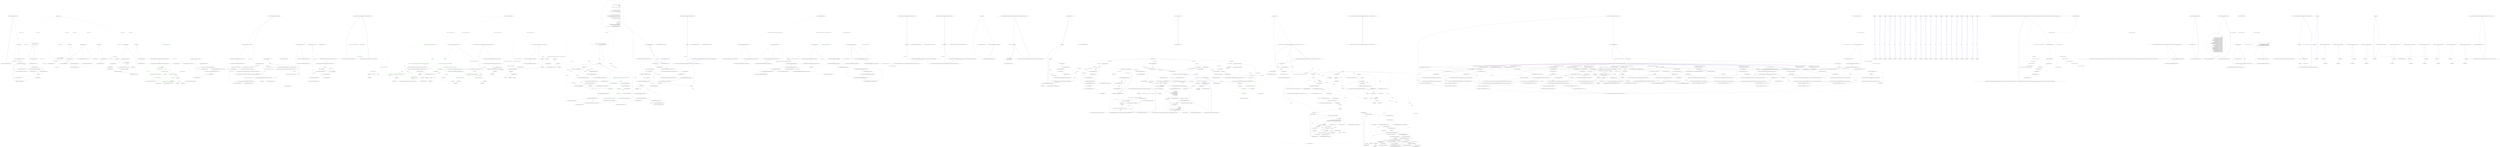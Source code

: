 digraph  {
m0_11 [label="Entry Nancy.Testing.BrowserContext.Body(System.IO.Stream, string)", span="70-70", cluster="Nancy.Testing.BrowserContext.Body(System.IO.Stream, string)", file="BrowserContext.cs"];
m0_12 [label="this.Values.Body = body", span="72-72", cluster="Nancy.Testing.BrowserContext.Body(System.IO.Stream, string)", file="BrowserContext.cs"];
m0_13 [label="this.Header(''Content-Type'', contentType ?? ''application/octet-stream'')", span="73-73", cluster="Nancy.Testing.BrowserContext.Body(System.IO.Stream, string)", file="BrowserContext.cs"];
m0_14 [label="Exit Nancy.Testing.BrowserContext.Body(System.IO.Stream, string)", span="70-70", cluster="Nancy.Testing.BrowserContext.Body(System.IO.Stream, string)", file="BrowserContext.cs"];
m0_23 [label="Entry string.Format(string, object, object, object)", span="0-0", cluster="string.Format(string, object, object, object)", file="BrowserContext.cs"];
m0_7 [label="Entry Nancy.Testing.BrowserContext.GetDefaultHeaders()", span="141-141", cluster="Nancy.Testing.BrowserContext.GetDefaultHeaders()", file="BrowserContext.cs"];
m0_43 [label="var defaultHeaders = \r\n                new Dictionary<string, IEnumerable<string>>\r\n                {\r\n                    { ''accept'', new [] { ''*/*''} }\r\n                }", span="143-147", cluster="Nancy.Testing.BrowserContext.GetDefaultHeaders()", color=red, community=0, file="BrowserContext.cs"];
m0_44 [label="return defaultHeaders;", span="149-149", cluster="Nancy.Testing.BrowserContext.GetDefaultHeaders()", file="BrowserContext.cs"];
m0_45 [label="Exit Nancy.Testing.BrowserContext.GetDefaultHeaders()", span="141-141", cluster="Nancy.Testing.BrowserContext.GetDefaultHeaders()", file="BrowserContext.cs"];
m0_31 [label="Entry System.Collections.Generic.List<T>.List()", span="0-0", cluster="System.Collections.Generic.List<T>.List()", file="BrowserContext.cs"];
m0_46 [label="Entry System.Collections.Generic.Dictionary<TKey, TValue>.Dictionary()", span="0-0", cluster="System.Collections.Generic.Dictionary<TKey, TValue>.Dictionary()", file="BrowserContext.cs"];
m0_15 [label="Entry Nancy.Testing.BrowserContext.Header(string, string)", span="100-100", cluster="Nancy.Testing.BrowserContext.Header(string, string)", file="BrowserContext.cs"];
m0_24 [label="!this.Values.Headers.ContainsKey(name)", span="102-102", cluster="Nancy.Testing.BrowserContext.Header(string, string)", file="BrowserContext.cs"];
m0_25 [label="this.Values.Headers.Add(name, new List<string>())", span="104-104", cluster="Nancy.Testing.BrowserContext.Header(string, string)", file="BrowserContext.cs"];
m0_26 [label="var values = (List<string>)this.Values.Headers[name]", span="107-107", cluster="Nancy.Testing.BrowserContext.Header(string, string)", file="BrowserContext.cs"];
m0_27 [label="values.Add(value)", span="108-108", cluster="Nancy.Testing.BrowserContext.Header(string, string)", file="BrowserContext.cs"];
m0_28 [label="this.Values.Headers[name] = values", span="110-110", cluster="Nancy.Testing.BrowserContext.Header(string, string)", file="BrowserContext.cs"];
m0_29 [label="Exit Nancy.Testing.BrowserContext.Header(string, string)", span="100-100", cluster="Nancy.Testing.BrowserContext.Header(string, string)", file="BrowserContext.cs"];
m0_33 [label="Entry System.Collections.Generic.List<T>.Add(T)", span="0-0", cluster="System.Collections.Generic.List<T>.Add(T)", file="BrowserContext.cs"];
m0_21 [label="Entry string.IsNullOrEmpty(string)", span="0-0", cluster="string.IsNullOrEmpty(string)", file="BrowserContext.cs"];
m0_37 [label="Entry Nancy.Testing.BrowserContext.HttpsRequest()", span="124-124", cluster="Nancy.Testing.BrowserContext.HttpsRequest()", file="BrowserContext.cs"];
m0_38 [label="this.Values.Protocol = ''https''", span="126-126", cluster="Nancy.Testing.BrowserContext.HttpsRequest()", file="BrowserContext.cs"];
m0_39 [label="Exit Nancy.Testing.BrowserContext.HttpsRequest()", span="124-124", cluster="Nancy.Testing.BrowserContext.HttpsRequest()", file="BrowserContext.cs"];
m0_16 [label="Entry Nancy.Testing.BrowserContext.FormValue(string, string)", span="81-81", cluster="Nancy.Testing.BrowserContext.FormValue(string, string)", file="BrowserContext.cs"];
m0_17 [label="!String.IsNullOrEmpty(this.Values.BodyString)", span="83-83", cluster="Nancy.Testing.BrowserContext.FormValue(string, string)", file="BrowserContext.cs"];
m0_19 [label="this.Values.FormValues += String.Format(\r\n                ''{0}{1}={2}'',\r\n                this.Values.FormValues.Length == 0 ? String.Empty : ''&'',\r\n                key,\r\n                value)", span="88-92", cluster="Nancy.Testing.BrowserContext.FormValue(string, string)", file="BrowserContext.cs"];
m0_18 [label="throw new InvalidOperationException(''Form value cannot be set as well as body string'');", span="85-85", cluster="Nancy.Testing.BrowserContext.FormValue(string, string)", file="BrowserContext.cs"];
m0_20 [label="Exit Nancy.Testing.BrowserContext.FormValue(string, string)", span="81-81", cluster="Nancy.Testing.BrowserContext.FormValue(string, string)", file="BrowserContext.cs"];
m0_40 [label="Entry Nancy.Testing.BrowserContext.Query(string, string)", span="132-132", cluster="Nancy.Testing.BrowserContext.Query(string, string)", file="BrowserContext.cs"];
m0_41 [label="this.Values.QueryString += String.Format(\r\n                ''{0}{1}={2}'',\r\n                this.Values.QueryString.Length == 0 ? ''?'' : ''&'', \r\n                key,\r\n                value)", span="134-138", cluster="Nancy.Testing.BrowserContext.Query(string, string)", file="BrowserContext.cs"];
m0_42 [label="Exit Nancy.Testing.BrowserContext.Query(string, string)", span="132-132", cluster="Nancy.Testing.BrowserContext.Query(string, string)", file="BrowserContext.cs"];
m0_30 [label="Entry System.Collections.Generic.IDictionary<TKey, TValue>.ContainsKey(TKey)", span="0-0", cluster="System.Collections.Generic.IDictionary<TKey, TValue>.ContainsKey(TKey)", file="BrowserContext.cs"];
m0_32 [label="Entry System.Collections.Generic.IDictionary<TKey, TValue>.Add(TKey, TValue)", span="0-0", cluster="System.Collections.Generic.IDictionary<TKey, TValue>.Add(TKey, TValue)", file="BrowserContext.cs"];
m0_0 [label="Entry Nancy.Testing.BrowserContext.BrowserContext()", span="14-14", cluster="Nancy.Testing.BrowserContext.BrowserContext()", file="BrowserContext.cs"];
m0_1 [label="this.Values.Headers = GetDefaultHeaders()", span="16-16", cluster="Nancy.Testing.BrowserContext.BrowserContext()", file="BrowserContext.cs"];
m0_2 [label="this.Values.Protocol = ''http''", span="17-17", cluster="Nancy.Testing.BrowserContext.BrowserContext()", file="BrowserContext.cs"];
m0_3 [label="this.Values.QueryString = String.Empty", span="18-18", cluster="Nancy.Testing.BrowserContext.BrowserContext()", file="BrowserContext.cs"];
m0_4 [label="this.Values.BodyString = String.Empty", span="19-19", cluster="Nancy.Testing.BrowserContext.BrowserContext()", file="BrowserContext.cs"];
m0_5 [label="this.Values.FormValues = String.Empty", span="20-20", cluster="Nancy.Testing.BrowserContext.BrowserContext()", file="BrowserContext.cs"];
m0_6 [label="Exit Nancy.Testing.BrowserContext.BrowserContext()", span="14-14", cluster="Nancy.Testing.BrowserContext.BrowserContext()", file="BrowserContext.cs"];
m0_34 [label="Entry Nancy.Testing.BrowserContext.HttpRequest()", span="116-116", cluster="Nancy.Testing.BrowserContext.HttpRequest()", file="BrowserContext.cs"];
m0_35 [label="this.Values.Protocol = ''http''", span="118-118", cluster="Nancy.Testing.BrowserContext.HttpRequest()", file="BrowserContext.cs"];
m0_36 [label="Exit Nancy.Testing.BrowserContext.HttpRequest()", span="116-116", cluster="Nancy.Testing.BrowserContext.HttpRequest()", file="BrowserContext.cs"];
m0_8 [label="Entry Nancy.Testing.BrowserContext.Body(string)", span="60-60", cluster="Nancy.Testing.BrowserContext.Body(string)", file="BrowserContext.cs"];
m0_9 [label="this.Values.BodyString = body", span="62-62", cluster="Nancy.Testing.BrowserContext.Body(string)", file="BrowserContext.cs"];
m0_10 [label="Exit Nancy.Testing.BrowserContext.Body(string)", span="60-60", cluster="Nancy.Testing.BrowserContext.Body(string)", file="BrowserContext.cs"];
m0_22 [label="Entry System.InvalidOperationException.InvalidOperationException(string)", span="0-0", cluster="System.InvalidOperationException.InvalidOperationException(string)", file="BrowserContext.cs"];
m0_47 [label="Nancy.Testing.BrowserContext", span="", file="BrowserContext.cs"];
m1_44 [label="Entry System.Collections.Generic.List<T>.List()", span="0-0", cluster="System.Collections.Generic.List<T>.List()", file="BrowserContextExtensions.cs"];
m1_75 [label="Entry Unk.Any", span="", cluster="Unk.Any", file="BrowserContextExtensions.cs"];
m1_25 [label="Entry string.Format(string, object, object)", span="0-0", cluster="string.Format(string, object, object)", file="BrowserContextExtensions.cs"];
m1_60 [label="Entry Nancy.Testing.BrowserContextExtensions.Accept(Nancy.Testing.BrowserContext, Nancy.Responses.Negotiation.MediaRange)", span="150-150", cluster="Nancy.Testing.BrowserContextExtensions.Accept(Nancy.Testing.BrowserContext, Nancy.Responses.Negotiation.MediaRange)", file="BrowserContextExtensions.cs"];
m1_61 [label="browserContext.Accept(mediaRange, 1.0m)", span="152-152", cluster="Nancy.Testing.BrowserContextExtensions.Accept(Nancy.Testing.BrowserContext, Nancy.Responses.Negotiation.MediaRange)", color=green, community=0, file="BrowserContextExtensions.cs"];
m1_62 [label="Exit Nancy.Testing.BrowserContextExtensions.Accept(Nancy.Testing.BrowserContext, Nancy.Responses.Negotiation.MediaRange)", span="150-150", cluster="Nancy.Testing.BrowserContextExtensions.Accept(Nancy.Testing.BrowserContext, Nancy.Responses.Negotiation.MediaRange)", file="BrowserContextExtensions.cs"];
m1_82 [label="Entry string.Equals(string)", span="0-0", cluster="string.Equals(string)", file="BrowserContextExtensions.cs"];
m1_63 [label="Entry Nancy.Testing.BrowserContext.Accept(Nancy.Responses.Negotiation.MediaRange, decimal)", span="155-155", cluster="Nancy.Testing.BrowserContext.Accept(Nancy.Responses.Negotiation.MediaRange, decimal)", file="BrowserContextExtensions.cs"];
m1_76 [label="Entry System.Collections.Generic.IDictionary<TKey, TValue>.Remove(TKey)", span="0-0", cluster="System.Collections.Generic.IDictionary<TKey, TValue>.Remove(TKey)", file="BrowserContextExtensions.cs"];
m1_46 [label="Entry Nancy.Helpers.HttpUtility.UrlEncode(string)", span="373-373", cluster="Nancy.Helpers.HttpUtility.UrlEncode(string)", file="BrowserContextExtensions.cs"];
m1_34 [label="Entry System.Collections.Generic.IEnumerable<TSource>.Any<TSource>()", span="0-0", cluster="System.Collections.Generic.IEnumerable<TSource>.Any<TSource>()", file="BrowserContextExtensions.cs"];
m1_35 [label="Entry Nancy.Testing.BrowserContext.Cookie(string, string)", span="107-107", cluster="Nancy.Testing.BrowserContext.Cookie(string, string)", file="BrowserContextExtensions.cs"];
m1_27 [label="Entry System.Convert.ToBase64String(byte[])", span="0-0", cluster="System.Convert.ToBase64String(byte[])", file="BrowserContextExtensions.cs"];
m1_57 [label="Entry System.Guid.ToString()", span="0-0", cluster="System.Guid.ToString()", file="BrowserContextExtensions.cs"];
m1_16 [label="Entry Nancy.Responses.DefaultJsonSerializer.DefaultJsonSerializer()", span="9-9", cluster="Nancy.Responses.DefaultJsonSerializer.DefaultJsonSerializer()", file="BrowserContextExtensions.cs"];
m1_50 [label="Entry Nancy.Testing.BrowserContextExtensions.FormsAuth(Nancy.Testing.BrowserContext, System.Guid, Nancy.Authentication.Forms.FormsAuthenticationConfiguration)", span="137-137", cluster="Nancy.Testing.BrowserContextExtensions.FormsAuth(Nancy.Testing.BrowserContext, System.Guid, Nancy.Authentication.Forms.FormsAuthenticationConfiguration)", file="BrowserContextExtensions.cs"];
m1_53 [label="var hmacString = Convert.ToBase64String(hmacBytes)", span="143-143", cluster="Nancy.Testing.BrowserContextExtensions.FormsAuth(Nancy.Testing.BrowserContext, System.Guid, Nancy.Authentication.Forms.FormsAuthenticationConfiguration)", file="BrowserContextExtensions.cs"];
m1_55 [label="Cookie(browserContext, FormsAuthentication.FormsAuthenticationCookieName, cookieContents)", span="147-147", cluster="Nancy.Testing.BrowserContextExtensions.FormsAuth(Nancy.Testing.BrowserContext, System.Guid, Nancy.Authentication.Forms.FormsAuthenticationConfiguration)", file="BrowserContextExtensions.cs"];
m1_54 [label="var cookieContents = String.Format(''{1}{0}'', encryptedId, hmacString)", span="145-145", cluster="Nancy.Testing.BrowserContextExtensions.FormsAuth(Nancy.Testing.BrowserContext, System.Guid, Nancy.Authentication.Forms.FormsAuthenticationConfiguration)", file="BrowserContextExtensions.cs"];
m1_52 [label="var hmacBytes = formsAuthenticationConfiguration.CryptographyConfiguration.HmacProvider.GenerateHmac(encryptedId)", span="141-141", cluster="Nancy.Testing.BrowserContextExtensions.FormsAuth(Nancy.Testing.BrowserContext, System.Guid, Nancy.Authentication.Forms.FormsAuthenticationConfiguration)", file="BrowserContextExtensions.cs"];
m1_51 [label="var encryptedId = formsAuthenticationConfiguration.CryptographyConfiguration.EncryptionProvider.Encrypt(userId.ToString())", span="139-139", cluster="Nancy.Testing.BrowserContextExtensions.FormsAuth(Nancy.Testing.BrowserContext, System.Guid, Nancy.Authentication.Forms.FormsAuthenticationConfiguration)", file="BrowserContextExtensions.cs"];
m1_56 [label="Exit Nancy.Testing.BrowserContextExtensions.FormsAuth(Nancy.Testing.BrowserContext, System.Guid, Nancy.Authentication.Forms.FormsAuthenticationConfiguration)", span="137-137", cluster="Nancy.Testing.BrowserContextExtensions.FormsAuth(Nancy.Testing.BrowserContext, System.Guid, Nancy.Authentication.Forms.FormsAuthenticationConfiguration)", file="BrowserContextExtensions.cs"];
m1_58 [label="Entry Nancy.Cryptography.IEncryptionProvider.Encrypt(string)", span="12-12", cluster="Nancy.Cryptography.IEncryptionProvider.Encrypt(string)", file="BrowserContextExtensions.cs"];
m1_64 [label="Entry Nancy.Testing.BrowserContextExtensions.Accept(Nancy.Testing.BrowserContext, Nancy.Responses.Negotiation.MediaRange, decimal)", span="155-155", cluster="Nancy.Testing.BrowserContextExtensions.Accept(Nancy.Testing.BrowserContext, Nancy.Responses.Negotiation.MediaRange, decimal)", file="BrowserContextExtensions.cs"];
m1_65 [label="var contextValues =\r\n                (IBrowserContextValues)browserContext", span="157-158", cluster="Nancy.Testing.BrowserContextExtensions.Accept(Nancy.Testing.BrowserContext, Nancy.Responses.Negotiation.MediaRange, decimal)", color=green, community=0, file="BrowserContextExtensions.cs"];
m1_66 [label="contextValues.Headers.ContainsKey(''accept'')", span="160-160", cluster="Nancy.Testing.BrowserContextExtensions.Accept(Nancy.Testing.BrowserContext, Nancy.Responses.Negotiation.MediaRange, decimal)", color=green, community=0, file="BrowserContextExtensions.cs"];
m1_67 [label="contextValues.Headers[''accept''].Count().Equals(1)", span="162-162", cluster="Nancy.Testing.BrowserContextExtensions.Accept(Nancy.Testing.BrowserContext, Nancy.Responses.Negotiation.MediaRange, decimal)", color=green, community=0, file="BrowserContextExtensions.cs"];
m1_68 [label="contextValues.Headers[''accept''].Any(x => x.Equals(''*/*''))", span="164-164", cluster="Nancy.Testing.BrowserContextExtensions.Accept(Nancy.Testing.BrowserContext, Nancy.Responses.Negotiation.MediaRange, decimal)", color=green, community=0, file="BrowserContextExtensions.cs"];
m1_69 [label="contextValues.Headers.Remove(''accept'')", span="166-166", cluster="Nancy.Testing.BrowserContextExtensions.Accept(Nancy.Testing.BrowserContext, Nancy.Responses.Negotiation.MediaRange, decimal)", color=green, community=0, file="BrowserContextExtensions.cs"];
m1_70 [label="var mediaTypeWithQuality =\r\n                string.Concat(mediaRange, '';q='', Convert.ToString(quality, CultureInfo.InvariantCulture))", span="171-172", cluster="Nancy.Testing.BrowserContextExtensions.Accept(Nancy.Testing.BrowserContext, Nancy.Responses.Negotiation.MediaRange, decimal)", color=green, community=0, file="BrowserContextExtensions.cs"];
m1_71 [label="browserContext.Header(''accept'', mediaTypeWithQuality)", span="174-174", cluster="Nancy.Testing.BrowserContextExtensions.Accept(Nancy.Testing.BrowserContext, Nancy.Responses.Negotiation.MediaRange, decimal)", color=green, community=0, file="BrowserContextExtensions.cs"];
m1_72 [label="Exit Nancy.Testing.BrowserContextExtensions.Accept(Nancy.Testing.BrowserContext, Nancy.Responses.Negotiation.MediaRange, decimal)", span="155-155", cluster="Nancy.Testing.BrowserContextExtensions.Accept(Nancy.Testing.BrowserContext, Nancy.Responses.Negotiation.MediaRange, decimal)", file="BrowserContextExtensions.cs"];
m1_28 [label="Entry Nancy.Testing.BrowserContextExtensions.Cookie(Nancy.Testing.BrowserContext, System.Collections.Generic.IDictionary<string, string>)", span="88-88", cluster="Nancy.Testing.BrowserContextExtensions.Cookie(Nancy.Testing.BrowserContext, System.Collections.Generic.IDictionary<string, string>)", file="BrowserContextExtensions.cs"];
m1_32 [label="browserContext.Cookie(cookie.Key, cookie.Value)", span="97-97", cluster="Nancy.Testing.BrowserContextExtensions.Cookie(Nancy.Testing.BrowserContext, System.Collections.Generic.IDictionary<string, string>)", file="BrowserContextExtensions.cs"];
m1_31 [label=cookies, span="95-95", cluster="Nancy.Testing.BrowserContextExtensions.Cookie(Nancy.Testing.BrowserContext, System.Collections.Generic.IDictionary<string, string>)", file="BrowserContextExtensions.cs"];
m1_29 [label="!cookies.Any()", span="90-90", cluster="Nancy.Testing.BrowserContextExtensions.Cookie(Nancy.Testing.BrowserContext, System.Collections.Generic.IDictionary<string, string>)", file="BrowserContextExtensions.cs"];
m1_30 [label="return;", span="92-92", cluster="Nancy.Testing.BrowserContextExtensions.Cookie(Nancy.Testing.BrowserContext, System.Collections.Generic.IDictionary<string, string>)", file="BrowserContextExtensions.cs"];
m1_33 [label="Exit Nancy.Testing.BrowserContextExtensions.Cookie(Nancy.Testing.BrowserContext, System.Collections.Generic.IDictionary<string, string>)", span="88-88", cluster="Nancy.Testing.BrowserContextExtensions.Cookie(Nancy.Testing.BrowserContext, System.Collections.Generic.IDictionary<string, string>)", file="BrowserContextExtensions.cs"];
m1_18 [label="Entry Nancy.ISerializer.Serialize<TModel>(string, TModel, System.IO.Stream)", span="27-27", cluster="Nancy.ISerializer.Serialize<TModel>(string, TModel, System.IO.Stream)", file="BrowserContextExtensions.cs"];
m1_59 [label="Entry Nancy.Cryptography.IHmacProvider.GenerateHmac(string)", span="17-17", cluster="Nancy.Cryptography.IHmacProvider.GenerateHmac(string)", file="BrowserContextExtensions.cs"];
m1_20 [label="Entry Nancy.Testing.BrowserContextExtensions.BasicAuth(Nancy.Testing.BrowserContext, string, string)", span="74-74", cluster="Nancy.Testing.BrowserContextExtensions.BasicAuth(Nancy.Testing.BrowserContext, string, string)", file="BrowserContextExtensions.cs"];
m1_23 [label="browserContext.Header(''Authorization'', ''Basic '' + encodedCredentials)", span="80-80", cluster="Nancy.Testing.BrowserContextExtensions.BasicAuth(Nancy.Testing.BrowserContext, string, string)", file="BrowserContextExtensions.cs"];
m1_22 [label="var encodedCredentials = Convert.ToBase64String(Encoding.UTF8.GetBytes(credentials))", span="78-78", cluster="Nancy.Testing.BrowserContextExtensions.BasicAuth(Nancy.Testing.BrowserContext, string, string)", file="BrowserContextExtensions.cs"];
m1_21 [label="var credentials = string.Format(''{0}:{1}'', username, password)", span="76-76", cluster="Nancy.Testing.BrowserContextExtensions.BasicAuth(Nancy.Testing.BrowserContext, string, string)", file="BrowserContextExtensions.cs"];
m1_24 [label="Exit Nancy.Testing.BrowserContextExtensions.BasicAuth(Nancy.Testing.BrowserContext, string, string)", span="74-74", cluster="Nancy.Testing.BrowserContextExtensions.BasicAuth(Nancy.Testing.BrowserContext, string, string)", file="BrowserContextExtensions.cs"];
m1_43 [label="Entry System.Collections.Generic.IDictionary<TKey, TValue>.ContainsKey(TKey)", span="0-0", cluster="System.Collections.Generic.IDictionary<TKey, TValue>.ContainsKey(TKey)", file="BrowserContextExtensions.cs"];
m1_47 [label="Entry Nancy.Testing.BrowserContextExtensions.AjaxRequest(Nancy.Testing.BrowserContext)", span="126-126", cluster="Nancy.Testing.BrowserContextExtensions.AjaxRequest(Nancy.Testing.BrowserContext)", file="BrowserContextExtensions.cs"];
m1_48 [label="browserContext.Header(''X-Requested-With'', ''XMLHttpRequest'')", span="128-128", cluster="Nancy.Testing.BrowserContextExtensions.AjaxRequest(Nancy.Testing.BrowserContext)", file="BrowserContextExtensions.cs"];
m1_49 [label="Exit Nancy.Testing.BrowserContextExtensions.AjaxRequest(Nancy.Testing.BrowserContext)", span="126-126", cluster="Nancy.Testing.BrowserContextExtensions.AjaxRequest(Nancy.Testing.BrowserContext)", file="BrowserContextExtensions.cs"];
m1_79 [label="Entry lambda expression", span="164-164", cluster="lambda expression", file="BrowserContextExtensions.cs"];
m1_80 [label="x.Equals(''*/*'')", span="164-164", cluster="lambda expression", color=green, community=0, file="BrowserContextExtensions.cs"];
m1_81 [label="Exit lambda expression", span="164-164", cluster="lambda expression", file="BrowserContextExtensions.cs"];
m1_74 [label="Entry int.Equals(int)", span="0-0", cluster="int.Equals(int)", file="BrowserContextExtensions.cs"];
m1_73 [label="Entry System.Collections.Generic.IEnumerable<TSource>.Count<TSource>()", span="0-0", cluster="System.Collections.Generic.IEnumerable<TSource>.Count<TSource>()", file="BrowserContextExtensions.cs"];
m1_17 [label="Entry System.IO.MemoryStream.MemoryStream()", span="0-0", cluster="System.IO.MemoryStream.MemoryStream()", file="BrowserContextExtensions.cs"];
m1_8 [label="Entry Nancy.Testing.BrowserContextExtensions.JsonBody<TModel>(Nancy.Testing.BrowserContext, TModel, Nancy.ISerializer)", span="52-52", cluster="Nancy.Testing.BrowserContextExtensions.JsonBody<TModel>(Nancy.Testing.BrowserContext, TModel, Nancy.ISerializer)", file="BrowserContextExtensions.cs"];
m1_14 [label="browserContext.Header(''Content-Type'', ''application/json'')", span="65-65", cluster="Nancy.Testing.BrowserContextExtensions.JsonBody<TModel>(Nancy.Testing.BrowserContext, TModel, Nancy.ISerializer)", file="BrowserContextExtensions.cs"];
m1_13 [label="serializer.Serialize(''application/json'', model, contextValues.Body)", span="64-64", cluster="Nancy.Testing.BrowserContextExtensions.JsonBody<TModel>(Nancy.Testing.BrowserContext, TModel, Nancy.ISerializer)", file="BrowserContextExtensions.cs"];
m1_9 [label="serializer == null", span="54-54", cluster="Nancy.Testing.BrowserContextExtensions.JsonBody<TModel>(Nancy.Testing.BrowserContext, TModel, Nancy.ISerializer)", file="BrowserContextExtensions.cs"];
m1_11 [label="var contextValues =\r\n                (IBrowserContextValues)browserContext", span="59-60", cluster="Nancy.Testing.BrowserContextExtensions.JsonBody<TModel>(Nancy.Testing.BrowserContext, TModel, Nancy.ISerializer)", file="BrowserContextExtensions.cs"];
m1_10 [label="serializer = new DefaultJsonSerializer()", span="56-56", cluster="Nancy.Testing.BrowserContextExtensions.JsonBody<TModel>(Nancy.Testing.BrowserContext, TModel, Nancy.ISerializer)", file="BrowserContextExtensions.cs"];
m1_12 [label="contextValues.Body = new MemoryStream()", span="62-62", cluster="Nancy.Testing.BrowserContextExtensions.JsonBody<TModel>(Nancy.Testing.BrowserContext, TModel, Nancy.ISerializer)", file="BrowserContextExtensions.cs"];
m1_15 [label="Exit Nancy.Testing.BrowserContextExtensions.JsonBody<TModel>(Nancy.Testing.BrowserContext, TModel, Nancy.ISerializer)", span="52-52", cluster="Nancy.Testing.BrowserContextExtensions.JsonBody<TModel>(Nancy.Testing.BrowserContext, TModel, Nancy.ISerializer)", file="BrowserContextExtensions.cs"];
m1_36 [label="Entry Nancy.Testing.BrowserContextExtensions.Cookie(Nancy.Testing.BrowserContext, string, string)", span="107-107", cluster="Nancy.Testing.BrowserContextExtensions.Cookie(Nancy.Testing.BrowserContext, string, string)", file="BrowserContextExtensions.cs"];
m1_38 [label="!contextValues.Headers.ContainsKey(''Cookie'')", span="112-112", cluster="Nancy.Testing.BrowserContextExtensions.Cookie(Nancy.Testing.BrowserContext, string, string)", file="BrowserContextExtensions.cs"];
m1_37 [label="var contextValues =\r\n                (IBrowserContextValues)browserContext", span="109-110", cluster="Nancy.Testing.BrowserContextExtensions.Cookie(Nancy.Testing.BrowserContext, string, string)", file="BrowserContextExtensions.cs"];
m1_39 [label="contextValues.Headers.Add(''Cookie'', new List<string> { string.Empty })", span="114-114", cluster="Nancy.Testing.BrowserContextExtensions.Cookie(Nancy.Testing.BrowserContext, string, string)", file="BrowserContextExtensions.cs"];
m1_40 [label="var values = (List<string>)contextValues.Headers[''Cookie'']", span="117-117", cluster="Nancy.Testing.BrowserContextExtensions.Cookie(Nancy.Testing.BrowserContext, string, string)", file="BrowserContextExtensions.cs"];
m1_41 [label="values[0] += string.Format(''{0}={1};'', HttpUtility.UrlEncode(key), HttpUtility.UrlEncode(value))", span="118-118", cluster="Nancy.Testing.BrowserContextExtensions.Cookie(Nancy.Testing.BrowserContext, string, string)", file="BrowserContextExtensions.cs"];
m1_42 [label="Exit Nancy.Testing.BrowserContextExtensions.Cookie(Nancy.Testing.BrowserContext, string, string)", span="107-107", cluster="Nancy.Testing.BrowserContextExtensions.Cookie(Nancy.Testing.BrowserContext, string, string)", file="BrowserContextExtensions.cs"];
m1_19 [label="Entry Nancy.Testing.BrowserContext.Header(string, string)", span="100-100", cluster="Nancy.Testing.BrowserContext.Header(string, string)", file="BrowserContextExtensions.cs"];
m1_26 [label="Entry System.Text.Encoding.GetBytes(string)", span="0-0", cluster="System.Text.Encoding.GetBytes(string)", file="BrowserContextExtensions.cs"];
m1_78 [label="Entry string.Concat(string, string, string)", span="0-0", cluster="string.Concat(string, string, string)", file="BrowserContextExtensions.cs"];
m1_77 [label="Entry System.Convert.ToString(decimal, System.IFormatProvider)", span="0-0", cluster="System.Convert.ToString(decimal, System.IFormatProvider)", file="BrowserContextExtensions.cs"];
m1_45 [label="Entry System.Collections.Generic.IDictionary<TKey, TValue>.Add(TKey, TValue)", span="0-0", cluster="System.Collections.Generic.IDictionary<TKey, TValue>.Add(TKey, TValue)", file="BrowserContextExtensions.cs"];
m3_66 [label="Entry int.Equals(int)", span="0-0", cluster="int.Equals(int)", file="ConfigurableBootstrapper.cs"];
m3_40 [label="Entry Unk.Matches", span="", cluster="Unk.Matches", file="ConfigurableBootstrapper.cs"];
m3_45 [label="Entry Nancy.Tests.Unit.ViewEngines.ViewEngineStartupFixture.Should_invoke_initialize_on_engine_with_matching_view_locations_set_on_context()", span="52-52", cluster="Nancy.Tests.Unit.ViewEngines.ViewEngineStartupFixture.Should_invoke_initialize_on_engine_with_matching_view_locations_set_on_context()", file="ConfigurableBootstrapper.cs"];
m3_49 [label="var startup = new ViewEngineStartup(engines, this.viewLocationCache, this.viewCache)", span="64-64", cluster="Nancy.Tests.Unit.ViewEngines.ViewEngineStartupFixture.Should_invoke_initialize_on_engine_with_matching_view_locations_set_on_context()", color=green, community=0, file="ConfigurableBootstrapper.cs"];
m3_46 [label="var engines = new[] { A.Fake<IViewEngine>() }", span="55-55", cluster="Nancy.Tests.Unit.ViewEngines.ViewEngineStartupFixture.Should_invoke_initialize_on_engine_with_matching_view_locations_set_on_context()", file="ConfigurableBootstrapper.cs"];
m3_48 [label="this.views = new List<ViewLocationResult>\r\n            {\r\n                new ViewLocationResult('''', '''', ''html'', null),\r\n                new ViewLocationResult('''', '''', ''spark'', null),\r\n            }", span="58-62", cluster="Nancy.Tests.Unit.ViewEngines.ViewEngineStartupFixture.Should_invoke_initialize_on_engine_with_matching_view_locations_set_on_context()", color=green, community=0, file="ConfigurableBootstrapper.cs"];
m3_50 [label="startup.Initialize()", span="67-67", cluster="Nancy.Tests.Unit.ViewEngines.ViewEngineStartupFixture.Should_invoke_initialize_on_engine_with_matching_view_locations_set_on_context()", color=green, community=0, file="ConfigurableBootstrapper.cs"];
m3_51 [label="A.CallTo(() => engines[0].Initialize(A<ViewEngineStartupContext>.That.Matches(x => x.ViewLocationResults.Count().Equals(2)))).MustHaveHappened()", span="70-70", cluster="Nancy.Tests.Unit.ViewEngines.ViewEngineStartupFixture.Should_invoke_initialize_on_engine_with_matching_view_locations_set_on_context()", color=green, community=0, file="ConfigurableBootstrapper.cs"];
m3_47 [label="A.CallTo(() => engines[0].Extensions).Returns(new[] { ''html'', ''spark'' })", span="56-56", cluster="Nancy.Tests.Unit.ViewEngines.ViewEngineStartupFixture.Should_invoke_initialize_on_engine_with_matching_view_locations_set_on_context()", file="ConfigurableBootstrapper.cs"];
m3_52 [label="Exit Nancy.Tests.Unit.ViewEngines.ViewEngineStartupFixture.Should_invoke_initialize_on_engine_with_matching_view_locations_set_on_context()", span="52-52", cluster="Nancy.Tests.Unit.ViewEngines.ViewEngineStartupFixture.Should_invoke_initialize_on_engine_with_matching_view_locations_set_on_context()", file="ConfigurableBootstrapper.cs"];
m3_54 [label="Entry System.Collections.Generic.List<T>.List()", span="0-0", cluster="System.Collections.Generic.List<T>.List()", file="ConfigurableBootstrapper.cs"];
m3_5 [label="Entry Unk.>", span="", cluster="Unk.>", file="ConfigurableBootstrapper.cs"];
m3_24 [label="Entry Unk.MustHaveHappened", span="", cluster="Unk.MustHaveHappened", file="ConfigurableBootstrapper.cs"];
m3_55 [label="Entry Nancy.ViewEngines.ViewLocationResult.ViewLocationResult(string, string, string, System.Func<System.IO.TextReader>)", span="17-17", cluster="Nancy.ViewEngines.ViewLocationResult.ViewLocationResult(string, string, string, System.Func<System.IO.TextReader>)", file="ConfigurableBootstrapper.cs"];
m3_31 [label="Entry Nancy.Tests.Unit.ViewEngines.ViewEngineStartupFixture.Should_invoke_intialize_on_engine_with_view_cache_set_on_context()", span="38-38", cluster="Nancy.Tests.Unit.ViewEngines.ViewEngineStartupFixture.Should_invoke_intialize_on_engine_with_view_cache_set_on_context()", file="ConfigurableBootstrapper.cs"];
m3_35 [label="A.CallTo(() => engines[0].Initialize(A<ViewEngineStartupContext>.That.Matches(x => x.ViewCache.Equals(this.viewCache)))).MustHaveHappened()", span="48-48", cluster="Nancy.Tests.Unit.ViewEngines.ViewEngineStartupFixture.Should_invoke_intialize_on_engine_with_view_cache_set_on_context()", file="ConfigurableBootstrapper.cs"];
m3_34 [label="startup.Initialize()", span="45-45", cluster="Nancy.Tests.Unit.ViewEngines.ViewEngineStartupFixture.Should_invoke_intialize_on_engine_with_view_cache_set_on_context()", file="ConfigurableBootstrapper.cs"];
m3_33 [label="var startup = new ViewEngineStartup(engines, this.viewLocationCache, this.viewCache)", span="42-42", cluster="Nancy.Tests.Unit.ViewEngines.ViewEngineStartupFixture.Should_invoke_intialize_on_engine_with_view_cache_set_on_context()", file="ConfigurableBootstrapper.cs"];
m3_32 [label="var engines = new[] { A.Fake<IViewEngine>() }", span="41-41", cluster="Nancy.Tests.Unit.ViewEngines.ViewEngineStartupFixture.Should_invoke_intialize_on_engine_with_view_cache_set_on_context()", file="ConfigurableBootstrapper.cs"];
m3_36 [label="Exit Nancy.Tests.Unit.ViewEngines.ViewEngineStartupFixture.Should_invoke_intialize_on_engine_with_view_cache_set_on_context()", span="38-38", cluster="Nancy.Tests.Unit.ViewEngines.ViewEngineStartupFixture.Should_invoke_intialize_on_engine_with_view_cache_set_on_context()", file="ConfigurableBootstrapper.cs"];
m3_15 [label="Entry Nancy.Tests.Unit.ViewEngines.ViewEngineStartupFixture.Should_invoke_initialize_on_each_view_engine()", span="23-23", cluster="Nancy.Tests.Unit.ViewEngines.ViewEngineStartupFixture.Should_invoke_initialize_on_each_view_engine()", file="ConfigurableBootstrapper.cs"];
m3_19 [label="A.CallTo(() => engines[0].Initialize(A<ViewEngineStartupContext>.Ignored)).MustHaveHappened()", span="33-33", cluster="Nancy.Tests.Unit.ViewEngines.ViewEngineStartupFixture.Should_invoke_initialize_on_each_view_engine()", color=green, community=0, file="ConfigurableBootstrapper.cs"];
m3_16 [label="var engines = new[] { A.Fake<IViewEngine>(), A.Fake<IViewEngine>() }", span="26-26", cluster="Nancy.Tests.Unit.ViewEngines.ViewEngineStartupFixture.Should_invoke_initialize_on_each_view_engine()", file="ConfigurableBootstrapper.cs"];
m3_18 [label="startup.Initialize()", span="30-30", cluster="Nancy.Tests.Unit.ViewEngines.ViewEngineStartupFixture.Should_invoke_initialize_on_each_view_engine()", file="ConfigurableBootstrapper.cs"];
m3_20 [label="A.CallTo(() => engines[1].Initialize(A<ViewEngineStartupContext>.Ignored)).MustHaveHappened()", span="34-34", cluster="Nancy.Tests.Unit.ViewEngines.ViewEngineStartupFixture.Should_invoke_initialize_on_each_view_engine()", color=green, community=0, file="ConfigurableBootstrapper.cs"];
m3_17 [label="var startup = new ViewEngineStartup(engines, this.viewLocationCache, this.viewCache)", span="27-27", cluster="Nancy.Tests.Unit.ViewEngines.ViewEngineStartupFixture.Should_invoke_initialize_on_each_view_engine()", file="ConfigurableBootstrapper.cs"];
m3_21 [label="Exit Nancy.Tests.Unit.ViewEngines.ViewEngineStartupFixture.Should_invoke_initialize_on_each_view_engine()", span="23-23", cluster="Nancy.Tests.Unit.ViewEngines.ViewEngineStartupFixture.Should_invoke_initialize_on_each_view_engine()", file="ConfigurableBootstrapper.cs"];
m3_22 [label="Entry ViewEngineStartup.cstr", span="", cluster="ViewEngineStartup.cstr", file="ConfigurableBootstrapper.cs"];
m3_6 [label="Entry Unk.CallTo", span="", cluster="Unk.CallTo", file="ConfigurableBootstrapper.cs"];
m3_65 [label="Entry Unk.Count", span="", cluster="Unk.Count", file="ConfigurableBootstrapper.cs"];
m3_0 [label="Entry Nancy.Tests.Unit.ViewEngines.ViewEngineStartupFixture.ViewEngineStartupFixture()", span="15-15", cluster="Nancy.Tests.Unit.ViewEngines.ViewEngineStartupFixture.ViewEngineStartupFixture()", file="ConfigurableBootstrapper.cs"];
m3_3 [label="A.CallTo(() => this.viewLocationCache.GetEnumerator()).ReturnsLazily(() => this.views.GetEnumerator())", span="19-19", cluster="Nancy.Tests.Unit.ViewEngines.ViewEngineStartupFixture.ViewEngineStartupFixture()", file="ConfigurableBootstrapper.cs"];
m3_1 [label="this.viewCache = A.Fake<IViewCache>()", span="17-17", cluster="Nancy.Tests.Unit.ViewEngines.ViewEngineStartupFixture.ViewEngineStartupFixture()", file="ConfigurableBootstrapper.cs"];
m3_2 [label="this.viewLocationCache = A.Fake<IViewLocationCache>()", span="18-18", cluster="Nancy.Tests.Unit.ViewEngines.ViewEngineStartupFixture.ViewEngineStartupFixture()", file="ConfigurableBootstrapper.cs"];
m3_4 [label="Exit Nancy.Tests.Unit.ViewEngines.ViewEngineStartupFixture.ViewEngineStartupFixture()", span="15-15", cluster="Nancy.Tests.Unit.ViewEngines.ViewEngineStartupFixture.ViewEngineStartupFixture()", file="ConfigurableBootstrapper.cs"];
m3_53 [label="Entry Unk.Returns", span="", cluster="Unk.Returns", file="ConfigurableBootstrapper.cs"];
m3_11 [label="Entry System.Collections.Generic.IEnumerable<T>.GetEnumerator()", span="0-0", cluster="System.Collections.Generic.IEnumerable<T>.GetEnumerator()", file="ConfigurableBootstrapper.cs"];
m3_41 [label="Entry lambda expression", span="48-48", cluster="lambda expression", file="ConfigurableBootstrapper.cs"];
m3_25 [label="Entry lambda expression", span="33-33", cluster="lambda expression", file="ConfigurableBootstrapper.cs"];
m3_26 [label="engines[0].Initialize(A<ViewEngineStartupContext>.Ignored)", span="33-33", cluster="lambda expression", color=green, community=0, file="ConfigurableBootstrapper.cs"];
m3_27 [label="Exit lambda expression", span="33-33", cluster="lambda expression", file="ConfigurableBootstrapper.cs"];
m3_28 [label="Entry lambda expression", span="34-34", cluster="lambda expression", file="ConfigurableBootstrapper.cs"];
m3_29 [label="engines[1].Initialize(A<ViewEngineStartupContext>.Ignored)", span="34-34", cluster="lambda expression", color=green, community=0, file="ConfigurableBootstrapper.cs"];
m3_30 [label="Exit lambda expression", span="34-34", cluster="lambda expression", file="ConfigurableBootstrapper.cs"];
m3_59 [label="Entry lambda expression", span="70-70", cluster="lambda expression", file="ConfigurableBootstrapper.cs"];
m3_60 [label="engines[0].Initialize(A<ViewEngineStartupContext>.That.Matches(x => x.ViewLocationResults.Count().Equals(2)))", span="70-70", cluster="lambda expression", color=green, community=0, file="ConfigurableBootstrapper.cs"];
m3_61 [label="Exit lambda expression", span="70-70", cluster="lambda expression", file="ConfigurableBootstrapper.cs"];
m3_62 [label="Entry lambda expression", span="70-70", cluster="lambda expression", file="ConfigurableBootstrapper.cs"];
m3_63 [label="x.ViewLocationResults.Count().Equals(2)", span="70-70", cluster="lambda expression", color=green, community=0, file="ConfigurableBootstrapper.cs"];
m3_64 [label="Exit lambda expression", span="70-70", cluster="lambda expression", file="ConfigurableBootstrapper.cs"];
m3_38 [label="engines[0].Initialize(A<ViewEngineStartupContext>.That.Matches(x => x.ViewCache.Equals(this.viewCache)))", span="48-48", cluster="lambda expression", file="ConfigurableBootstrapper.cs"];
m3_9 [label="this.viewLocationCache.GetEnumerator()", span="19-19", cluster="lambda expression", file="ConfigurableBootstrapper.cs"];
m3_13 [label="this.views.GetEnumerator()", span="19-19", cluster="lambda expression", file="ConfigurableBootstrapper.cs"];
m3_42 [label="x.ViewCache.Equals(this.viewCache)", span="48-48", cluster="lambda expression", file="ConfigurableBootstrapper.cs"];
m3_57 [label="engines[0].Extensions", span="56-56", cluster="lambda expression", file="ConfigurableBootstrapper.cs"];
m3_56 [label="Entry lambda expression", span="56-56", cluster="lambda expression", file="ConfigurableBootstrapper.cs"];
m3_8 [label="Entry lambda expression", span="19-19", cluster="lambda expression", file="ConfigurableBootstrapper.cs"];
m3_12 [label="Entry lambda expression", span="19-19", cluster="lambda expression", file="ConfigurableBootstrapper.cs"];
m3_37 [label="Entry lambda expression", span="48-48", cluster="lambda expression", file="ConfigurableBootstrapper.cs"];
m3_39 [label="Exit lambda expression", span="48-48", cluster="lambda expression", file="ConfigurableBootstrapper.cs"];
m3_10 [label="Exit lambda expression", span="19-19", cluster="lambda expression", file="ConfigurableBootstrapper.cs"];
m3_14 [label="Exit lambda expression", span="19-19", cluster="lambda expression", file="ConfigurableBootstrapper.cs"];
m3_43 [label="Exit lambda expression", span="48-48", cluster="lambda expression", file="ConfigurableBootstrapper.cs"];
m3_58 [label="Exit lambda expression", span="56-56", cluster="lambda expression", file="ConfigurableBootstrapper.cs"];
m3_44 [label="Entry Unk.Equals", span="", cluster="Unk.Equals", file="ConfigurableBootstrapper.cs"];
m3_23 [label="Entry Unk.Initialize", span="", cluster="Unk.Initialize", file="ConfigurableBootstrapper.cs"];
m3_7 [label="Entry Unk.ReturnsLazily", span="", cluster="Unk.ReturnsLazily", file="ConfigurableBootstrapper.cs"];
m3_68 [label=engines, span="", file="ConfigurableBootstrapper.cs"];
m3_67 [label="Nancy.Tests.Unit.ViewEngines.ViewEngineStartupFixture", span="", file="ConfigurableBootstrapper.cs"];
m3_70 [label=engines, span="", file="ConfigurableBootstrapper.cs"];
m3_69 [label=engines, span="", file="ConfigurableBootstrapper.cs"];
m4_27 [label="Entry System.Collections.Generic.ICollection<T>.Add(T)", span="0-0", cluster="System.Collections.Generic.ICollection<T>.Add(T)", file="ConfigurableBootstrapperFixture.cs"];
m4_0 [label="Entry Nancy.Security.Csrf.Enable(Nancy.Bootstrapper.IPipelines)", span="19-19", cluster="Nancy.Security.Csrf.Enable(Nancy.Bootstrapper.IPipelines)", file="ConfigurableBootstrapperFixture.cs"];
m4_1 [label="var postHook = new PipelineItem<Action<NancyContext>>(\r\n                CsrfHookName,\r\n                context =>\r\n                {\r\n                    if (context.Response == null || context.Response.Cookies == null)\r\n                    {\r\n                        return;\r\n                    }\r\n\r\n                    if (context.Items.ContainsKey(CsrfToken.DEFAULT_CSRF_KEY))\r\n                    {\r\n                        context.Response.Cookies.Add(new NancyCookie(CsrfToken.DEFAULT_CSRF_KEY,\r\n                                                                     (string)context.Items[CsrfToken.DEFAULT_CSRF_KEY],\r\n                                                                     true));\r\n                        return;\r\n                    }\r\n\r\n                    if (context.Request.Cookies.ContainsKey(CsrfToken.DEFAULT_CSRF_KEY))\r\n                    {\r\n                        var decodedValue = HttpUtility.UrlDecode(context.Request.Cookies[CsrfToken.DEFAULT_CSRF_KEY]);\r\n                        var cookieToken = CsrfApplicationStartup.ObjectSerializer.Deserialize(decodedValue) as CsrfToken;\r\n\r\n                        if (CsrfApplicationStartup.TokenValidator.CookieTokenStillValid(cookieToken))\r\n                        {\r\n                            context.Items[CsrfToken.DEFAULT_CSRF_KEY] = decodedValue;\r\n                            return;\r\n                        }\r\n                    }\r\n\r\n                    var token = new CsrfToken\r\n                    {\r\n                        CreatedDate = DateTime.Now,\r\n                    };\r\n                    token.CreateRandomBytes();\r\n                    token.CreateHmac(CsrfApplicationStartup.CryptographyConfiguration.HmacProvider);\r\n                    var tokenString = CsrfApplicationStartup.ObjectSerializer.Serialize(token);\r\n\r\n                    context.Items[CsrfToken.DEFAULT_CSRF_KEY] = tokenString;\r\n                    context.Response.Cookies.Add(new NancyCookie(CsrfToken.DEFAULT_CSRF_KEY, tokenString, true));\r\n                })", span="21-60", cluster="Nancy.Security.Csrf.Enable(Nancy.Bootstrapper.IPipelines)", file="ConfigurableBootstrapperFixture.cs"];
m4_2 [label="pipelines.AfterRequest.AddItemToEndOfPipeline(postHook)", span="62-62", cluster="Nancy.Security.Csrf.Enable(Nancy.Bootstrapper.IPipelines)", file="ConfigurableBootstrapperFixture.cs"];
m4_58 [label="Entry Nancy.Security.ICsrfTokenValidator.Validate(Nancy.Security.CsrfToken, Nancy.Security.CsrfToken, System.TimeSpan?)", span="16-16", cluster="Nancy.Security.ICsrfTokenValidator.Validate(Nancy.Security.CsrfToken, Nancy.Security.CsrfToken, System.TimeSpan?)", file="ConfigurableBootstrapperFixture.cs"];
m4_39 [label="Entry Nancy.Security.Csrf.CreateNewCsrfToken(Nancy.INancyModule)", span="80-80", cluster="Nancy.Security.Csrf.CreateNewCsrfToken(Nancy.INancyModule)", file="ConfigurableBootstrapperFixture.cs"];
m4_40 [label="var token = new CsrfToken\r\n            {\r\n                CreatedDate = DateTime.Now,\r\n            }", span="82-85", cluster="Nancy.Security.Csrf.CreateNewCsrfToken(Nancy.INancyModule)", file="ConfigurableBootstrapperFixture.cs"];
m4_43 [label="var tokenString = CsrfApplicationStartup.ObjectSerializer.Serialize(token)", span="89-89", cluster="Nancy.Security.Csrf.CreateNewCsrfToken(Nancy.INancyModule)", file="ConfigurableBootstrapperFixture.cs"];
m4_41 [label="token.CreateRandomBytes()", span="86-86", cluster="Nancy.Security.Csrf.CreateNewCsrfToken(Nancy.INancyModule)", file="ConfigurableBootstrapperFixture.cs"];
m4_42 [label="token.CreateHmac(CsrfApplicationStartup.CryptographyConfiguration.HmacProvider)", span="87-87", cluster="Nancy.Security.Csrf.CreateNewCsrfToken(Nancy.INancyModule)", file="ConfigurableBootstrapperFixture.cs"];
m4_44 [label="module.Context.Items[CsrfToken.DEFAULT_CSRF_KEY] = tokenString", span="91-91", cluster="Nancy.Security.Csrf.CreateNewCsrfToken(Nancy.INancyModule)", file="ConfigurableBootstrapperFixture.cs"];
m4_45 [label="Exit Nancy.Security.Csrf.CreateNewCsrfToken(Nancy.INancyModule)", span="80-80", cluster="Nancy.Security.Csrf.CreateNewCsrfToken(Nancy.INancyModule)", file="ConfigurableBootstrapperFixture.cs"];
m4_3 [label="Exit Nancy.Security.Csrf.Enable(Nancy.Bootstrapper.IPipelines)", span="19-19", cluster="Nancy.Security.Csrf.Enable(Nancy.Bootstrapper.IPipelines)", file="ConfigurableBootstrapperFixture.cs"];
m4_26 [label="Entry Nancy.Cookies.NancyCookie.NancyCookie(string, string, bool)", span="15-15", cluster="Nancy.Cookies.NancyCookie.NancyCookie(string, string, bool)", file="ConfigurableBootstrapperFixture.cs"];
m4_34 [label="Entry Nancy.IObjectSerializer.Serialize(object)", span="12-12", cluster="Nancy.IObjectSerializer.Serialize(object)", file="ConfigurableBootstrapperFixture.cs"];
m4_57 [label="Entry Nancy.Security.Csrf.GetFormToken(Nancy.Request)", span="121-121", cluster="Nancy.Security.Csrf.GetFormToken(Nancy.Request)", file="ConfigurableBootstrapperFixture.cs"];
m4_64 [label="return formToken;", span="131-131", cluster="Nancy.Security.Csrf.GetFormToken(Nancy.Request)", color=green, community=0, file="ConfigurableBootstrapperFixture.cs"];
m4_60 [label="CsrfToken formToken = null", span="123-123", cluster="Nancy.Security.Csrf.GetFormToken(Nancy.Request)", file="ConfigurableBootstrapperFixture.cs"];
m4_62 [label="formTokenString != null", span="126-126", cluster="Nancy.Security.Csrf.GetFormToken(Nancy.Request)", file="ConfigurableBootstrapperFixture.cs"];
m4_63 [label="formToken = CsrfApplicationStartup.ObjectSerializer.Deserialize(formTokenString) as CsrfToken", span="128-128", cluster="Nancy.Security.Csrf.GetFormToken(Nancy.Request)", file="ConfigurableBootstrapperFixture.cs"];
m4_61 [label="var formTokenString = request.Form[CsrfToken.DEFAULT_CSRF_KEY].Value", span="125-125", cluster="Nancy.Security.Csrf.GetFormToken(Nancy.Request)", file="ConfigurableBootstrapperFixture.cs"];
m4_65 [label="Exit Nancy.Security.Csrf.GetFormToken(Nancy.Request)", span="121-121", cluster="Nancy.Security.Csrf.GetFormToken(Nancy.Request)", file="ConfigurableBootstrapperFixture.cs"];
m4_28 [label="Entry Nancy.Helpers.HttpUtility.UrlDecode(string)", span="103-103", cluster="Nancy.Helpers.HttpUtility.UrlDecode(string)", file="ConfigurableBootstrapperFixture.cs"];
m4_56 [label="Entry Nancy.Security.Csrf.GetCookieToken(Nancy.Request)", span="134-134", cluster="Nancy.Security.Csrf.GetCookieToken(Nancy.Request)", file="ConfigurableBootstrapperFixture.cs"];
m4_66 [label="CsrfToken cookieToken = null", span="136-136", cluster="Nancy.Security.Csrf.GetCookieToken(Nancy.Request)", color=green, community=0, file="ConfigurableBootstrapperFixture.cs"];
m4_67 [label="string cookieTokenString", span="138-138", cluster="Nancy.Security.Csrf.GetCookieToken(Nancy.Request)", color=green, community=0, file="ConfigurableBootstrapperFixture.cs"];
m4_70 [label="return cookieToken;", span="144-144", cluster="Nancy.Security.Csrf.GetCookieToken(Nancy.Request)", color=green, community=0, file="ConfigurableBootstrapperFixture.cs"];
m4_68 [label="request.Cookies.TryGetValue(CsrfToken.DEFAULT_CSRF_KEY, out cookieTokenString)", span="139-139", cluster="Nancy.Security.Csrf.GetCookieToken(Nancy.Request)", color=green, community=0, file="ConfigurableBootstrapperFixture.cs"];
m4_69 [label="cookieToken = CsrfApplicationStartup.ObjectSerializer.Deserialize(HttpUtility.UrlDecode(cookieTokenString)) as CsrfToken", span="141-141", cluster="Nancy.Security.Csrf.GetCookieToken(Nancy.Request)", color=green, community=0, file="ConfigurableBootstrapperFixture.cs"];
m4_71 [label="Exit Nancy.Security.Csrf.GetCookieToken(Nancy.Request)", span="134-134", cluster="Nancy.Security.Csrf.GetCookieToken(Nancy.Request)", file="ConfigurableBootstrapperFixture.cs"];
m4_46 [label="Entry Nancy.Security.Csrf.ValidateCsrfToken(Nancy.INancyModule, System.TimeSpan?)", span="101-101", cluster="Nancy.Security.Csrf.ValidateCsrfToken(Nancy.INancyModule, System.TimeSpan?)", file="ConfigurableBootstrapperFixture.cs"];
m4_50 [label="var cookieToken = GetCookieToken(request)", span="110-110", cluster="Nancy.Security.Csrf.ValidateCsrfToken(Nancy.INancyModule, System.TimeSpan?)", file="ConfigurableBootstrapperFixture.cs"];
m4_51 [label="var formToken = GetFormToken(request)", span="111-111", cluster="Nancy.Security.Csrf.ValidateCsrfToken(Nancy.INancyModule, System.TimeSpan?)", file="ConfigurableBootstrapperFixture.cs"];
m4_47 [label="var request = module.Request", span="103-103", cluster="Nancy.Security.Csrf.ValidateCsrfToken(Nancy.INancyModule, System.TimeSpan?)", file="ConfigurableBootstrapperFixture.cs"];
m4_48 [label="request == null", span="105-105", cluster="Nancy.Security.Csrf.ValidateCsrfToken(Nancy.INancyModule, System.TimeSpan?)", file="ConfigurableBootstrapperFixture.cs"];
m4_52 [label="var result = CsrfApplicationStartup.TokenValidator.Validate(cookieToken, formToken, validityPeriod)", span="113-113", cluster="Nancy.Security.Csrf.ValidateCsrfToken(Nancy.INancyModule, System.TimeSpan?)", file="ConfigurableBootstrapperFixture.cs"];
m4_49 [label="return;", span="107-107", cluster="Nancy.Security.Csrf.ValidateCsrfToken(Nancy.INancyModule, System.TimeSpan?)", file="ConfigurableBootstrapperFixture.cs"];
m4_53 [label="result != CsrfTokenValidationResult.Ok", span="115-115", cluster="Nancy.Security.Csrf.ValidateCsrfToken(Nancy.INancyModule, System.TimeSpan?)", file="ConfigurableBootstrapperFixture.cs"];
m4_54 [label="throw new CsrfValidationException(result);", span="117-117", cluster="Nancy.Security.Csrf.ValidateCsrfToken(Nancy.INancyModule, System.TimeSpan?)", file="ConfigurableBootstrapperFixture.cs"];
m4_55 [label="Exit Nancy.Security.Csrf.ValidateCsrfToken(Nancy.INancyModule, System.TimeSpan?)", span="101-101", cluster="Nancy.Security.Csrf.ValidateCsrfToken(Nancy.INancyModule, System.TimeSpan?)", file="ConfigurableBootstrapperFixture.cs"];
m4_30 [label="Entry Nancy.Security.ICsrfTokenValidator.CookieTokenStillValid(Nancy.Security.CsrfToken)", span="23-23", cluster="Nancy.Security.ICsrfTokenValidator.CookieTokenStillValid(Nancy.Security.CsrfToken)", file="ConfigurableBootstrapperFixture.cs"];
m4_31 [label="Entry Nancy.Security.CsrfToken.CsrfToken()", span="9-9", cluster="Nancy.Security.CsrfToken.CsrfToken()", file="ConfigurableBootstrapperFixture.cs"];
m4_4 [label="Entry Nancy.PipelineItem<TDelegate>.PipelineItem(string, TDelegate)", span="10-10", cluster="Nancy.PipelineItem<TDelegate>.PipelineItem(string, TDelegate)", file="ConfigurableBootstrapperFixture.cs"];
m4_32 [label="Entry Nancy.Security.CsrfToken.CreateRandomBytes()", span="40-40", cluster="Nancy.Security.CsrfToken.CreateRandomBytes()", file="ConfigurableBootstrapperFixture.cs"];
m4_5 [label="Entry Nancy.NamedPipelineBase<TDelegate>.AddItemToEndOfPipeline(Nancy.PipelineItem<TDelegate>, bool)", span="80-80", cluster="Nancy.NamedPipelineBase<TDelegate>.AddItemToEndOfPipeline(Nancy.PipelineItem<TDelegate>, bool)", file="ConfigurableBootstrapperFixture.cs"];
m4_59 [label="Entry Nancy.Security.CsrfValidationException.CsrfValidationException(Nancy.Security.CsrfTokenValidationResult)", span="8-8", cluster="Nancy.Security.CsrfValidationException.CsrfValidationException(Nancy.Security.CsrfTokenValidationResult)", file="ConfigurableBootstrapperFixture.cs"];
m4_33 [label="Entry Nancy.Security.CsrfToken.CreateHmac(Nancy.Cryptography.IHmacProvider)", span="31-31", cluster="Nancy.Security.CsrfToken.CreateHmac(Nancy.Cryptography.IHmacProvider)", file="ConfigurableBootstrapperFixture.cs"];
m4_25 [label="Entry System.Collections.Generic.IDictionary<TKey, TValue>.ContainsKey(TKey)", span="0-0", cluster="System.Collections.Generic.IDictionary<TKey, TValue>.ContainsKey(TKey)", file="ConfigurableBootstrapperFixture.cs"];
m4_6 [label="Entry lambda expression", span="23-60", cluster="lambda expression", file="ConfigurableBootstrapperFixture.cs"];
m4_13 [label="var decodedValue = HttpUtility.UrlDecode(context.Request.Cookies[CsrfToken.DEFAULT_CSRF_KEY])", span="40-40", cluster="lambda expression", file="ConfigurableBootstrapperFixture.cs"];
m4_14 [label="var cookieToken = CsrfApplicationStartup.ObjectSerializer.Deserialize(decodedValue) as CsrfToken", span="41-41", cluster="lambda expression", file="ConfigurableBootstrapperFixture.cs"];
m4_12 [label="context.Request.Cookies.ContainsKey(CsrfToken.DEFAULT_CSRF_KEY)", span="38-38", cluster="lambda expression", file="ConfigurableBootstrapperFixture.cs"];
m4_16 [label="context.Items[CsrfToken.DEFAULT_CSRF_KEY] = decodedValue", span="45-45", cluster="lambda expression", file="ConfigurableBootstrapperFixture.cs"];
m4_15 [label="CsrfApplicationStartup.TokenValidator.CookieTokenStillValid(cookieToken)", span="43-43", cluster="lambda expression", file="ConfigurableBootstrapperFixture.cs"];
m4_7 [label="context.Response == null || context.Response.Cookies == null", span="25-25", cluster="lambda expression", file="ConfigurableBootstrapperFixture.cs"];
m4_9 [label="context.Items.ContainsKey(CsrfToken.DEFAULT_CSRF_KEY)", span="30-30", cluster="lambda expression", file="ConfigurableBootstrapperFixture.cs"];
m4_10 [label="context.Response.Cookies.Add(new NancyCookie(CsrfToken.DEFAULT_CSRF_KEY,\r\n                                                                     (string)context.Items[CsrfToken.DEFAULT_CSRF_KEY],\r\n                                                                     true))", span="32-34", cluster="lambda expression", file="ConfigurableBootstrapperFixture.cs"];
m4_22 [label="context.Items[CsrfToken.DEFAULT_CSRF_KEY] = tokenString", span="58-58", cluster="lambda expression", file="ConfigurableBootstrapperFixture.cs"];
m4_23 [label="context.Response.Cookies.Add(new NancyCookie(CsrfToken.DEFAULT_CSRF_KEY, tokenString, true))", span="59-59", cluster="lambda expression", file="ConfigurableBootstrapperFixture.cs"];
m4_18 [label="var token = new CsrfToken\r\n                    {\r\n                        CreatedDate = DateTime.Now,\r\n                    }", span="50-53", cluster="lambda expression", file="ConfigurableBootstrapperFixture.cs"];
m4_17 [label="return;", span="46-46", cluster="lambda expression", file="ConfigurableBootstrapperFixture.cs"];
m4_8 [label="return;", span="27-27", cluster="lambda expression", file="ConfigurableBootstrapperFixture.cs"];
m4_11 [label="return;", span="35-35", cluster="lambda expression", file="ConfigurableBootstrapperFixture.cs"];
m4_21 [label="var tokenString = CsrfApplicationStartup.ObjectSerializer.Serialize(token)", span="56-56", cluster="lambda expression", file="ConfigurableBootstrapperFixture.cs"];
m4_19 [label="token.CreateRandomBytes()", span="54-54", cluster="lambda expression", file="ConfigurableBootstrapperFixture.cs"];
m4_20 [label="token.CreateHmac(CsrfApplicationStartup.CryptographyConfiguration.HmacProvider)", span="55-55", cluster="lambda expression", file="ConfigurableBootstrapperFixture.cs"];
m4_24 [label="Exit lambda expression", span="23-60", cluster="lambda expression", file="ConfigurableBootstrapperFixture.cs"];
m4_29 [label="Entry Nancy.IObjectSerializer.Deserialize(string)", span="19-19", cluster="Nancy.IObjectSerializer.Deserialize(string)", file="ConfigurableBootstrapperFixture.cs"];
m4_72 [label="Entry System.Collections.Generic.IDictionary<TKey, TValue>.TryGetValue(TKey, out TValue)", span="0-0", cluster="System.Collections.Generic.IDictionary<TKey, TValue>.TryGetValue(TKey, out TValue)", file="ConfigurableBootstrapperFixture.cs"];
m5_43 [label="Entry TinyIoC.TinyIoCContainer.RegisterOptions.AsSingleton()", span="592-592", cluster="TinyIoC.TinyIoCContainer.RegisterOptions.AsSingleton()", file="DefaultNancyAspNetBootstrapper.cs"];
m5_17 [label="Entry Nancy.Bootstrapper.NancyBootstrapperBase<TContainer>.InitializeRequestPipelines(Nancy.NancyContext)", span="371-371", cluster="Nancy.Bootstrapper.NancyBootstrapperBase<TContainer>.InitializeRequestPipelines(Nancy.NancyContext)", file="DefaultNancyAspNetBootstrapper.cs"];
m5_54 [label="Entry TinyIoC.TinyIoCContainer.RegisterOptions.AsPerRequestSingleton()", span="34-34", cluster="TinyIoC.TinyIoCContainer.RegisterOptions.AsPerRequestSingleton()", file="DefaultNancyAspNetBootstrapper.cs"];
m5_35 [label="Entry Nancy.Hosting.Aspnet.DefaultNancyAspNetBootstrapper.RegisterBootstrapperTypes(TinyIoC.TinyIoCContainer)", span="107-107", cluster="Nancy.Hosting.Aspnet.DefaultNancyAspNetBootstrapper.RegisterBootstrapperTypes(TinyIoC.TinyIoCContainer)", file="DefaultNancyAspNetBootstrapper.cs"];
m5_36 [label="applicationContainer.Register<INancyModuleCatalog>(this)", span="109-109", cluster="Nancy.Hosting.Aspnet.DefaultNancyAspNetBootstrapper.RegisterBootstrapperTypes(TinyIoC.TinyIoCContainer)", file="DefaultNancyAspNetBootstrapper.cs"];
m5_37 [label="Exit Nancy.Hosting.Aspnet.DefaultNancyAspNetBootstrapper.RegisterBootstrapperTypes(TinyIoC.TinyIoCContainer)", span="107-107", cluster="Nancy.Hosting.Aspnet.DefaultNancyAspNetBootstrapper.RegisterBootstrapperTypes(TinyIoC.TinyIoCContainer)", file="DefaultNancyAspNetBootstrapper.cs"];
m5_48 [label="Entry TinyIoC.TinyIoCContainer.RegisterMultiple(System.Type, System.Collections.Generic.IEnumerable<System.Type>)", span="1149-1149", cluster="TinyIoC.TinyIoCContainer.RegisterMultiple(System.Type, System.Collections.Generic.IEnumerable<System.Type>)", file="DefaultNancyAspNetBootstrapper.cs"];
m5_49 [label="Entry Nancy.Hosting.Aspnet.DefaultNancyAspNetBootstrapper.RegisterModules(TinyIoC.TinyIoCContainer, System.Collections.Generic.IEnumerable<Nancy.Bootstrapper.ModuleRegistration>)", span="144-144", cluster="Nancy.Hosting.Aspnet.DefaultNancyAspNetBootstrapper.RegisterModules(TinyIoC.TinyIoCContainer, System.Collections.Generic.IEnumerable<Nancy.Bootstrapper.ModuleRegistration>)", file="DefaultNancyAspNetBootstrapper.cs"];
m5_50 [label=moduleRegistrationTypes, span="146-146", cluster="Nancy.Hosting.Aspnet.DefaultNancyAspNetBootstrapper.RegisterModules(TinyIoC.TinyIoCContainer, System.Collections.Generic.IEnumerable<Nancy.Bootstrapper.ModuleRegistration>)", file="DefaultNancyAspNetBootstrapper.cs"];
m5_51 [label="container.Register(typeof(NancyModule), registrationType.ModuleType, registrationType.ModuleKey).AsPerRequestSingleton()", span="148-148", cluster="Nancy.Hosting.Aspnet.DefaultNancyAspNetBootstrapper.RegisterModules(TinyIoC.TinyIoCContainer, System.Collections.Generic.IEnumerable<Nancy.Bootstrapper.ModuleRegistration>)", file="DefaultNancyAspNetBootstrapper.cs"];
m5_52 [label="Exit Nancy.Hosting.Aspnet.DefaultNancyAspNetBootstrapper.RegisterModules(TinyIoC.TinyIoCContainer, System.Collections.Generic.IEnumerable<Nancy.Bootstrapper.ModuleRegistration>)", span="144-144", cluster="Nancy.Hosting.Aspnet.DefaultNancyAspNetBootstrapper.RegisterModules(TinyIoC.TinyIoCContainer, System.Collections.Generic.IEnumerable<Nancy.Bootstrapper.ModuleRegistration>)", file="DefaultNancyAspNetBootstrapper.cs"];
m5_26 [label="Exit Nancy.Hosting.Aspnet.DefaultNancyAspNetBootstrapper.GetEngineInternal()", span="78-78", cluster="Nancy.Hosting.Aspnet.DefaultNancyAspNetBootstrapper.GetEngineInternal()", file="DefaultNancyAspNetBootstrapper.cs"];
m5_0 [label="Entry Nancy.Hosting.Aspnet.DefaultNancyAspNetBootstrapper.GetApplicationStartupTasks()", span="18-18", cluster="Nancy.Hosting.Aspnet.DefaultNancyAspNetBootstrapper.GetApplicationStartupTasks()", file="DefaultNancyAspNetBootstrapper.cs"];
m5_1 [label="return this.ApplicationContainer.ResolveAll<IApplicationStartup>(false);", span="20-20", cluster="Nancy.Hosting.Aspnet.DefaultNancyAspNetBootstrapper.GetApplicationStartupTasks()", color=green, community=0, file="DefaultNancyAspNetBootstrapper.cs"];
m5_2 [label="Exit Nancy.Hosting.Aspnet.DefaultNancyAspNetBootstrapper.GetApplicationStartupTasks()", span="18-18", cluster="Nancy.Hosting.Aspnet.DefaultNancyAspNetBootstrapper.GetApplicationStartupTasks()", file="DefaultNancyAspNetBootstrapper.cs"];
m5_23 [label="container.AutoRegister()", span="80-80", cluster="Nancy.Hosting.Aspnet.DefaultNancyAspNetBootstrapper.ConfigureApplicationContainer(Nancy.TinyIoc.TinyIoCContainer)", file="DefaultNancyAspNetBootstrapper.cs"];
m5_34 [label="Entry TinyIoC.TinyIoCContainer.TinyIoCContainer()", span="2748-2748", cluster="TinyIoC.TinyIoCContainer.TinyIoCContainer()", file="DefaultNancyAspNetBootstrapper.cs"];
m5_38 [label="Entry Nancy.Hosting.Aspnet.DefaultNancyAspNetBootstrapper.RegisterTypes(TinyIoC.TinyIoCContainer, System.Collections.Generic.IEnumerable<Nancy.Bootstrapper.TypeRegistration>)", span="117-117", cluster="Nancy.Hosting.Aspnet.DefaultNancyAspNetBootstrapper.RegisterTypes(TinyIoC.TinyIoCContainer, System.Collections.Generic.IEnumerable<Nancy.Bootstrapper.TypeRegistration>)", file="DefaultNancyAspNetBootstrapper.cs"];
m5_39 [label=typeRegistrations, span="119-119", cluster="Nancy.Hosting.Aspnet.DefaultNancyAspNetBootstrapper.RegisterTypes(TinyIoC.TinyIoCContainer, System.Collections.Generic.IEnumerable<Nancy.Bootstrapper.TypeRegistration>)", file="DefaultNancyAspNetBootstrapper.cs"];
m5_40 [label="container.Register(typeRegistration.RegistrationType, typeRegistration.ImplementationType).AsSingleton()", span="121-121", cluster="Nancy.Hosting.Aspnet.DefaultNancyAspNetBootstrapper.RegisterTypes(TinyIoC.TinyIoCContainer, System.Collections.Generic.IEnumerable<Nancy.Bootstrapper.TypeRegistration>)", file="DefaultNancyAspNetBootstrapper.cs"];
m5_41 [label="Exit Nancy.Hosting.Aspnet.DefaultNancyAspNetBootstrapper.RegisterTypes(TinyIoC.TinyIoCContainer, System.Collections.Generic.IEnumerable<Nancy.Bootstrapper.TypeRegistration>)", span="117-117", cluster="Nancy.Hosting.Aspnet.DefaultNancyAspNetBootstrapper.RegisterTypes(TinyIoC.TinyIoCContainer, System.Collections.Generic.IEnumerable<Nancy.Bootstrapper.TypeRegistration>)", file="DefaultNancyAspNetBootstrapper.cs"];
m5_28 [label="Entry Nancy.Hosting.Aspnet.DefaultNancyAspNetBootstrapper.GetModuleKeyGenerator()", span="87-87", cluster="Nancy.Hosting.Aspnet.DefaultNancyAspNetBootstrapper.GetModuleKeyGenerator()", file="DefaultNancyAspNetBootstrapper.cs"];
m5_29 [label="return this.ApplicationContainer.Resolve<INancyEngine>();", span="90-90", cluster="Nancy.Hosting.Aspnet.DefaultNancyAspNetBootstrapper.GetEngineInternal()", file="DefaultNancyAspNetBootstrapper.cs"];
m5_30 [label="Exit Nancy.Hosting.Aspnet.DefaultNancyAspNetBootstrapper.GetModuleKeyGenerator()", span="87-87", cluster="Nancy.Hosting.Aspnet.DefaultNancyAspNetBootstrapper.GetModuleKeyGenerator()", file="DefaultNancyAspNetBootstrapper.cs"];
m5_13 [label="Exit Nancy.Hosting.Aspnet.DefaultNancyAspNetBootstrapper.GetAllModules(Nancy.NancyContext)", span="47-47", cluster="Nancy.Hosting.Aspnet.DefaultNancyAspNetBootstrapper.GetAllModules(Nancy.NancyContext)", file="DefaultNancyAspNetBootstrapper.cs"];
m5_27 [label="Entry Nancy.TinyIoc.TinyIoCContainer.Register<RegisterType>(RegisterType)", span="1300-1300", cluster="Nancy.TinyIoc.TinyIoCContainer.Register<RegisterType>(RegisterType)", file="DefaultNancyAspNetBootstrapper.cs"];
m5_22 [label="Entry Nancy.Hosting.Aspnet.DefaultNancyAspNetBootstrapper.ConfigureApplicationContainer(Nancy.TinyIoc.TinyIoCContainer)", span="78-78", cluster="Nancy.Hosting.Aspnet.DefaultNancyAspNetBootstrapper.ConfigureApplicationContainer(Nancy.TinyIoc.TinyIoCContainer)", file="DefaultNancyAspNetBootstrapper.cs"];
m5_53 [label="Entry TinyIoC.TinyIoCContainer.Register(System.Type, System.Type, string)", span="913-913", cluster="TinyIoC.TinyIoCContainer.Register(System.Type, System.Type, string)", file="DefaultNancyAspNetBootstrapper.cs"];
m5_24 [label="Entry Nancy.Hosting.Aspnet.DefaultNancyAspNetBootstrapper.GetEngineInternal()", span="78-78", cluster="Nancy.Hosting.Aspnet.DefaultNancyAspNetBootstrapper.GetEngineInternal()", file="DefaultNancyAspNetBootstrapper.cs"];
m5_25 [label="return this.ApplicationContainer.Resolve<INancyEngine>();", span="80-80", cluster="Nancy.Hosting.Aspnet.DefaultNancyAspNetBootstrapper.GetEngineInternal()", file="DefaultNancyAspNetBootstrapper.cs"];
m5_42 [label="Entry TinyIoC.TinyIoCContainer.Register(System.Type, System.Type)", span="901-901", cluster="TinyIoC.TinyIoCContainer.Register(System.Type, System.Type)", file="DefaultNancyAspNetBootstrapper.cs"];
m5_14 [label="Entry Nancy.Hosting.Aspnet.DefaultNancyAspNetBootstrapper.GetModule(System.Type, Nancy.NancyContext)", span="58-58", cluster="Nancy.Hosting.Aspnet.DefaultNancyAspNetBootstrapper.GetModule(System.Type, Nancy.NancyContext)", file="DefaultNancyAspNetBootstrapper.cs"];
m5_15 [label="return this.ApplicationContainer.Resolve<INancyModule>(moduleType.FullName);", span="60-60", cluster="Nancy.Hosting.Aspnet.DefaultNancyAspNetBootstrapper.GetModule(System.Type, Nancy.NancyContext)", file="DefaultNancyAspNetBootstrapper.cs"];
m5_16 [label="Exit Nancy.Hosting.Aspnet.DefaultNancyAspNetBootstrapper.GetModule(System.Type, Nancy.NancyContext)", span="58-58", cluster="Nancy.Hosting.Aspnet.DefaultNancyAspNetBootstrapper.GetModule(System.Type, Nancy.NancyContext)", file="DefaultNancyAspNetBootstrapper.cs"];
m5_55 [label="Entry Nancy.Hosting.Aspnet.DefaultNancyAspNetBootstrapper.RegisterInstances(TinyIoC.TinyIoCContainer, System.Collections.Generic.IEnumerable<Nancy.Bootstrapper.InstanceRegistration>)", span="157-157", cluster="Nancy.Hosting.Aspnet.DefaultNancyAspNetBootstrapper.RegisterInstances(TinyIoC.TinyIoCContainer, System.Collections.Generic.IEnumerable<Nancy.Bootstrapper.InstanceRegistration>)", file="DefaultNancyAspNetBootstrapper.cs"];
m5_56 [label=instanceRegistrations, span="159-159", cluster="Nancy.Hosting.Aspnet.DefaultNancyAspNetBootstrapper.RegisterInstances(TinyIoC.TinyIoCContainer, System.Collections.Generic.IEnumerable<Nancy.Bootstrapper.InstanceRegistration>)", file="DefaultNancyAspNetBootstrapper.cs"];
m5_57 [label="container.Register(\r\n                    instanceRegistration.RegistrationType,\r\n                    instanceRegistration.Implementation)", span="161-163", cluster="Nancy.Hosting.Aspnet.DefaultNancyAspNetBootstrapper.RegisterInstances(TinyIoC.TinyIoCContainer, System.Collections.Generic.IEnumerable<Nancy.Bootstrapper.InstanceRegistration>)", file="DefaultNancyAspNetBootstrapper.cs"];
m5_58 [label="Exit Nancy.Hosting.Aspnet.DefaultNancyAspNetBootstrapper.RegisterInstances(TinyIoC.TinyIoCContainer, System.Collections.Generic.IEnumerable<Nancy.Bootstrapper.InstanceRegistration>)", span="157-157", cluster="Nancy.Hosting.Aspnet.DefaultNancyAspNetBootstrapper.RegisterInstances(TinyIoC.TinyIoCContainer, System.Collections.Generic.IEnumerable<Nancy.Bootstrapper.InstanceRegistration>)", file="DefaultNancyAspNetBootstrapper.cs"];
m5_7 [label="Entry Nancy.Hosting.Aspnet.DefaultNancyAspNetBootstrapper.GetAllModules(Nancy.NancyContext)", span="37-37", cluster="Nancy.Hosting.Aspnet.DefaultNancyAspNetBootstrapper.GetAllModules(Nancy.NancyContext)", file="DefaultNancyAspNetBootstrapper.cs"];
m5_4 [label="Entry Nancy.Hosting.Aspnet.DefaultNancyAspNetBootstrapper.GetApplicationRegistrationTasks()", span="27-27", cluster="Nancy.Hosting.Aspnet.DefaultNancyAspNetBootstrapper.GetApplicationRegistrationTasks()", file="DefaultNancyAspNetBootstrapper.cs"];
m5_5 [label="return this.ApplicationContainer.ResolveAll<IApplicationStartup>(false);", span="30-30", cluster="Nancy.Hosting.Aspnet.DefaultNancyAspNetBootstrapper.GetApplicationStartupTasks()", file="DefaultNancyAspNetBootstrapper.cs"];
m5_9 [label="Exit Nancy.Hosting.Aspnet.DefaultNancyAspNetBootstrapper.GetAllModules(Nancy.NancyContext)", span="37-37", cluster="Nancy.Hosting.Aspnet.DefaultNancyAspNetBootstrapper.GetAllModules(Nancy.NancyContext)", file="DefaultNancyAspNetBootstrapper.cs"];
m5_6 [label="Exit Nancy.Hosting.Aspnet.DefaultNancyAspNetBootstrapper.GetApplicationRegistrationTasks()", span="27-27", cluster="Nancy.Hosting.Aspnet.DefaultNancyAspNetBootstrapper.GetApplicationRegistrationTasks()", file="DefaultNancyAspNetBootstrapper.cs"];
m5_44 [label="Entry Nancy.Hosting.Aspnet.DefaultNancyAspNetBootstrapper.RegisterCollectionTypes(TinyIoC.TinyIoCContainer, System.Collections.Generic.IEnumerable<Nancy.Bootstrapper.CollectionTypeRegistration>)", span="131-131", cluster="Nancy.Hosting.Aspnet.DefaultNancyAspNetBootstrapper.RegisterCollectionTypes(TinyIoC.TinyIoCContainer, System.Collections.Generic.IEnumerable<Nancy.Bootstrapper.CollectionTypeRegistration>)", file="DefaultNancyAspNetBootstrapper.cs"];
m5_45 [label=collectionTypeRegistrationsn, span="133-133", cluster="Nancy.Hosting.Aspnet.DefaultNancyAspNetBootstrapper.RegisterCollectionTypes(TinyIoC.TinyIoCContainer, System.Collections.Generic.IEnumerable<Nancy.Bootstrapper.CollectionTypeRegistration>)", file="DefaultNancyAspNetBootstrapper.cs"];
m5_46 [label="container.RegisterMultiple(collectionTypeRegistration.RegistrationType, collectionTypeRegistration.ImplementationTypes)", span="135-135", cluster="Nancy.Hosting.Aspnet.DefaultNancyAspNetBootstrapper.RegisterCollectionTypes(TinyIoC.TinyIoCContainer, System.Collections.Generic.IEnumerable<Nancy.Bootstrapper.CollectionTypeRegistration>)", file="DefaultNancyAspNetBootstrapper.cs"];
m5_47 [label="Exit Nancy.Hosting.Aspnet.DefaultNancyAspNetBootstrapper.RegisterCollectionTypes(TinyIoC.TinyIoCContainer, System.Collections.Generic.IEnumerable<Nancy.Bootstrapper.CollectionTypeRegistration>)", span="131-131", cluster="Nancy.Hosting.Aspnet.DefaultNancyAspNetBootstrapper.RegisterCollectionTypes(TinyIoC.TinyIoCContainer, System.Collections.Generic.IEnumerable<Nancy.Bootstrapper.CollectionTypeRegistration>)", file="DefaultNancyAspNetBootstrapper.cs"];
m5_11 [label="return this.ApplicationContainer.Resolve<NancyModule>(moduleKey);", span="50-50", cluster="Nancy.Hosting.Aspnet.DefaultNancyAspNetBootstrapper.GetModuleByKey(string, Nancy.NancyContext)", file="DefaultNancyAspNetBootstrapper.cs"];
m5_8 [label="return this.ApplicationContainer.ResolveAll<NancyModule>(false);", span="39-39", cluster="Nancy.Hosting.Aspnet.DefaultNancyAspNetBootstrapper.GetAllModules(Nancy.NancyContext)", file="DefaultNancyAspNetBootstrapper.cs"];
m5_12 [label="Exit Nancy.Hosting.Aspnet.DefaultNancyAspNetBootstrapper.GetModuleByKey(string, Nancy.NancyContext)", span="48-48", cluster="Nancy.Hosting.Aspnet.DefaultNancyAspNetBootstrapper.GetModuleByKey(string, Nancy.NancyContext)", file="DefaultNancyAspNetBootstrapper.cs"];
m5_3 [label="Entry TinyIoC.TinyIoCContainer.ResolveAll<ResolveType>(bool)", span="2048-2048", cluster="TinyIoC.TinyIoCContainer.ResolveAll<ResolveType>(bool)", file="DefaultNancyAspNetBootstrapper.cs"];
m5_10 [label="Entry Nancy.Hosting.Aspnet.DefaultNancyAspNetBootstrapper.GetModuleByKey(string, Nancy.NancyContext)", span="48-48", cluster="Nancy.Hosting.Aspnet.DefaultNancyAspNetBootstrapper.GetModuleByKey(string, Nancy.NancyContext)", file="DefaultNancyAspNetBootstrapper.cs"];
m5_31 [label="Entry Nancy.Hosting.Aspnet.DefaultNancyAspNetBootstrapper.GetApplicationContainer()", span="96-96", cluster="Nancy.Hosting.Aspnet.DefaultNancyAspNetBootstrapper.GetApplicationContainer()", file="DefaultNancyAspNetBootstrapper.cs"];
m5_32 [label="return new TinyIoCContainer();", span="98-98", cluster="Nancy.Hosting.Aspnet.DefaultNancyAspNetBootstrapper.GetApplicationContainer()", file="DefaultNancyAspNetBootstrapper.cs"];
m5_33 [label="Exit Nancy.Hosting.Aspnet.DefaultNancyAspNetBootstrapper.GetApplicationContainer()", span="96-96", cluster="Nancy.Hosting.Aspnet.DefaultNancyAspNetBootstrapper.GetApplicationContainer()", file="DefaultNancyAspNetBootstrapper.cs"];
m5_18 [label="Entry Nancy.Hosting.Aspnet.DefaultNancyAspNetBootstrapper.ConfigureApplicationContainer(TinyIoC.TinyIoCContainer)", span="68-68", cluster="Nancy.Hosting.Aspnet.DefaultNancyAspNetBootstrapper.ConfigureApplicationContainer(TinyIoC.TinyIoCContainer)", file="DefaultNancyAspNetBootstrapper.cs"];
m5_19 [label="container.AutoRegister()", span="70-70", cluster="Nancy.Hosting.Aspnet.DefaultNancyAspNetBootstrapper.ConfigureApplicationContainer(TinyIoC.TinyIoCContainer)", file="DefaultNancyAspNetBootstrapper.cs"];
m5_20 [label="container.Register<INancyModuleCatalog>(this)", span="71-71", cluster="Nancy.Hosting.Aspnet.DefaultNancyAspNetBootstrapper.ConfigureApplicationContainer(TinyIoC.TinyIoCContainer)", file="DefaultNancyAspNetBootstrapper.cs"];
m5_21 [label="Exit Nancy.Hosting.Aspnet.DefaultNancyAspNetBootstrapper.ConfigureApplicationContainer(TinyIoC.TinyIoCContainer)", span="68-68", cluster="Nancy.Hosting.Aspnet.DefaultNancyAspNetBootstrapper.ConfigureApplicationContainer(TinyIoC.TinyIoCContainer)", file="DefaultNancyAspNetBootstrapper.cs"];
m5_59 [label="Entry TinyIoC.TinyIoCContainer.Register(System.Type, object)", span="924-924", cluster="TinyIoC.TinyIoCContainer.Register(System.Type, object)", file="DefaultNancyAspNetBootstrapper.cs"];
m5_60 [label="Nancy.Hosting.Aspnet.DefaultNancyAspNetBootstrapper", span="", file="DefaultNancyAspNetBootstrapper.cs"];
m6_90 [label="Entry System.Net.HttpListenerResponse.AddHeader(string, string)", span="0-0", cluster="System.Net.HttpListenerResponse.AddHeader(string, string)", file="DefaultNancyBootstrapper.cs"];
m6_105 [label="Entry long.TryParse(string, System.Globalization.NumberStyles, System.IFormatProvider, out long)", span="0-0", cluster="long.TryParse(string, System.Globalization.NumberStyles, System.IFormatProvider, out long)", file="DefaultNancyBootstrapper.cs"];
m6_44 [label="Entry string.Contains(string)", span="0-0", cluster="string.Contains(string)", file="DefaultNancyBootstrapper.cs"];
m6_125 [label="Entry Nancy.INancyEngine.HandleRequest(Nancy.Request)", span="21-21", cluster="Nancy.INancyEngine.HandleRequest(Nancy.Request)", file="DefaultNancyBootstrapper.cs"];
m6_73 [label="Entry Nancy.IO.RequestStream.FromStream(System.IO.Stream, long, bool)", span="273-273", cluster="Nancy.IO.RequestStream.FromStream(System.IO.Stream, long, bool)", file="DefaultNancyBootstrapper.cs"];
m6_115 [label="Entry System.Net.HttpListener.EndGetContext(System.IAsyncResult)", span="0-0", cluster="System.Net.HttpListener.EndGetContext(System.IAsyncResult)", file="DefaultNancyBootstrapper.cs"];
m6_13 [label="Entry Nancy.Hosting.Self.HostConfiguration.HostConfiguration()", span="27-27", cluster="Nancy.Hosting.Self.HostConfiguration.HostConfiguration()", file="DefaultNancyBootstrapper.cs"];
m6_43 [label="Entry System.Uri.ToString()", span="0-0", cluster="System.Uri.ToString()", file="DefaultNancyBootstrapper.cs"];
m6_21 [label="Entry Nancy.Hosting.Self.NancyHost.Start()", span="105-105", cluster="Nancy.Hosting.Self.NancyHost.Start()", file="DefaultNancyBootstrapper.cs"];
m6_22 [label="this.AddPrefixes()", span="107-107", cluster="Nancy.Hosting.Self.NancyHost.Start()", file="DefaultNancyBootstrapper.cs"];
m6_23 [label="listener.Start()", span="109-109", cluster="Nancy.Hosting.Self.NancyHost.Start()", file="DefaultNancyBootstrapper.cs"];
m6_24 [label="listener.BeginGetContext(GotCallback, null)", span="112-112", cluster="Nancy.Hosting.Self.NancyHost.Start()", file="DefaultNancyBootstrapper.cs"];
m6_26 [label="this.configuration.UnhandledExceptionCallback.Invoke(e)", span="116-116", cluster="Nancy.Hosting.Self.NancyHost.Start()", file="DefaultNancyBootstrapper.cs"];
m6_25 [label=Exception, span="114-114", cluster="Nancy.Hosting.Self.NancyHost.Start()", file="DefaultNancyBootstrapper.cs"];
m6_27 [label="throw;", span="118-118", cluster="Nancy.Hosting.Self.NancyHost.Start()", file="DefaultNancyBootstrapper.cs"];
m6_28 [label="Exit Nancy.Hosting.Self.NancyHost.Start()", span="105-105", cluster="Nancy.Hosting.Self.NancyHost.Start()", file="DefaultNancyBootstrapper.cs"];
m6_64 [label="Entry string.Format(string, object)", span="0-0", cluster="string.Format(string, object)", file="DefaultNancyBootstrapper.cs"];
m6_47 [label="Entry Nancy.Hosting.Self.NancyHost.ConvertRequestToNancyRequest(System.Net.HttpListenerRequest)", span="145-145", cluster="Nancy.Hosting.Self.NancyHost.ConvertRequestToNancyRequest(System.Net.HttpListenerRequest)", file="DefaultNancyBootstrapper.cs"];
m6_49 [label="var baseUri = baseUriList.FirstOrDefault(uri => uri.IsCaseInsensitiveBaseOf(request.Url))", span="149-149", cluster="Nancy.Hosting.Self.NancyHost.ConvertRequestToNancyRequest(System.Net.HttpListenerRequest)", file="DefaultNancyBootstrapper.cs"];
m6_48 [label="var asyncResult = request.BeginGetClientCertificate(null, null)", span="147-147", cluster="Nancy.Hosting.Self.NancyHost.ConvertRequestToNancyRequest(System.Net.HttpListenerRequest)", file="DefaultNancyBootstrapper.cs"];
m6_50 [label="baseUri == null", span="151-151", cluster="Nancy.Hosting.Self.NancyHost.ConvertRequestToNancyRequest(System.Net.HttpListenerRequest)", file="DefaultNancyBootstrapper.cs"];
m6_53 [label="var relativeUrl = baseUri.MakeAppLocalPath(request.Url)", span="159-159", cluster="Nancy.Hosting.Self.NancyHost.ConvertRequestToNancyRequest(System.Net.HttpListenerRequest)", file="DefaultNancyBootstrapper.cs"];
m6_54 [label="var nancyUrl = new Url {\r\n                Scheme = request.Url.Scheme,\r\n                HostName = request.Url.Host,\r\n                Port = request.Url.IsDefaultPort ? null : (int?)request.Url.Port,\r\n                BasePath = baseUri.AbsolutePath.TrimEnd('/'),\r\n                Path = HttpUtility.UrlDecode(relativeUrl),\r\n                Query = request.Url.Query,\r\n                Fragment = request.Url.Fragment,\r\n            }", span="161-169", cluster="Nancy.Hosting.Self.NancyHost.ConvertRequestToNancyRequest(System.Net.HttpListenerRequest)", file="DefaultNancyBootstrapper.cs"];
m6_51 [label="throw new InvalidOperationException(String.Format(''Unable to locate base URI for request: {0}'',request.Url));", span="153-153", cluster="Nancy.Hosting.Self.NancyHost.ConvertRequestToNancyRequest(System.Net.HttpListenerRequest)", file="DefaultNancyBootstrapper.cs"];
m6_52 [label="var expectedRequestLength =\r\n                GetExpectedRequestLength(request.Headers.ToDictionary())", span="156-157", cluster="Nancy.Hosting.Self.NancyHost.ConvertRequestToNancyRequest(System.Net.HttpListenerRequest)", file="DefaultNancyBootstrapper.cs"];
m6_56 [label="var x509Certificate = request.EndGetClientCertificate(asyncResult)", span="172-172", cluster="Nancy.Hosting.Self.NancyHost.ConvertRequestToNancyRequest(System.Net.HttpListenerRequest)", file="DefaultNancyBootstrapper.cs"];
m6_59 [label="return new Request(\r\n                request.HttpMethod,\r\n                nancyUrl,\r\n                RequestStream.FromStream(request.InputStream, expectedRequestLength, false),\r\n                request.Headers.ToDictionary(), \r\n                (request.RemoteEndPoint != null) ? request.RemoteEndPoint.Address.ToString() : null,\r\n                certificate);", span="179-185", cluster="Nancy.Hosting.Self.NancyHost.ConvertRequestToNancyRequest(System.Net.HttpListenerRequest)", file="DefaultNancyBootstrapper.cs"];
m6_55 [label="byte[] certificate = null", span="171-171", cluster="Nancy.Hosting.Self.NancyHost.ConvertRequestToNancyRequest(System.Net.HttpListenerRequest)", file="DefaultNancyBootstrapper.cs"];
m6_57 [label="x509Certificate != null", span="174-174", cluster="Nancy.Hosting.Self.NancyHost.ConvertRequestToNancyRequest(System.Net.HttpListenerRequest)", file="DefaultNancyBootstrapper.cs"];
m6_58 [label="certificate = x509Certificate.RawData", span="176-176", cluster="Nancy.Hosting.Self.NancyHost.ConvertRequestToNancyRequest(System.Net.HttpListenerRequest)", file="DefaultNancyBootstrapper.cs"];
m6_60 [label="Exit Nancy.Hosting.Self.NancyHost.ConvertRequestToNancyRequest(System.Net.HttpListenerRequest)", span="145-145", cluster="Nancy.Hosting.Self.NancyHost.ConvertRequestToNancyRequest(System.Net.HttpListenerRequest)", file="DefaultNancyBootstrapper.cs"];
m6_45 [label="Entry string.Replace(string, string)", span="0-0", cluster="string.Replace(string, string)", file="DefaultNancyBootstrapper.cs"];
m6_70 [label="Entry Nancy.Helpers.HttpUtility.UrlDecode(string)", span="103-103", cluster="Nancy.Helpers.HttpUtility.UrlDecode(string)", file="DefaultNancyBootstrapper.cs"];
m6_66 [label="Entry Nancy.Hosting.Self.NancyHost.GetExpectedRequestLength(System.Collections.Generic.IDictionary<string, System.Collections.Generic.IEnumerable<string>>)", span="212-212", cluster="Nancy.Hosting.Self.NancyHost.GetExpectedRequestLength(System.Collections.Generic.IDictionary<string, System.Collections.Generic.IEnumerable<string>>)", file="DefaultNancyBootstrapper.cs"];
m6_93 [label="incomingHeaders == null", span="214-214", cluster="Nancy.Hosting.Self.NancyHost.GetExpectedRequestLength(System.Collections.Generic.IDictionary<string, System.Collections.Generic.IEnumerable<string>>)", file="DefaultNancyBootstrapper.cs"];
m6_95 [label="!incomingHeaders.ContainsKey(''Content-Length'')", span="219-219", cluster="Nancy.Hosting.Self.NancyHost.GetExpectedRequestLength(System.Collections.Generic.IDictionary<string, System.Collections.Generic.IEnumerable<string>>)", file="DefaultNancyBootstrapper.cs"];
m6_97 [label="var headerValue =\r\n                incomingHeaders[''Content-Length''].SingleOrDefault()", span="224-225", cluster="Nancy.Hosting.Self.NancyHost.GetExpectedRequestLength(System.Collections.Generic.IDictionary<string, System.Collections.Generic.IEnumerable<string>>)", file="DefaultNancyBootstrapper.cs"];
m6_94 [label="return 0;", span="216-216", cluster="Nancy.Hosting.Self.NancyHost.GetExpectedRequestLength(System.Collections.Generic.IDictionary<string, System.Collections.Generic.IEnumerable<string>>)", file="DefaultNancyBootstrapper.cs"];
m6_96 [label="return 0;", span="221-221", cluster="Nancy.Hosting.Self.NancyHost.GetExpectedRequestLength(System.Collections.Generic.IDictionary<string, System.Collections.Generic.IEnumerable<string>>)", file="DefaultNancyBootstrapper.cs"];
m6_101 [label="return !long.TryParse(headerValue, NumberStyles.Any, CultureInfo.InvariantCulture, out contentLength) ?\r\n                0 : \r\n                contentLength;", span="234-236", cluster="Nancy.Hosting.Self.NancyHost.GetExpectedRequestLength(System.Collections.Generic.IDictionary<string, System.Collections.Generic.IEnumerable<string>>)", file="DefaultNancyBootstrapper.cs"];
m6_99 [label="return 0;", span="229-229", cluster="Nancy.Hosting.Self.NancyHost.GetExpectedRequestLength(System.Collections.Generic.IDictionary<string, System.Collections.Generic.IEnumerable<string>>)", file="DefaultNancyBootstrapper.cs"];
m6_98 [label="headerValue == null", span="227-227", cluster="Nancy.Hosting.Self.NancyHost.GetExpectedRequestLength(System.Collections.Generic.IDictionary<string, System.Collections.Generic.IEnumerable<string>>)", file="DefaultNancyBootstrapper.cs"];
m6_100 [label="long contentLength", span="232-232", cluster="Nancy.Hosting.Self.NancyHost.GetExpectedRequestLength(System.Collections.Generic.IDictionary<string, System.Collections.Generic.IEnumerable<string>>)", file="DefaultNancyBootstrapper.cs"];
m6_102 [label="Exit Nancy.Hosting.Self.NancyHost.GetExpectedRequestLength(System.Collections.Generic.IDictionary<string, System.Collections.Generic.IEnumerable<string>>)", span="212-212", cluster="Nancy.Hosting.Self.NancyHost.GetExpectedRequestLength(System.Collections.Generic.IDictionary<string, System.Collections.Generic.IEnumerable<string>>)", file="DefaultNancyBootstrapper.cs"];
m6_68 [label="Entry Nancy.Url.Url()", span="16-16", cluster="Nancy.Url.Url()", file="DefaultNancyBootstrapper.cs"];
m6_72 [label="Entry Nancy.Request.Request(string, Nancy.Url, Nancy.IO.RequestStream, System.Collections.Generic.IDictionary<string, System.Collections.Generic.IEnumerable<string>>, string, byte[])", span="49-49", cluster="Nancy.Request.Request(string, Nancy.Url, Nancy.IO.RequestStream, System.Collections.Generic.IDictionary<string, System.Collections.Generic.IEnumerable<string>>, string, byte[])", file="DefaultNancyBootstrapper.cs"];
m6_32 [label="Entry System.Action<T>.Invoke(T)", span="0-0", cluster="System.Action<T>.Invoke(T)", file="DefaultNancyBootstrapper.cs"];
m6_16 [label="Entry Nancy.Bootstrapper.INancyBootstrapper.GetEngine()", span="16-16", cluster="Nancy.Bootstrapper.INancyBootstrapper.GetEngine()", file="DefaultNancyBootstrapper.cs"];
m6_79 [label="Entry Nancy.Hosting.Self.NancyHost.ConvertNancyResponseToResponse(Nancy.Response, System.Net.HttpListenerResponse)", span="188-188", cluster="Nancy.Hosting.Self.NancyHost.ConvertNancyResponseToResponse(Nancy.Response, System.Net.HttpListenerResponse)", file="DefaultNancyBootstrapper.cs"];
m6_88 [label="nancyResponse.Contents.Invoke(output)", span="208-208", cluster="Nancy.Hosting.Self.NancyHost.ConvertNancyResponseToResponse(Nancy.Response, System.Net.HttpListenerResponse)", file="DefaultNancyBootstrapper.cs"];
m6_87 [label="var output = response.OutputStream", span="206-206", cluster="Nancy.Hosting.Self.NancyHost.ConvertNancyResponseToResponse(Nancy.Response, System.Net.HttpListenerResponse)", file="DefaultNancyBootstrapper.cs"];
m6_80 [label="nancyResponse.Headers", span="190-190", cluster="Nancy.Hosting.Self.NancyHost.ConvertNancyResponseToResponse(Nancy.Response, System.Net.HttpListenerResponse)", file="DefaultNancyBootstrapper.cs"];
m6_81 [label="response.AddHeader(header.Key, header.Value)", span="192-192", cluster="Nancy.Hosting.Self.NancyHost.ConvertNancyResponseToResponse(Nancy.Response, System.Net.HttpListenerResponse)", file="DefaultNancyBootstrapper.cs"];
m6_82 [label="nancyResponse.Cookies", span="195-195", cluster="Nancy.Hosting.Self.NancyHost.ConvertNancyResponseToResponse(Nancy.Response, System.Net.HttpListenerResponse)", file="DefaultNancyBootstrapper.cs"];
m6_83 [label="response.Headers.Add(HttpResponseHeader.SetCookie, nancyCookie.ToString())", span="197-197", cluster="Nancy.Hosting.Self.NancyHost.ConvertNancyResponseToResponse(Nancy.Response, System.Net.HttpListenerResponse)", file="DefaultNancyBootstrapper.cs"];
m6_84 [label="nancyResponse.ContentType != null", span="200-200", cluster="Nancy.Hosting.Self.NancyHost.ConvertNancyResponseToResponse(Nancy.Response, System.Net.HttpListenerResponse)", file="DefaultNancyBootstrapper.cs"];
m6_85 [label="response.ContentType = nancyResponse.ContentType", span="202-202", cluster="Nancy.Hosting.Self.NancyHost.ConvertNancyResponseToResponse(Nancy.Response, System.Net.HttpListenerResponse)", file="DefaultNancyBootstrapper.cs"];
m6_86 [label="response.StatusCode = (int)nancyResponse.StatusCode", span="204-204", cluster="Nancy.Hosting.Self.NancyHost.ConvertNancyResponseToResponse(Nancy.Response, System.Net.HttpListenerResponse)", file="DefaultNancyBootstrapper.cs"];
m6_89 [label="Exit Nancy.Hosting.Self.NancyHost.ConvertNancyResponseToResponse(Nancy.Response, System.Net.HttpListenerResponse)", span="188-188", cluster="Nancy.Hosting.Self.NancyHost.ConvertNancyResponseToResponse(Nancy.Response, System.Net.HttpListenerResponse)", file="DefaultNancyBootstrapper.cs"];
m6_63 [label="Entry System.InvalidOperationException.InvalidOperationException(string)", span="0-0", cluster="System.InvalidOperationException.InvalidOperationException(string)", file="DefaultNancyBootstrapper.cs"];
m6_61 [label="Entry System.Net.HttpListenerRequest.BeginGetClientCertificate(System.AsyncCallback, object)", span="0-0", cluster="System.Net.HttpListenerRequest.BeginGetClientCertificate(System.AsyncCallback, object)", file="DefaultNancyBootstrapper.cs"];
m6_65 [label="Entry System.Collections.Specialized.NameValueCollection.ToDictionary()", span="9-9", cluster="System.Collections.Specialized.NameValueCollection.ToDictionary()", file="DefaultNancyBootstrapper.cs"];
m6_46 [label="Entry System.Net.HttpListenerPrefixCollection.Add(string)", span="0-0", cluster="System.Net.HttpListenerPrefixCollection.Add(string)", file="DefaultNancyBootstrapper.cs"];
m6_15 [label="Entry Nancy.Bootstrapper.INancyBootstrapper.Initialise()", span="10-10", cluster="Nancy.Bootstrapper.INancyBootstrapper.Initialise()", file="DefaultNancyBootstrapper.cs"];
m6_104 [label="Entry System.Collections.Generic.IEnumerable<TSource>.SingleOrDefault<TSource>()", span="0-0", cluster="System.Collections.Generic.IEnumerable<TSource>.SingleOrDefault<TSource>()", file="DefaultNancyBootstrapper.cs"];
m6_36 [label="Entry System.Net.HttpListener.Stop()", span="0-0", cluster="System.Net.HttpListener.Stop()", file="DefaultNancyBootstrapper.cs"];
m6_78 [label="Entry System.Uri.IsCaseInsensitiveBaseOf(System.Uri)", span="11-11", cluster="System.Uri.IsCaseInsensitiveBaseOf(System.Uri)", file="DefaultNancyBootstrapper.cs"];
m6_33 [label="Entry Nancy.Hosting.Self.NancyHost.Stop()", span="125-125", cluster="Nancy.Hosting.Self.NancyHost.Stop()", file="DefaultNancyBootstrapper.cs"];
m6_34 [label="listener.Stop()", span="127-127", cluster="Nancy.Hosting.Self.NancyHost.Stop()", file="DefaultNancyBootstrapper.cs"];
m6_35 [label="Exit Nancy.Hosting.Self.NancyHost.Stop()", span="125-125", cluster="Nancy.Hosting.Self.NancyHost.Stop()", file="DefaultNancyBootstrapper.cs"];
m6_103 [label="Entry System.Collections.Generic.IDictionary<TKey, TValue>.ContainsKey(TKey)", span="0-0", cluster="System.Collections.Generic.IDictionary<TKey, TValue>.ContainsKey(TKey)", file="DefaultNancyBootstrapper.cs"];
m6_71 [label="Entry System.Net.HttpListenerRequest.EndGetClientCertificate(System.IAsyncResult)", span="0-0", cluster="System.Net.HttpListenerRequest.EndGetClientCertificate(System.IAsyncResult)", file="DefaultNancyBootstrapper.cs"];
m6_75 [label="Entry lambda expression", span="149-149", cluster="lambda expression", file="DefaultNancyBootstrapper.cs"];
m6_76 [label="uri.IsCaseInsensitiveBaseOf(request.Url)", span="149-149", cluster="lambda expression", file="DefaultNancyBootstrapper.cs"];
m6_77 [label="Exit lambda expression", span="149-149", cluster="lambda expression", file="DefaultNancyBootstrapper.cs"];
m6_62 [label="Entry Unk.FirstOrDefault", span="", cluster="Unk.FirstOrDefault", file="DefaultNancyBootstrapper.cs"];
m6_6 [label="Entry Nancy.Hosting.Self.NancyHost.NancyHost(Nancy.Bootstrapper.INancyBootstrapper, Nancy.Hosting.Self.HostConfiguration, params System.Uri[])", span="67-67", cluster="Nancy.Hosting.Self.NancyHost.NancyHost(Nancy.Bootstrapper.INancyBootstrapper, Nancy.Hosting.Self.HostConfiguration, params System.Uri[])", file="DefaultNancyBootstrapper.cs"];
m6_7 [label="this.configuration = configuration ?? new HostConfiguration()", span="69-69", cluster="Nancy.Hosting.Self.NancyHost.NancyHost(Nancy.Bootstrapper.INancyBootstrapper, Nancy.Hosting.Self.HostConfiguration, params System.Uri[])", file="DefaultNancyBootstrapper.cs"];
m6_8 [label="this.baseUriList = baseUris", span="70-70", cluster="Nancy.Hosting.Self.NancyHost.NancyHost(Nancy.Bootstrapper.INancyBootstrapper, Nancy.Hosting.Self.HostConfiguration, params System.Uri[])", file="DefaultNancyBootstrapper.cs"];
m6_9 [label="this.listener = new HttpListener()", span="71-71", cluster="Nancy.Hosting.Self.NancyHost.NancyHost(Nancy.Bootstrapper.INancyBootstrapper, Nancy.Hosting.Self.HostConfiguration, params System.Uri[])", file="DefaultNancyBootstrapper.cs"];
m6_11 [label="this.engine = bootstrapper.GetEngine()", span="74-74", cluster="Nancy.Hosting.Self.NancyHost.NancyHost(Nancy.Bootstrapper.INancyBootstrapper, Nancy.Hosting.Self.HostConfiguration, params System.Uri[])", file="DefaultNancyBootstrapper.cs"];
m6_10 [label="bootstrapper.Initialise()", span="73-73", cluster="Nancy.Hosting.Self.NancyHost.NancyHost(Nancy.Bootstrapper.INancyBootstrapper, Nancy.Hosting.Self.HostConfiguration, params System.Uri[])", file="DefaultNancyBootstrapper.cs"];
m6_12 [label="Exit Nancy.Hosting.Self.NancyHost.NancyHost(Nancy.Bootstrapper.INancyBootstrapper, Nancy.Hosting.Self.HostConfiguration, params System.Uri[])", span="67-67", cluster="Nancy.Hosting.Self.NancyHost.NancyHost(Nancy.Bootstrapper.INancyBootstrapper, Nancy.Hosting.Self.HostConfiguration, params System.Uri[])", file="DefaultNancyBootstrapper.cs"];
m6_30 [label="Entry System.Net.HttpListener.Start()", span="0-0", cluster="System.Net.HttpListener.Start()", file="DefaultNancyBootstrapper.cs"];
m6_74 [label="Entry System.Net.IPAddress.ToString()", span="0-0", cluster="System.Net.IPAddress.ToString()", file="DefaultNancyBootstrapper.cs"];
m6_14 [label="Entry System.Net.HttpListener.HttpListener()", span="0-0", cluster="System.Net.HttpListener.HttpListener()", file="DefaultNancyBootstrapper.cs"];
m6_67 [label="Entry Unk.MakeAppLocalPath", span="", cluster="Unk.MakeAppLocalPath", file="DefaultNancyBootstrapper.cs"];
m6_29 [label="Entry Nancy.Hosting.Self.NancyHost.AddPrefixes()", span="130-130", cluster="Nancy.Hosting.Self.NancyHost.AddPrefixes()", file="DefaultNancyBootstrapper.cs"];
m6_39 [label="this.configuration.RewriteLocalhost && !baseUri.Host.Contains(''.'')", span="136-136", cluster="Nancy.Hosting.Self.NancyHost.AddPrefixes()", color=green, community=0, file="DefaultNancyBootstrapper.cs"];
m6_37 [label=baseUriList, span="132-132", cluster="Nancy.Hosting.Self.NancyHost.AddPrefixes()", file="DefaultNancyBootstrapper.cs"];
m6_38 [label="var prefix = baseUri.ToString()", span="134-134", cluster="Nancy.Hosting.Self.NancyHost.AddPrefixes()", file="DefaultNancyBootstrapper.cs"];
m6_40 [label="prefix = prefix.Replace(''localhost'', ''+'')", span="138-138", cluster="Nancy.Hosting.Self.NancyHost.AddPrefixes()", color=green, community=0, file="DefaultNancyBootstrapper.cs"];
m6_41 [label="listener.Prefixes.Add(prefix)", span="141-141", cluster="Nancy.Hosting.Self.NancyHost.AddPrefixes()", color=green, community=0, file="DefaultNancyBootstrapper.cs"];
m6_42 [label="Exit Nancy.Hosting.Self.NancyHost.AddPrefixes()", span="130-130", cluster="Nancy.Hosting.Self.NancyHost.AddPrefixes()", file="DefaultNancyBootstrapper.cs"];
m6_92 [label="Entry System.Net.WebHeaderCollection.Add(System.Net.HttpResponseHeader, string)", span="0-0", cluster="System.Net.WebHeaderCollection.Add(System.Net.HttpResponseHeader, string)", file="DefaultNancyBootstrapper.cs"];
m6_116 [label="Entry Nancy.Hosting.Self.NancyHost.Process(System.Net.HttpListenerContext)", span="262-262", cluster="Nancy.Hosting.Self.NancyHost.Process(System.Net.HttpListenerContext)", file="DefaultNancyBootstrapper.cs"];
m6_117 [label="var nancyRequest = ConvertRequestToNancyRequest(ctx.Request)", span="266-266", cluster="Nancy.Hosting.Self.NancyHost.Process(System.Net.HttpListenerContext)", file="DefaultNancyBootstrapper.cs"];
m6_118 [label="var nancyContext = engine.HandleRequest(nancyRequest)", span="267-267", cluster="Nancy.Hosting.Self.NancyHost.Process(System.Net.HttpListenerContext)", file="DefaultNancyBootstrapper.cs"];
m6_121 [label="this.configuration.UnhandledExceptionCallback.Invoke(e)", span="275-275", cluster="Nancy.Hosting.Self.NancyHost.Process(System.Net.HttpListenerContext)", file="DefaultNancyBootstrapper.cs"];
m6_123 [label="this.configuration.UnhandledExceptionCallback.Invoke(e)", span="281-281", cluster="Nancy.Hosting.Self.NancyHost.Process(System.Net.HttpListenerContext)", file="DefaultNancyBootstrapper.cs"];
m6_119 [label="ConvertNancyResponseToResponse(nancyContext.Response, ctx.Response)", span="271-271", cluster="Nancy.Hosting.Self.NancyHost.Process(System.Net.HttpListenerContext)", file="DefaultNancyBootstrapper.cs"];
m6_120 [label=Exception, span="273-273", cluster="Nancy.Hosting.Self.NancyHost.Process(System.Net.HttpListenerContext)", file="DefaultNancyBootstrapper.cs"];
m6_122 [label=Exception, span="279-279", cluster="Nancy.Hosting.Self.NancyHost.Process(System.Net.HttpListenerContext)", file="DefaultNancyBootstrapper.cs"];
m6_124 [label="Exit Nancy.Hosting.Self.NancyHost.Process(System.Net.HttpListenerContext)", span="262-262", cluster="Nancy.Hosting.Self.NancyHost.Process(System.Net.HttpListenerContext)", file="DefaultNancyBootstrapper.cs"];
m6_106 [label="Entry Nancy.Hosting.Self.NancyHost.GotCallback(System.IAsyncResult)", span="239-239", cluster="Nancy.Hosting.Self.NancyHost.GotCallback(System.IAsyncResult)", file="DefaultNancyBootstrapper.cs"];
m6_107 [label="var ctx = listener.EndGetContext(ar)", span="243-243", cluster="Nancy.Hosting.Self.NancyHost.GotCallback(System.IAsyncResult)", file="DefaultNancyBootstrapper.cs"];
m6_108 [label="listener.BeginGetContext(GotCallback, null)", span="244-244", cluster="Nancy.Hosting.Self.NancyHost.GotCallback(System.IAsyncResult)", file="DefaultNancyBootstrapper.cs"];
m6_109 [label="Process(ctx)", span="245-245", cluster="Nancy.Hosting.Self.NancyHost.GotCallback(System.IAsyncResult)", file="DefaultNancyBootstrapper.cs"];
m6_111 [label="this.configuration.UnhandledExceptionCallback.Invoke(e)", span="249-249", cluster="Nancy.Hosting.Self.NancyHost.GotCallback(System.IAsyncResult)", file="DefaultNancyBootstrapper.cs"];
m6_112 [label="listener.BeginGetContext(GotCallback, null)", span="253-253", cluster="Nancy.Hosting.Self.NancyHost.GotCallback(System.IAsyncResult)", file="DefaultNancyBootstrapper.cs"];
m6_113 [label="this.configuration.UnhandledExceptionCallback.Invoke(e)", span="257-257", cluster="Nancy.Hosting.Self.NancyHost.GotCallback(System.IAsyncResult)", file="DefaultNancyBootstrapper.cs"];
m6_110 [label=Exception, span="247-247", cluster="Nancy.Hosting.Self.NancyHost.GotCallback(System.IAsyncResult)", file="DefaultNancyBootstrapper.cs"];
m6_114 [label="Exit Nancy.Hosting.Self.NancyHost.GotCallback(System.IAsyncResult)", span="239-239", cluster="Nancy.Hosting.Self.NancyHost.GotCallback(System.IAsyncResult)", file="DefaultNancyBootstrapper.cs"];
m6_69 [label="Entry Unk.TrimEnd", span="", cluster="Unk.TrimEnd", file="DefaultNancyBootstrapper.cs"];
m6_91 [label="Entry object.ToString()", span="0-0", cluster="object.ToString()", file="DefaultNancyBootstrapper.cs"];
m6_31 [label="Entry System.Net.HttpListener.BeginGetContext(System.AsyncCallback, object)", span="0-0", cluster="System.Net.HttpListener.BeginGetContext(System.AsyncCallback, object)", file="DefaultNancyBootstrapper.cs"];
m6_126 [label="Nancy.Hosting.Self.NancyHost", span="", file="DefaultNancyBootstrapper.cs"];
m6_127 [label="System.Net.HttpListenerRequest", span="", file="DefaultNancyBootstrapper.cs"];
m7_0 [label="Entry Nancy.Request.Request(string, string, string)", span="30-30", cluster="Nancy.Request.Request(string, string, string)", file="DefaultViewLocator.cs"];
m7_1 [label="Exit Nancy.Request.Request(string, string, string)", span="30-30", cluster="Nancy.Request.Request(string, string, string)", file="DefaultViewLocator.cs"];
m7_29 [label="Entry System.ArgumentNullException.ArgumentNullException(string)", span="0-0", cluster="System.ArgumentNullException.ArgumentNullException(string)", file="DefaultViewLocator.cs"];
m7_111 [label="Entry System.Collections.Generic.List<T>.List()", span="0-0", cluster="System.Collections.Generic.List<T>.List()", file="DefaultViewLocator.cs"];
m7_90 [label="Entry System.Collections.Specialized.NameValueCollection.NameValueCollection()", span="0-0", cluster="System.Collections.Specialized.NameValueCollection.NameValueCollection()", file="DefaultViewLocator.cs"];
m7_114 [label="Entry Unk.Any", span="", cluster="Unk.Any", file="DefaultViewLocator.cs"];
m7_37 [label="Entry Nancy.Request.ParseFormData()", span="210-210", cluster="Nancy.Request.ParseFormData()", file="DefaultViewLocator.cs"];
m7_63 [label="string.IsNullOrEmpty(this.Headers.ContentType)", span="212-212", cluster="Nancy.Request.ParseFormData()", file="DefaultViewLocator.cs"];
m7_64 [label="return;", span="214-214", cluster="Nancy.Request.ParseFormData()", file="DefaultViewLocator.cs"];
m7_65 [label="var contentType = this.Headers[''content-type''].First()", span="217-217", cluster="Nancy.Request.ParseFormData()", file="DefaultViewLocator.cs"];
m7_66 [label="var mimeType = contentType.Split(';').First()", span="218-218", cluster="Nancy.Request.ParseFormData()", file="DefaultViewLocator.cs"];
m7_73 [label="var boundary = Regex.Match(contentType, @''boundary=(?<token>[^\n\; ]*)'').Groups[''token''].Value", span="231-231", cluster="Nancy.Request.ParseFormData()", file="DefaultViewLocator.cs"];
m7_67 [label="mimeType.Equals(''application/x-www-form-urlencoded'', StringComparison.OrdinalIgnoreCase)", span="219-219", cluster="Nancy.Request.ParseFormData()", file="DefaultViewLocator.cs"];
m7_71 [label="!mimeType.Equals(''multipart/form-data'', StringComparison.OrdinalIgnoreCase)", span="226-226", cluster="Nancy.Request.ParseFormData()", file="DefaultViewLocator.cs"];
m7_68 [label="var reader = new StreamReader(this.Body)", span="221-221", cluster="Nancy.Request.ParseFormData()", file="DefaultViewLocator.cs"];
m7_69 [label="this.form = reader.ReadToEnd().AsQueryDictionary()", span="222-222", cluster="Nancy.Request.ParseFormData()", file="DefaultViewLocator.cs"];
m7_70 [label="this.Body.Position = 0", span="223-223", cluster="Nancy.Request.ParseFormData()", file="DefaultViewLocator.cs"];
m7_72 [label="return;", span="228-228", cluster="Nancy.Request.ParseFormData()", file="DefaultViewLocator.cs"];
m7_74 [label="var multipart = new HttpMultipart(this.Body, boundary)", span="232-232", cluster="Nancy.Request.ParseFormData()", file="DefaultViewLocator.cs"];
m7_75 [label="var formValues =\r\n                new NameValueCollection()", span="234-235", cluster="Nancy.Request.ParseFormData()", file="DefaultViewLocator.cs"];
m7_76 [label="multipart.GetBoundaries()", span="237-237", cluster="Nancy.Request.ParseFormData()", file="DefaultViewLocator.cs"];
m7_79 [label="formValues.Add(httpMultipartBoundary.Name, reader.ReadToEnd())", span="243-243", cluster="Nancy.Request.ParseFormData()", file="DefaultViewLocator.cs"];
m7_81 [label="formValues.AllKeys.Where(key => key != null)", span="252-252", cluster="Nancy.Request.ParseFormData()", file="DefaultViewLocator.cs"];
m7_82 [label="this.form[key] = formValues[key]", span="254-254", cluster="Nancy.Request.ParseFormData()", file="DefaultViewLocator.cs"];
m7_77 [label="string.IsNullOrEmpty(httpMultipartBoundary.Filename)", span="239-239", cluster="Nancy.Request.ParseFormData()", file="DefaultViewLocator.cs"];
m7_78 [label="var reader =\r\n                        new StreamReader(httpMultipartBoundary.Value)", span="241-242", cluster="Nancy.Request.ParseFormData()", file="DefaultViewLocator.cs"];
m7_80 [label="this.files.Add(new HttpFile(httpMultipartBoundary))", span="248-248", cluster="Nancy.Request.ParseFormData()", file="DefaultViewLocator.cs"];
m7_83 [label="this.Body.Position = 0", span="257-257", cluster="Nancy.Request.ParseFormData()", file="DefaultViewLocator.cs"];
m7_84 [label="Exit Nancy.Request.ParseFormData()", span="210-210", cluster="Nancy.Request.ParseFormData()", file="DefaultViewLocator.cs"];
m7_116 [label="Entry Unk.Join", span="", cluster="Unk.Join", file="DefaultViewLocator.cs"];
m7_117 [label="Entry string.Format(string, object)", span="0-0", cluster="string.Format(string, object)", file="DefaultViewLocator.cs"];
m7_36 [label="Entry System.Security.Cryptography.X509Certificates.X509Certificate2.X509Certificate2(byte[])", span="0-0", cluster="System.Security.Cryptography.X509Certificates.X509Certificate2.X509Certificate2(byte[])", file="DefaultViewLocator.cs"];
m7_48 [label="Entry System.Collections.Generic.Dictionary<TKey, TValue>.Dictionary(System.Collections.Generic.IEqualityComparer<TKey>)", span="0-0", cluster="System.Collections.Generic.Dictionary<TKey, TValue>.Dictionary(System.Collections.Generic.IEqualityComparer<TKey>)", file="DefaultViewLocator.cs"];
m7_2 [label="Entry Nancy.Request.Request(string, string, System.Collections.Generic.IDictionary<string, System.Collections.Generic.IEnumerable<string>>, Nancy.IO.RequestStream, string, string, string)", span="44-44", cluster="Nancy.Request.Request(string, string, System.Collections.Generic.IDictionary<string, System.Collections.Generic.IEnumerable<string>>, Nancy.IO.RequestStream, string, string, string)", file="DefaultViewLocator.cs"];
m7_3 [label="Exit Nancy.Request.Request(string, string, System.Collections.Generic.IDictionary<string, System.Collections.Generic.IEnumerable<string>>, Nancy.IO.RequestStream, string, string, string)", span="44-44", cluster="Nancy.Request.Request(string, string, System.Collections.Generic.IDictionary<string, System.Collections.Generic.IEnumerable<string>>, Nancy.IO.RequestStream, string, string, string)", file="DefaultViewLocator.cs"];
m7_113 [label="Entry System.Collections.Generic.IEnumerable<TSource>.FirstOrDefault<TSource>()", span="0-0", cluster="System.Collections.Generic.IEnumerable<TSource>.FirstOrDefault<TSource>()", file="DefaultViewLocator.cs"];
m7_91 [label="Entry Nancy.HttpMultipart.GetBoundaries()", span="37-37", cluster="Nancy.HttpMultipart.GetBoundaries()", file="DefaultViewLocator.cs"];
m7_49 [label="Entry System.Collections.Generic.IEnumerable<TSource>.Any<TSource>()", span="0-0", cluster="System.Collections.Generic.IEnumerable<TSource>.Any<TSource>()", file="DefaultViewLocator.cs"];
m7_54 [label="Entry Unk.Trim", span="", cluster="Unk.Trim", file="DefaultViewLocator.cs"];
m7_58 [label="Entry string.Split(char[], int)", span="0-0", cluster="string.Split(char[], int)", file="DefaultViewLocator.cs"];
m7_35 [label="Entry Nancy.Session.NullSessionProvider.NullSessionProvider()", span="6-6", cluster="Nancy.Session.NullSessionProvider.NullSessionProvider()", file="DefaultViewLocator.cs"];
m7_4 [label="Entry Nancy.Request.Request(string, Nancy.Url, Nancy.IO.RequestStream, System.Collections.Generic.IDictionary<string, System.Collections.Generic.IEnumerable<string>>, string, byte[])", span="49-49", cluster="Nancy.Request.Request(string, Nancy.Url, Nancy.IO.RequestStream, System.Collections.Generic.IDictionary<string, System.Collections.Generic.IEnumerable<string>>, string, byte[])", file="DefaultViewLocator.cs"];
m7_5 [label="String.IsNullOrEmpty(method)", span="51-51", cluster="Nancy.Request.Request(string, Nancy.Url, Nancy.IO.RequestStream, System.Collections.Generic.IDictionary<string, System.Collections.Generic.IEnumerable<string>>, string, byte[])", file="DefaultViewLocator.cs"];
m7_7 [label="url == null", span="56-56", cluster="Nancy.Request.Request(string, Nancy.Url, Nancy.IO.RequestStream, System.Collections.Generic.IDictionary<string, System.Collections.Generic.IEnumerable<string>>, string, byte[])", file="DefaultViewLocator.cs"];
m7_9 [label="url.Path == null", span="61-61", cluster="Nancy.Request.Request(string, Nancy.Url, Nancy.IO.RequestStream, System.Collections.Generic.IDictionary<string, System.Collections.Generic.IEnumerable<string>>, string, byte[])", file="DefaultViewLocator.cs"];
m7_11 [label="String.IsNullOrEmpty(url.Scheme)", span="66-66", cluster="Nancy.Request.Request(string, Nancy.Url, Nancy.IO.RequestStream, System.Collections.Generic.IDictionary<string, System.Collections.Generic.IEnumerable<string>>, string, byte[])", file="DefaultViewLocator.cs"];
m7_13 [label="this.UserHostAddress = ip", span="71-71", cluster="Nancy.Request.Request(string, Nancy.Url, Nancy.IO.RequestStream, System.Collections.Generic.IDictionary<string, System.Collections.Generic.IEnumerable<string>>, string, byte[])", file="DefaultViewLocator.cs"];
m7_14 [label="this.Url = url", span="73-73", cluster="Nancy.Request.Request(string, Nancy.Url, Nancy.IO.RequestStream, System.Collections.Generic.IDictionary<string, System.Collections.Generic.IEnumerable<string>>, string, byte[])", file="DefaultViewLocator.cs"];
m7_15 [label="this.Method = method", span="75-75", cluster="Nancy.Request.Request(string, Nancy.Url, Nancy.IO.RequestStream, System.Collections.Generic.IDictionary<string, System.Collections.Generic.IEnumerable<string>>, string, byte[])", file="DefaultViewLocator.cs"];
m7_16 [label="this.Query = url.Query.AsQueryDictionary()", span="77-77", cluster="Nancy.Request.Request(string, Nancy.Url, Nancy.IO.RequestStream, System.Collections.Generic.IDictionary<string, System.Collections.Generic.IEnumerable<string>>, string, byte[])", file="DefaultViewLocator.cs"];
m7_17 [label="this.Body = body ?? RequestStream.FromStream(new MemoryStream())", span="79-79", cluster="Nancy.Request.Request(string, Nancy.Url, Nancy.IO.RequestStream, System.Collections.Generic.IDictionary<string, System.Collections.Generic.IEnumerable<string>>, string, byte[])", file="DefaultViewLocator.cs"];
m7_18 [label="this.Headers = new RequestHeaders(headers ?? new Dictionary<string, IEnumerable<string>>())", span="81-81", cluster="Nancy.Request.Request(string, Nancy.Url, Nancy.IO.RequestStream, System.Collections.Generic.IDictionary<string, System.Collections.Generic.IEnumerable<string>>, string, byte[])", file="DefaultViewLocator.cs"];
m7_20 [label="certificate != null && certificate.Length != 0", span="85-85", cluster="Nancy.Request.Request(string, Nancy.Url, Nancy.IO.RequestStream, System.Collections.Generic.IDictionary<string, System.Collections.Generic.IEnumerable<string>>, string, byte[])", file="DefaultViewLocator.cs"];
m7_21 [label="this.ClientCertificate = new X509Certificate2(certificate)", span="87-87", cluster="Nancy.Request.Request(string, Nancy.Url, Nancy.IO.RequestStream, System.Collections.Generic.IDictionary<string, System.Collections.Generic.IEnumerable<string>>, string, byte[])", file="DefaultViewLocator.cs"];
m7_6 [label="throw new ArgumentOutOfRangeException(''method'');", span="53-53", cluster="Nancy.Request.Request(string, Nancy.Url, Nancy.IO.RequestStream, System.Collections.Generic.IDictionary<string, System.Collections.Generic.IEnumerable<string>>, string, byte[])", file="DefaultViewLocator.cs"];
m7_8 [label="throw new ArgumentNullException(''url'');", span="58-58", cluster="Nancy.Request.Request(string, Nancy.Url, Nancy.IO.RequestStream, System.Collections.Generic.IDictionary<string, System.Collections.Generic.IEnumerable<string>>, string, byte[])", file="DefaultViewLocator.cs"];
m7_10 [label="throw new ArgumentNullException(''url.Path'');", span="63-63", cluster="Nancy.Request.Request(string, Nancy.Url, Nancy.IO.RequestStream, System.Collections.Generic.IDictionary<string, System.Collections.Generic.IEnumerable<string>>, string, byte[])", file="DefaultViewLocator.cs"];
m7_12 [label="throw new ArgumentOutOfRangeException(''url.Scheme'');", span="68-68", cluster="Nancy.Request.Request(string, Nancy.Url, Nancy.IO.RequestStream, System.Collections.Generic.IDictionary<string, System.Collections.Generic.IEnumerable<string>>, string, byte[])", color=green, community=0, file="DefaultViewLocator.cs"];
m7_19 [label="this.Session = new NullSessionProvider()", span="83-83", cluster="Nancy.Request.Request(string, Nancy.Url, Nancy.IO.RequestStream, System.Collections.Generic.IDictionary<string, System.Collections.Generic.IEnumerable<string>>, string, byte[])", file="DefaultViewLocator.cs"];
m7_22 [label="String.IsNullOrEmpty(this.Url.Path)", span="90-90", cluster="Nancy.Request.Request(string, Nancy.Url, Nancy.IO.RequestStream, System.Collections.Generic.IDictionary<string, System.Collections.Generic.IEnumerable<string>>, string, byte[])", file="DefaultViewLocator.cs"];
m7_23 [label="this.Url.Path = ''/''", span="92-92", cluster="Nancy.Request.Request(string, Nancy.Url, Nancy.IO.RequestStream, System.Collections.Generic.IDictionary<string, System.Collections.Generic.IEnumerable<string>>, string, byte[])", file="DefaultViewLocator.cs"];
m7_24 [label="this.ParseFormData()", span="95-95", cluster="Nancy.Request.Request(string, Nancy.Url, Nancy.IO.RequestStream, System.Collections.Generic.IDictionary<string, System.Collections.Generic.IEnumerable<string>>, string, byte[])", file="DefaultViewLocator.cs"];
m7_25 [label="this.RewriteMethod()", span="96-96", cluster="Nancy.Request.Request(string, Nancy.Url, Nancy.IO.RequestStream, System.Collections.Generic.IDictionary<string, System.Collections.Generic.IEnumerable<string>>, string, byte[])", file="DefaultViewLocator.cs"];
m7_26 [label="Exit Nancy.Request.Request(string, Nancy.Url, Nancy.IO.RequestStream, System.Collections.Generic.IDictionary<string, System.Collections.Generic.IEnumerable<string>>, string, byte[])", span="49-49", cluster="Nancy.Request.Request(string, Nancy.Url, Nancy.IO.RequestStream, System.Collections.Generic.IDictionary<string, System.Collections.Generic.IEnumerable<string>>, string, byte[])", file="DefaultViewLocator.cs"];
m7_51 [label="Entry string.TrimEnd(params char[])", span="0-0", cluster="string.TrimEnd(params char[])", file="DefaultViewLocator.cs"];
m7_95 [label="Entry Unk.Where", span="", cluster="Unk.Where", file="DefaultViewLocator.cs"];
m7_38 [label="Entry Nancy.Request.RewriteMethod()", span="260-260", cluster="Nancy.Request.RewriteMethod()", file="DefaultViewLocator.cs"];
m7_99 [label="!this.Method.Equals(''POST'', StringComparison.OrdinalIgnoreCase)", span="262-262", cluster="Nancy.Request.RewriteMethod()", file="DefaultViewLocator.cs"];
m7_100 [label="return;", span="264-264", cluster="Nancy.Request.RewriteMethod()", file="DefaultViewLocator.cs"];
m7_101 [label="var overrides = \r\n                new List<Tuple<string, string>>\r\n                {\r\n                    Tuple.Create(''_method form input element'', (string)this.Form[''_method'']),\r\n                    Tuple.Create(''X-HTTP-Method-Override form input element'', (string)this.Form[''X-HTTP-Method-Override'']),\r\n                    Tuple.Create(''X-HTTP-Method-Override header'', this.Headers[''X-HTTP-Method-Override''].FirstOrDefault())\r\n                }", span="267-273", cluster="Nancy.Request.RewriteMethod()", file="DefaultViewLocator.cs"];
m7_102 [label="var providedOverride =\r\n                overrides.Where(x => !string.IsNullOrEmpty(x.Item2))", span="275-276", cluster="Nancy.Request.RewriteMethod()", file="DefaultViewLocator.cs"];
m7_103 [label="!providedOverride.Any()", span="278-278", cluster="Nancy.Request.RewriteMethod()", file="DefaultViewLocator.cs"];
m7_105 [label="providedOverride.Count() > 1", span="283-283", cluster="Nancy.Request.RewriteMethod()", file="DefaultViewLocator.cs"];
m7_106 [label="var overrideSources =\r\n                    string.Join('', '', providedOverride)", span="285-286", cluster="Nancy.Request.RewriteMethod()", file="DefaultViewLocator.cs"];
m7_109 [label="this.Method = providedOverride.Single().Item2", span="294-294", cluster="Nancy.Request.RewriteMethod()", file="DefaultViewLocator.cs"];
m7_104 [label="return;", span="280-280", cluster="Nancy.Request.RewriteMethod()", file="DefaultViewLocator.cs"];
m7_107 [label="var errorMessage =\r\n                    string.Format(''More than one HTTP method override was provided. The provided values where: {0}'', overrideSources)", span="288-289", cluster="Nancy.Request.RewriteMethod()", file="DefaultViewLocator.cs"];
m7_108 [label="throw new InvalidOperationException(errorMessage);", span="291-291", cluster="Nancy.Request.RewriteMethod()", file="DefaultViewLocator.cs"];
m7_110 [label="Exit Nancy.Request.RewriteMethod()", span="260-260", cluster="Nancy.Request.RewriteMethod()", file="DefaultViewLocator.cs"];
m7_118 [label="Entry System.InvalidOperationException.InvalidOperationException(string)", span="0-0", cluster="System.InvalidOperationException.InvalidOperationException(string)", file="DefaultViewLocator.cs"];
m7_89 [label="Entry Nancy.HttpMultipart.HttpMultipart(System.IO.Stream, string)", span="25-25", cluster="Nancy.HttpMultipart.HttpMultipart(System.IO.Stream, string)", file="DefaultViewLocator.cs"];
m7_30 [label="Entry string.AsQueryDictionary()", span="63-63", cluster="string.AsQueryDictionary()", file="DefaultViewLocator.cs"];
m7_112 [label="Entry System.Tuple.Create<T1, T2>(T1, T2)", span="0-0", cluster="System.Tuple.Create<T1, T2>(T1, T2)", file="DefaultViewLocator.cs"];
m7_34 [label="Entry System.Collections.Generic.Dictionary<TKey, TValue>.Dictionary()", span="0-0", cluster="System.Collections.Generic.Dictionary<TKey, TValue>.Dictionary()", file="DefaultViewLocator.cs"];
m7_27 [label="Entry string.IsNullOrEmpty(string)", span="0-0", cluster="string.IsNullOrEmpty(string)", file="DefaultViewLocator.cs"];
m7_88 [label="Entry System.Text.RegularExpressions.Regex.Match(string, string)", span="0-0", cluster="System.Text.RegularExpressions.Regex.Match(string, string)", file="DefaultViewLocator.cs"];
m7_33 [label="Entry Nancy.RequestHeaders.RequestHeaders(System.Collections.Generic.IDictionary<string, System.Collections.Generic.IEnumerable<string>>)", span="21-21", cluster="Nancy.RequestHeaders.RequestHeaders(System.Collections.Generic.IDictionary<string, System.Collections.Generic.IEnumerable<string>>)", file="DefaultViewLocator.cs"];
m7_115 [label="Entry Unk.Count", span="", cluster="Unk.Count", file="DefaultViewLocator.cs"];
m7_50 [label="Entry System.Collections.Generic.IEnumerable<TSource>.First<TSource>()", span="0-0", cluster="System.Collections.Generic.IEnumerable<TSource>.First<TSource>()", file="DefaultViewLocator.cs"];
m7_120 [label="Entry lambda expression", span="276-276", cluster="lambda expression", file="DefaultViewLocator.cs"];
m7_55 [label="Entry lambda expression", span="171-171", cluster="lambda expression", file="DefaultViewLocator.cs"];
m7_56 [label="c.Split(new[] { '=' }, 2)", span="171-171", cluster="lambda expression", file="DefaultViewLocator.cs"];
m7_57 [label="Exit lambda expression", span="171-171", cluster="lambda expression", file="DefaultViewLocator.cs"];
m7_96 [label="Entry lambda expression", span="252-252", cluster="lambda expression", file="DefaultViewLocator.cs"];
m7_97 [label="key != null", span="252-252", cluster="lambda expression", file="DefaultViewLocator.cs"];
m7_98 [label="Exit lambda expression", span="252-252", cluster="lambda expression", file="DefaultViewLocator.cs"];
m7_121 [label="!string.IsNullOrEmpty(x.Item2)", span="276-276", cluster="lambda expression", file="DefaultViewLocator.cs"];
m7_122 [label="Exit lambda expression", span="276-276", cluster="lambda expression", file="DefaultViewLocator.cs"];
m7_85 [label="Entry string.Equals(string, System.StringComparison)", span="0-0", cluster="string.Equals(string, System.StringComparison)", file="DefaultViewLocator.cs"];
m7_28 [label="Entry System.ArgumentOutOfRangeException.ArgumentOutOfRangeException(string)", span="0-0", cluster="System.ArgumentOutOfRangeException.ArgumentOutOfRangeException(string)", file="DefaultViewLocator.cs"];
m7_31 [label="Entry System.IO.MemoryStream.MemoryStream()", span="0-0", cluster="System.IO.MemoryStream.MemoryStream()", file="DefaultViewLocator.cs"];
m7_52 [label="Entry string.Split(params char[])", span="0-0", cluster="string.Split(params char[])", file="DefaultViewLocator.cs"];
m7_53 [label="Entry Unk.Select", span="", cluster="Unk.Select", file="DefaultViewLocator.cs"];
m7_86 [label="Entry System.IO.StreamReader.StreamReader(System.IO.Stream)", span="0-0", cluster="System.IO.StreamReader.StreamReader(System.IO.Stream)", file="DefaultViewLocator.cs"];
m7_119 [label="Entry Unk.Single", span="", cluster="Unk.Single", file="DefaultViewLocator.cs"];
m7_94 [label="Entry System.Collections.Generic.List<T>.Add(T)", span="0-0", cluster="System.Collections.Generic.List<T>.Add(T)", file="DefaultViewLocator.cs"];
m7_59 [label="Entry Nancy.Request.Dispose()", span="205-205", cluster="Nancy.Request.Dispose()", file="DefaultViewLocator.cs"];
m7_60 [label="((IDisposable)this.Body).Dispose()", span="207-207", cluster="Nancy.Request.Dispose()", file="DefaultViewLocator.cs"];
m7_61 [label="Exit Nancy.Request.Dispose()", span="205-205", cluster="Nancy.Request.Dispose()", file="DefaultViewLocator.cs"];
m7_87 [label="Entry System.IO.StreamReader.ReadToEnd()", span="0-0", cluster="System.IO.StreamReader.ReadToEnd()", file="DefaultViewLocator.cs"];
m7_62 [label="Entry System.IDisposable.Dispose()", span="0-0", cluster="System.IDisposable.Dispose()", file="DefaultViewLocator.cs"];
m7_32 [label="Entry Nancy.IO.RequestStream.FromStream(System.IO.Stream)", span="258-258", cluster="Nancy.IO.RequestStream.FromStream(System.IO.Stream)", file="DefaultViewLocator.cs"];
m7_39 [label="Entry Nancy.Request.GetCookieData()", span="161-161", cluster="Nancy.Request.GetCookieData()", file="DefaultViewLocator.cs"];
m7_40 [label="var cookieDictionary = new Dictionary<string, string>(StringComparer.OrdinalIgnoreCase)", span="163-163", cluster="Nancy.Request.GetCookieData()", file="DefaultViewLocator.cs"];
m7_41 [label="!this.Headers.Cookie.Any()", span="165-165", cluster="Nancy.Request.GetCookieData()", file="DefaultViewLocator.cs"];
m7_42 [label="return cookieDictionary;", span="167-167", cluster="Nancy.Request.GetCookieData()", file="DefaultViewLocator.cs"];
m7_45 [label="cookieDictionary[parts[0].Trim()] = parts[1]", span="173-173", cluster="Nancy.Request.GetCookieData()", file="DefaultViewLocator.cs"];
m7_46 [label="return cookieDictionary;", span="176-176", cluster="Nancy.Request.GetCookieData()", file="DefaultViewLocator.cs"];
m7_43 [label="var values = this.Headers[''cookie''].First().TrimEnd(';').Split(';')", span="170-170", cluster="Nancy.Request.GetCookieData()", file="DefaultViewLocator.cs"];
m7_44 [label="values.Select(c => c.Split(new[] { '=' }, 2))", span="171-171", cluster="Nancy.Request.GetCookieData()", file="DefaultViewLocator.cs"];
m7_47 [label="Exit Nancy.Request.GetCookieData()", span="161-161", cluster="Nancy.Request.GetCookieData()", file="DefaultViewLocator.cs"];
m7_93 [label="Entry Nancy.HttpFile.HttpFile(Nancy.HttpMultipartBoundary)", span="14-14", cluster="Nancy.HttpFile.HttpFile(Nancy.HttpMultipartBoundary)", file="DefaultViewLocator.cs"];
m7_92 [label="Entry System.Collections.Specialized.NameValueCollection.Add(string, string)", span="0-0", cluster="System.Collections.Specialized.NameValueCollection.Add(string, string)", file="DefaultViewLocator.cs"];
m7_123 [label="Nancy.Request", span="", file="DefaultViewLocator.cs"];
m8_5 [label="Entry Nancy.ViewEngines.ViewLocationResult.ViewLocationResult(string, string, string, System.Func<System.IO.TextReader>)", span="17-17", cluster="Nancy.ViewEngines.ViewLocationResult.ViewLocationResult(string, string, string, System.Func<System.IO.TextReader>)", file="DefaultViewLocatorFixture.cs"];
m8_96 [label="Entry Nancy.Tests.Unit.ViewEngines.DefaultViewLocatorFixture.Should_return_null_when_view_cannot_be_located_using_name()", span="130-130", cluster="Nancy.Tests.Unit.ViewEngines.DefaultViewLocatorFixture.Should_return_null_when_view_cannot_be_located_using_name()", file="DefaultViewLocatorFixture.cs"];
m8_97 [label="var expectedView = new ViewLocationResult(string.Empty, ''index'', string.Empty, () => null)", span="133-133", cluster="Nancy.Tests.Unit.ViewEngines.DefaultViewLocatorFixture.Should_return_null_when_view_cannot_be_located_using_name()", file="DefaultViewLocatorFixture.cs"];
m8_98 [label="var cache = new FakeViewLocationCache(expectedView)", span="134-134", cluster="Nancy.Tests.Unit.ViewEngines.DefaultViewLocatorFixture.Should_return_null_when_view_cannot_be_located_using_name()", file="DefaultViewLocatorFixture.cs"];
m8_99 [label="var locator = CreateViewLocator(cache)", span="136-136", cluster="Nancy.Tests.Unit.ViewEngines.DefaultViewLocatorFixture.Should_return_null_when_view_cannot_be_located_using_name()", file="DefaultViewLocatorFixture.cs"];
m8_100 [label="var result = locator.LocateView(''main'', null)", span="139-139", cluster="Nancy.Tests.Unit.ViewEngines.DefaultViewLocatorFixture.Should_return_null_when_view_cannot_be_located_using_name()", file="DefaultViewLocatorFixture.cs"];
m8_101 [label="result.ShouldBeNull()", span="142-142", cluster="Nancy.Tests.Unit.ViewEngines.DefaultViewLocatorFixture.Should_return_null_when_view_cannot_be_located_using_name()", file="DefaultViewLocatorFixture.cs"];
m8_102 [label="Exit Nancy.Tests.Unit.ViewEngines.DefaultViewLocatorFixture.Should_return_null_when_view_cannot_be_located_using_name()", span="130-130", cluster="Nancy.Tests.Unit.ViewEngines.DefaultViewLocatorFixture.Should_return_null_when_view_cannot_be_located_using_name()", file="DefaultViewLocatorFixture.cs"];
m8_180 [label="Entry Nancy.Tests.Unit.ViewEngines.DefaultViewLocatorFixture.Should_be_able_to_locate_view_by_name_and_extension_when_two_view_with_same_name_but_different_extensions_exists_in_the_same_location()", span="260-260", cluster="Nancy.Tests.Unit.ViewEngines.DefaultViewLocatorFixture.Should_be_able_to_locate_view_by_name_and_extension_when_two_view_with_same_name_but_different_extensions_exists_in_the_same_location()", file="DefaultViewLocatorFixture.cs"];
m8_181 [label="var expectedView = new ViewLocationResult(''views'', ''index'', ''cshtml'', () => null)", span="263-263", cluster="Nancy.Tests.Unit.ViewEngines.DefaultViewLocatorFixture.Should_be_able_to_locate_view_by_name_and_extension_when_two_view_with_same_name_but_different_extensions_exists_in_the_same_location()", file="DefaultViewLocatorFixture.cs"];
m8_182 [label="var additionalView = new ViewLocationResult(''views'', ''index'', ''spark'', () => null)", span="264-264", cluster="Nancy.Tests.Unit.ViewEngines.DefaultViewLocatorFixture.Should_be_able_to_locate_view_by_name_and_extension_when_two_view_with_same_name_but_different_extensions_exists_in_the_same_location()", file="DefaultViewLocatorFixture.cs"];
m8_183 [label="var cache = new FakeViewLocationCache(expectedView, additionalView)", span="265-265", cluster="Nancy.Tests.Unit.ViewEngines.DefaultViewLocatorFixture.Should_be_able_to_locate_view_by_name_and_extension_when_two_view_with_same_name_but_different_extensions_exists_in_the_same_location()", file="DefaultViewLocatorFixture.cs"];
m8_186 [label="result.ShouldBeSameAs(expectedView)", span="272-272", cluster="Nancy.Tests.Unit.ViewEngines.DefaultViewLocatorFixture.Should_be_able_to_locate_view_by_name_and_extension_when_two_view_with_same_name_but_different_extensions_exists_in_the_same_location()", file="DefaultViewLocatorFixture.cs"];
m8_184 [label="var locator = CreateViewLocator(cache)", span="266-266", cluster="Nancy.Tests.Unit.ViewEngines.DefaultViewLocatorFixture.Should_be_able_to_locate_view_by_name_and_extension_when_two_view_with_same_name_but_different_extensions_exists_in_the_same_location()", file="DefaultViewLocatorFixture.cs"];
m8_185 [label="var result = locator.LocateView(''views/index.cshtml'', null)", span="269-269", cluster="Nancy.Tests.Unit.ViewEngines.DefaultViewLocatorFixture.Should_be_able_to_locate_view_by_name_and_extension_when_two_view_with_same_name_but_different_extensions_exists_in_the_same_location()", file="DefaultViewLocatorFixture.cs"];
m8_187 [label="Exit Nancy.Tests.Unit.ViewEngines.DefaultViewLocatorFixture.Should_be_able_to_locate_view_by_name_and_extension_when_two_view_with_same_name_but_different_extensions_exists_in_the_same_location()", span="260-260", cluster="Nancy.Tests.Unit.ViewEngines.DefaultViewLocatorFixture.Should_be_able_to_locate_view_by_name_and_extension_when_two_view_with_same_name_but_different_extensions_exists_in_the_same_location()", file="DefaultViewLocatorFixture.cs"];
m8_8 [label="Entry Nancy.Tests.Unit.ViewEngines.DefaultViewLocatorFixture.Should_return_null_if_locate_view_is_invoked_with_null_view_name()", span="21-21", cluster="Nancy.Tests.Unit.ViewEngines.DefaultViewLocatorFixture.Should_return_null_if_locate_view_is_invoked_with_null_view_name()", file="DefaultViewLocatorFixture.cs"];
m8_9 [label="string viewName = null", span="24-24", cluster="Nancy.Tests.Unit.ViewEngines.DefaultViewLocatorFixture.Should_return_null_if_locate_view_is_invoked_with_null_view_name()", file="DefaultViewLocatorFixture.cs"];
m8_10 [label="var result = this.viewLocator.LocateView(viewName, null)", span="27-27", cluster="Nancy.Tests.Unit.ViewEngines.DefaultViewLocatorFixture.Should_return_null_if_locate_view_is_invoked_with_null_view_name()", file="DefaultViewLocatorFixture.cs"];
m8_11 [label="result.ShouldBeNull()", span="30-30", cluster="Nancy.Tests.Unit.ViewEngines.DefaultViewLocatorFixture.Should_return_null_if_locate_view_is_invoked_with_null_view_name()", file="DefaultViewLocatorFixture.cs"];
m8_12 [label="Exit Nancy.Tests.Unit.ViewEngines.DefaultViewLocatorFixture.Should_return_null_if_locate_view_is_invoked_with_null_view_name()", span="21-21", cluster="Nancy.Tests.Unit.ViewEngines.DefaultViewLocatorFixture.Should_return_null_if_locate_view_is_invoked_with_null_view_name()", file="DefaultViewLocatorFixture.cs"];
m8_6 [label="Entry Nancy.Tests.Fakes.FakeViewLocationCache.FakeViewLocationCache(params Nancy.ViewEngines.ViewLocationResult[])", span="11-11", cluster="Nancy.Tests.Fakes.FakeViewLocationCache.FakeViewLocationCache(params Nancy.ViewEngines.ViewLocationResult[])", file="DefaultViewLocatorFixture.cs"];
m8_27 [label="Entry object.ShouldBeSameAs(object)", span="130-130", cluster="object.ShouldBeSameAs(object)", file="DefaultViewLocatorFixture.cs"];
m8_106 [label="Entry Nancy.Tests.Unit.ViewEngines.DefaultViewLocatorFixture.Should_locate_view_when_name_and_extension_are_provided()", span="146-146", cluster="Nancy.Tests.Unit.ViewEngines.DefaultViewLocatorFixture.Should_locate_view_when_name_and_extension_are_provided()", file="DefaultViewLocatorFixture.cs"];
m8_107 [label="var expectedView = new ViewLocationResult(string.Empty, ''index'', ''cshtml'', () => null)", span="149-149", cluster="Nancy.Tests.Unit.ViewEngines.DefaultViewLocatorFixture.Should_locate_view_when_name_and_extension_are_provided()", file="DefaultViewLocatorFixture.cs"];
m8_108 [label="var cache = new FakeViewLocationCache(expectedView)", span="150-150", cluster="Nancy.Tests.Unit.ViewEngines.DefaultViewLocatorFixture.Should_locate_view_when_name_and_extension_are_provided()", file="DefaultViewLocatorFixture.cs"];
m8_111 [label="result.ShouldBeSameAs(expectedView)", span="158-158", cluster="Nancy.Tests.Unit.ViewEngines.DefaultViewLocatorFixture.Should_locate_view_when_name_and_extension_are_provided()", file="DefaultViewLocatorFixture.cs"];
m8_109 [label="var locator = CreateViewLocator(cache)", span="152-152", cluster="Nancy.Tests.Unit.ViewEngines.DefaultViewLocatorFixture.Should_locate_view_when_name_and_extension_are_provided()", file="DefaultViewLocatorFixture.cs"];
m8_110 [label="var result = locator.LocateView(''index.cshtml'', null)", span="155-155", cluster="Nancy.Tests.Unit.ViewEngines.DefaultViewLocatorFixture.Should_locate_view_when_name_and_extension_are_provided()", file="DefaultViewLocatorFixture.cs"];
m8_112 [label="Exit Nancy.Tests.Unit.ViewEngines.DefaultViewLocatorFixture.Should_locate_view_when_name_and_extension_are_provided()", span="146-146", cluster="Nancy.Tests.Unit.ViewEngines.DefaultViewLocatorFixture.Should_locate_view_when_name_and_extension_are_provided()", file="DefaultViewLocatorFixture.cs"];
m8_126 [label="Entry Nancy.Tests.Unit.ViewEngines.DefaultViewLocatorFixture.Should_return_null_when_view_cannot_be_located_using_name_and_extension()", span="179-179", cluster="Nancy.Tests.Unit.ViewEngines.DefaultViewLocatorFixture.Should_return_null_when_view_cannot_be_located_using_name_and_extension()", file="DefaultViewLocatorFixture.cs"];
m8_127 [label="var expectedView = new ViewLocationResult(string.Empty, ''index'', ''spark'', () => null)", span="182-182", cluster="Nancy.Tests.Unit.ViewEngines.DefaultViewLocatorFixture.Should_return_null_when_view_cannot_be_located_using_name_and_extension()", file="DefaultViewLocatorFixture.cs"];
m8_128 [label="var cache = new FakeViewLocationCache(expectedView)", span="183-183", cluster="Nancy.Tests.Unit.ViewEngines.DefaultViewLocatorFixture.Should_return_null_when_view_cannot_be_located_using_name_and_extension()", file="DefaultViewLocatorFixture.cs"];
m8_129 [label="var locator = CreateViewLocator(cache)", span="185-185", cluster="Nancy.Tests.Unit.ViewEngines.DefaultViewLocatorFixture.Should_return_null_when_view_cannot_be_located_using_name_and_extension()", file="DefaultViewLocatorFixture.cs"];
m8_130 [label="var result = locator.LocateView(''index.cshtml'', null)", span="188-188", cluster="Nancy.Tests.Unit.ViewEngines.DefaultViewLocatorFixture.Should_return_null_when_view_cannot_be_located_using_name_and_extension()", file="DefaultViewLocatorFixture.cs"];
m8_131 [label="result.ShouldBeNull()", span="191-191", cluster="Nancy.Tests.Unit.ViewEngines.DefaultViewLocatorFixture.Should_return_null_when_view_cannot_be_located_using_name_and_extension()", file="DefaultViewLocatorFixture.cs"];
m8_132 [label="Exit Nancy.Tests.Unit.ViewEngines.DefaultViewLocatorFixture.Should_return_null_when_view_cannot_be_located_using_name_and_extension()", span="179-179", cluster="Nancy.Tests.Unit.ViewEngines.DefaultViewLocatorFixture.Should_return_null_when_view_cannot_be_located_using_name_and_extension()", file="DefaultViewLocatorFixture.cs"];
m8_15 [label="Entry Nancy.Tests.Unit.ViewEngines.DefaultViewLocatorFixture.Should_return_null_if_locate_view_is_invoked_with_empty_view_name()", span="34-34", cluster="Nancy.Tests.Unit.ViewEngines.DefaultViewLocatorFixture.Should_return_null_if_locate_view_is_invoked_with_empty_view_name()", file="DefaultViewLocatorFixture.cs"];
m8_16 [label="var viewName = string.Empty", span="37-37", cluster="Nancy.Tests.Unit.ViewEngines.DefaultViewLocatorFixture.Should_return_null_if_locate_view_is_invoked_with_empty_view_name()", file="DefaultViewLocatorFixture.cs"];
m8_17 [label="var result = this.viewLocator.LocateView(viewName, null)", span="40-40", cluster="Nancy.Tests.Unit.ViewEngines.DefaultViewLocatorFixture.Should_return_null_if_locate_view_is_invoked_with_empty_view_name()", file="DefaultViewLocatorFixture.cs"];
m8_18 [label="result.ShouldBeNull()", span="43-43", cluster="Nancy.Tests.Unit.ViewEngines.DefaultViewLocatorFixture.Should_return_null_if_locate_view_is_invoked_with_empty_view_name()", file="DefaultViewLocatorFixture.cs"];
m8_19 [label="Exit Nancy.Tests.Unit.ViewEngines.DefaultViewLocatorFixture.Should_return_null_if_locate_view_is_invoked_with_empty_view_name()", span="34-34", cluster="Nancy.Tests.Unit.ViewEngines.DefaultViewLocatorFixture.Should_return_null_if_locate_view_is_invoked_with_empty_view_name()", file="DefaultViewLocatorFixture.cs"];
m8_50 [label="Entry Unk.>", span="", cluster="Unk.>", file="DefaultViewLocatorFixture.cs"];
m8_146 [label="Entry Nancy.Tests.Unit.ViewEngines.DefaultViewLocatorFixture.Should_ignore_case_when_locating_view_based_on_name_extension_and_location(string)", span="213-213", cluster="Nancy.Tests.Unit.ViewEngines.DefaultViewLocatorFixture.Should_ignore_case_when_locating_view_based_on_name_extension_and_location(string)", file="DefaultViewLocatorFixture.cs"];
m8_147 [label="var expectedView = new ViewLocationResult(''views/sub'', ''index'', ''cshtml'', () => null)", span="216-216", cluster="Nancy.Tests.Unit.ViewEngines.DefaultViewLocatorFixture.Should_ignore_case_when_locating_view_based_on_name_extension_and_location(string)", file="DefaultViewLocatorFixture.cs"];
m8_150 [label="var result = locator.LocateView(viewName, null)", span="221-221", cluster="Nancy.Tests.Unit.ViewEngines.DefaultViewLocatorFixture.Should_ignore_case_when_locating_view_based_on_name_extension_and_location(string)", file="DefaultViewLocatorFixture.cs"];
m8_148 [label="var cache = new FakeViewLocationCache(expectedView)", span="217-217", cluster="Nancy.Tests.Unit.ViewEngines.DefaultViewLocatorFixture.Should_ignore_case_when_locating_view_based_on_name_extension_and_location(string)", file="DefaultViewLocatorFixture.cs"];
m8_151 [label="result.ShouldBeSameAs(expectedView)", span="224-224", cluster="Nancy.Tests.Unit.ViewEngines.DefaultViewLocatorFixture.Should_ignore_case_when_locating_view_based_on_name_extension_and_location(string)", file="DefaultViewLocatorFixture.cs"];
m8_149 [label="var locator = CreateViewLocator(cache)", span="218-218", cluster="Nancy.Tests.Unit.ViewEngines.DefaultViewLocatorFixture.Should_ignore_case_when_locating_view_based_on_name_extension_and_location(string)", file="DefaultViewLocatorFixture.cs"];
m8_152 [label="Exit Nancy.Tests.Unit.ViewEngines.DefaultViewLocatorFixture.Should_ignore_case_when_locating_view_based_on_name_extension_and_location(string)", span="213-213", cluster="Nancy.Tests.Unit.ViewEngines.DefaultViewLocatorFixture.Should_ignore_case_when_locating_view_based_on_name_extension_and_location(string)", file="DefaultViewLocatorFixture.cs"];
m8_7 [label="Entry Nancy.Tests.Unit.ViewEngines.DefaultViewLocatorFixture.CreateViewLocator(Nancy.ViewEngines.IViewLocationCache)", span="291-291", cluster="Nancy.Tests.Unit.ViewEngines.DefaultViewLocatorFixture.CreateViewLocator(Nancy.ViewEngines.IViewLocationCache)", file="DefaultViewLocatorFixture.cs"];
m8_208 [label="return new DefaultViewLocator(viewLocationCache);", span="293-293", cluster="Nancy.Tests.Unit.ViewEngines.DefaultViewLocatorFixture.CreateViewLocator(Nancy.ViewEngines.IViewLocationCache)", file="DefaultViewLocatorFixture.cs", color=green, community=0];
m8_209 [label="Exit Nancy.Tests.Unit.ViewEngines.DefaultViewLocatorFixture.CreateViewLocator(Nancy.ViewEngines.IViewLocationCache)", span="291-291", cluster="Nancy.Tests.Unit.ViewEngines.DefaultViewLocatorFixture.CreateViewLocator(Nancy.ViewEngines.IViewLocationCache)", file="DefaultViewLocatorFixture.cs"];
m8_0 [label="Entry Nancy.Tests.Unit.ViewEngines.DefaultViewLocatorFixture.DefaultViewLocatorFixture()", span="13-13", cluster="Nancy.Tests.Unit.ViewEngines.DefaultViewLocatorFixture.DefaultViewLocatorFixture()", file="DefaultViewLocatorFixture.cs"];
m8_1 [label="this.viewLocation = new ViewLocationResult(''location'', ''view'', ''html'', null)", span="15-15", cluster="Nancy.Tests.Unit.ViewEngines.DefaultViewLocatorFixture.DefaultViewLocatorFixture()", file="DefaultViewLocatorFixture.cs"];
m8_2 [label="this.viewLocationCache = new FakeViewLocationCache(this.viewLocation)", span="16-16", cluster="Nancy.Tests.Unit.ViewEngines.DefaultViewLocatorFixture.DefaultViewLocatorFixture()", file="DefaultViewLocatorFixture.cs"];
m8_3 [label="this.viewLocator = CreateViewLocator(this.viewLocationCache)", span="17-17", cluster="Nancy.Tests.Unit.ViewEngines.DefaultViewLocatorFixture.DefaultViewLocatorFixture()", file="DefaultViewLocatorFixture.cs"];
m8_4 [label="Exit Nancy.Tests.Unit.ViewEngines.DefaultViewLocatorFixture.DefaultViewLocatorFixture()", span="13-13", cluster="Nancy.Tests.Unit.ViewEngines.DefaultViewLocatorFixture.DefaultViewLocatorFixture()", file="DefaultViewLocatorFixture.cs"];
m8_156 [label="Entry Nancy.Tests.Unit.ViewEngines.DefaultViewLocatorFixture.Should_return_null_when_view_cannot_be_located_using_name_extension_and_location()", span="228-228", cluster="Nancy.Tests.Unit.ViewEngines.DefaultViewLocatorFixture.Should_return_null_when_view_cannot_be_located_using_name_extension_and_location()", file="DefaultViewLocatorFixture.cs"];
m8_157 [label="var expectedView = new ViewLocationResult(''views/sub'', ''index'', ''spark'', () => null)", span="231-231", cluster="Nancy.Tests.Unit.ViewEngines.DefaultViewLocatorFixture.Should_return_null_when_view_cannot_be_located_using_name_extension_and_location()", file="DefaultViewLocatorFixture.cs"];
m8_158 [label="var cache = new FakeViewLocationCache(expectedView)", span="232-232", cluster="Nancy.Tests.Unit.ViewEngines.DefaultViewLocatorFixture.Should_return_null_when_view_cannot_be_located_using_name_extension_and_location()", file="DefaultViewLocatorFixture.cs"];
m8_159 [label="var locator = CreateViewLocator(cache)", span="234-234", cluster="Nancy.Tests.Unit.ViewEngines.DefaultViewLocatorFixture.Should_return_null_when_view_cannot_be_located_using_name_extension_and_location()", file="DefaultViewLocatorFixture.cs"];
m8_160 [label="var result = locator.LocateView(''views/feature/index.cshtml'', null)", span="237-237", cluster="Nancy.Tests.Unit.ViewEngines.DefaultViewLocatorFixture.Should_return_null_when_view_cannot_be_located_using_name_extension_and_location()", file="DefaultViewLocatorFixture.cs"];
m8_161 [label="result.ShouldBeNull()", span="240-240", cluster="Nancy.Tests.Unit.ViewEngines.DefaultViewLocatorFixture.Should_return_null_when_view_cannot_be_located_using_name_extension_and_location()", file="DefaultViewLocatorFixture.cs"];
m8_162 [label="Exit Nancy.Tests.Unit.ViewEngines.DefaultViewLocatorFixture.Should_return_null_when_view_cannot_be_located_using_name_extension_and_location()", span="228-228", cluster="Nancy.Tests.Unit.ViewEngines.DefaultViewLocatorFixture.Should_return_null_when_view_cannot_be_located_using_name_extension_and_location()", file="DefaultViewLocatorFixture.cs"];
m8_166 [label="Entry Nancy.Tests.Unit.ViewEngines.DefaultViewLocatorFixture.Should_be_able_to_locate_view_by_name_when_two_views_with_same_name_exists_at_different_locations()", span="244-244", cluster="Nancy.Tests.Unit.ViewEngines.DefaultViewLocatorFixture.Should_be_able_to_locate_view_by_name_when_two_views_with_same_name_exists_at_different_locations()", file="DefaultViewLocatorFixture.cs"];
m8_167 [label="var expectedView = new ViewLocationResult(''views/sub'', ''index'', string.Empty, () => null)", span="247-247", cluster="Nancy.Tests.Unit.ViewEngines.DefaultViewLocatorFixture.Should_be_able_to_locate_view_by_name_when_two_views_with_same_name_exists_at_different_locations()", file="DefaultViewLocatorFixture.cs"];
m8_168 [label="var additionalView = new ViewLocationResult(''views'', ''index'', string.Empty, () => null)", span="248-248", cluster="Nancy.Tests.Unit.ViewEngines.DefaultViewLocatorFixture.Should_be_able_to_locate_view_by_name_when_two_views_with_same_name_exists_at_different_locations()", file="DefaultViewLocatorFixture.cs"];
m8_169 [label="var cache = new FakeViewLocationCache(expectedView, additionalView)", span="249-249", cluster="Nancy.Tests.Unit.ViewEngines.DefaultViewLocatorFixture.Should_be_able_to_locate_view_by_name_when_two_views_with_same_name_exists_at_different_locations()", file="DefaultViewLocatorFixture.cs"];
m8_172 [label="result.ShouldBeSameAs(expectedView)", span="256-256", cluster="Nancy.Tests.Unit.ViewEngines.DefaultViewLocatorFixture.Should_be_able_to_locate_view_by_name_when_two_views_with_same_name_exists_at_different_locations()", file="DefaultViewLocatorFixture.cs"];
m8_170 [label="var locator = CreateViewLocator(cache)", span="250-250", cluster="Nancy.Tests.Unit.ViewEngines.DefaultViewLocatorFixture.Should_be_able_to_locate_view_by_name_when_two_views_with_same_name_exists_at_different_locations()", file="DefaultViewLocatorFixture.cs"];
m8_171 [label="var result = locator.LocateView(''views/sub/index'', null)", span="253-253", cluster="Nancy.Tests.Unit.ViewEngines.DefaultViewLocatorFixture.Should_be_able_to_locate_view_by_name_when_two_views_with_same_name_exists_at_different_locations()", file="DefaultViewLocatorFixture.cs"];
m8_173 [label="Exit Nancy.Tests.Unit.ViewEngines.DefaultViewLocatorFixture.Should_be_able_to_locate_view_by_name_when_two_views_with_same_name_exists_at_different_locations()", span="244-244", cluster="Nancy.Tests.Unit.ViewEngines.DefaultViewLocatorFixture.Should_be_able_to_locate_view_by_name_when_two_views_with_same_name_exists_at_different_locations()", file="DefaultViewLocatorFixture.cs"];
m8_116 [label="Entry Nancy.Tests.Unit.ViewEngines.DefaultViewLocatorFixture.Should_ignore_case_when_locating_view_based_on_name_and_extension(string)", span="164-164", cluster="Nancy.Tests.Unit.ViewEngines.DefaultViewLocatorFixture.Should_ignore_case_when_locating_view_based_on_name_and_extension(string)", file="DefaultViewLocatorFixture.cs"];
m8_117 [label="var expectedView = new ViewLocationResult(string.Empty, ''index'', ''cshtml'', () => null)", span="167-167", cluster="Nancy.Tests.Unit.ViewEngines.DefaultViewLocatorFixture.Should_ignore_case_when_locating_view_based_on_name_and_extension(string)", file="DefaultViewLocatorFixture.cs"];
m8_120 [label="var result = locator.LocateView(viewName, null)", span="172-172", cluster="Nancy.Tests.Unit.ViewEngines.DefaultViewLocatorFixture.Should_ignore_case_when_locating_view_based_on_name_and_extension(string)", file="DefaultViewLocatorFixture.cs"];
m8_118 [label="var cache = new FakeViewLocationCache(expectedView)", span="168-168", cluster="Nancy.Tests.Unit.ViewEngines.DefaultViewLocatorFixture.Should_ignore_case_when_locating_view_based_on_name_and_extension(string)", file="DefaultViewLocatorFixture.cs"];
m8_121 [label="result.ShouldBeSameAs(expectedView)", span="175-175", cluster="Nancy.Tests.Unit.ViewEngines.DefaultViewLocatorFixture.Should_ignore_case_when_locating_view_based_on_name_and_extension(string)", file="DefaultViewLocatorFixture.cs"];
m8_119 [label="var locator = CreateViewLocator(cache)", span="169-169", cluster="Nancy.Tests.Unit.ViewEngines.DefaultViewLocatorFixture.Should_ignore_case_when_locating_view_based_on_name_and_extension(string)", file="DefaultViewLocatorFixture.cs"];
m8_122 [label="Exit Nancy.Tests.Unit.ViewEngines.DefaultViewLocatorFixture.Should_ignore_case_when_locating_view_based_on_name_and_extension(string)", span="164-164", cluster="Nancy.Tests.Unit.ViewEngines.DefaultViewLocatorFixture.Should_ignore_case_when_locating_view_based_on_name_and_extension(string)", file="DefaultViewLocatorFixture.cs"];
m8_60 [label="Entry Nancy.Tests.Unit.ViewEngines.DefaultViewLocatorFixture.Should_throw_ambiguousviewsexception_when_locating_view_by_name_and_multiple_views_share_the_same_name_and_location_but_different_extensions()", span="96-96", cluster="Nancy.Tests.Unit.ViewEngines.DefaultViewLocatorFixture.Should_throw_ambiguousviewsexception_when_locating_view_by_name_and_multiple_views_share_the_same_name_and_location_but_different_extensions()", file="DefaultViewLocatorFixture.cs"];
m8_61 [label="var expectedView1 = new ViewLocationResult(string.Empty, ''index'', ''spark'', () => null)", span="99-99", cluster="Nancy.Tests.Unit.ViewEngines.DefaultViewLocatorFixture.Should_throw_ambiguousviewsexception_when_locating_view_by_name_and_multiple_views_share_the_same_name_and_location_but_different_extensions()", file="DefaultViewLocatorFixture.cs"];
m8_62 [label="var expectedView2 = new ViewLocationResult(string.Empty, ''index'', ''html'', () => null)", span="100-100", cluster="Nancy.Tests.Unit.ViewEngines.DefaultViewLocatorFixture.Should_throw_ambiguousviewsexception_when_locating_view_by_name_and_multiple_views_share_the_same_name_and_location_but_different_extensions()", file="DefaultViewLocatorFixture.cs"];
m8_63 [label="var cache = new FakeViewLocationCache(expectedView1, expectedView2)", span="101-101", cluster="Nancy.Tests.Unit.ViewEngines.DefaultViewLocatorFixture.Should_throw_ambiguousviewsexception_when_locating_view_by_name_and_multiple_views_share_the_same_name_and_location_but_different_extensions()", file="DefaultViewLocatorFixture.cs"];
m8_64 [label="var locator = CreateViewLocator(cache)", span="102-102", cluster="Nancy.Tests.Unit.ViewEngines.DefaultViewLocatorFixture.Should_throw_ambiguousviewsexception_when_locating_view_by_name_and_multiple_views_share_the_same_name_and_location_but_different_extensions()", file="DefaultViewLocatorFixture.cs"];
m8_65 [label="var exception = Record.Exception(() => locator.LocateView(''index'', null))", span="105-105", cluster="Nancy.Tests.Unit.ViewEngines.DefaultViewLocatorFixture.Should_throw_ambiguousviewsexception_when_locating_view_by_name_and_multiple_views_share_the_same_name_and_location_but_different_extensions()", file="DefaultViewLocatorFixture.cs"];
m8_66 [label="exception.ShouldBeOfType<AmbiguousViewsException>()", span="108-108", cluster="Nancy.Tests.Unit.ViewEngines.DefaultViewLocatorFixture.Should_throw_ambiguousviewsexception_when_locating_view_by_name_and_multiple_views_share_the_same_name_and_location_but_different_extensions()", file="DefaultViewLocatorFixture.cs"];
m8_67 [label="Exit Nancy.Tests.Unit.ViewEngines.DefaultViewLocatorFixture.Should_throw_ambiguousviewsexception_when_locating_view_by_name_and_multiple_views_share_the_same_name_and_location_but_different_extensions()", span="96-96", cluster="Nancy.Tests.Unit.ViewEngines.DefaultViewLocatorFixture.Should_throw_ambiguousviewsexception_when_locating_view_by_name_and_multiple_views_share_the_same_name_and_location_but_different_extensions()", file="DefaultViewLocatorFixture.cs"];
m8_14 [label="Entry object.ShouldBeNull()", span="135-135", cluster="object.ShouldBeNull()", file="DefaultViewLocatorFixture.cs"];
m8_41 [label="Entry Nancy.Tests.Unit.ViewEngines.DefaultViewLocatorFixture.Should_throw_ambiguousviewsexception_when_locating_view_by_name_returns_multiple_results()", span="80-80", cluster="Nancy.Tests.Unit.ViewEngines.DefaultViewLocatorFixture.Should_throw_ambiguousviewsexception_when_locating_view_by_name_returns_multiple_results()", file="DefaultViewLocatorFixture.cs"];
m8_42 [label="var expectedView1 = new ViewLocationResult(string.Empty, ''index'', string.Empty, () => null)", span="83-83", cluster="Nancy.Tests.Unit.ViewEngines.DefaultViewLocatorFixture.Should_throw_ambiguousviewsexception_when_locating_view_by_name_returns_multiple_results()", file="DefaultViewLocatorFixture.cs"];
m8_43 [label="var expectedView2 = new ViewLocationResult(string.Empty, ''index'', string.Empty, () => null)", span="84-84", cluster="Nancy.Tests.Unit.ViewEngines.DefaultViewLocatorFixture.Should_throw_ambiguousviewsexception_when_locating_view_by_name_returns_multiple_results()", file="DefaultViewLocatorFixture.cs"];
m8_44 [label="var cache = new FakeViewLocationCache(expectedView1, expectedView2)", span="85-85", cluster="Nancy.Tests.Unit.ViewEngines.DefaultViewLocatorFixture.Should_throw_ambiguousviewsexception_when_locating_view_by_name_returns_multiple_results()", file="DefaultViewLocatorFixture.cs"];
m8_45 [label="var locator = CreateViewLocator(cache)", span="86-86", cluster="Nancy.Tests.Unit.ViewEngines.DefaultViewLocatorFixture.Should_throw_ambiguousviewsexception_when_locating_view_by_name_returns_multiple_results()", file="DefaultViewLocatorFixture.cs"];
m8_46 [label="var exception = Record.Exception(() => locator.LocateView(''index'', null))", span="89-89", cluster="Nancy.Tests.Unit.ViewEngines.DefaultViewLocatorFixture.Should_throw_ambiguousviewsexception_when_locating_view_by_name_returns_multiple_results()", file="DefaultViewLocatorFixture.cs"];
m8_47 [label="exception.ShouldBeOfType<AmbiguousViewsException>()", span="92-92", cluster="Nancy.Tests.Unit.ViewEngines.DefaultViewLocatorFixture.Should_throw_ambiguousviewsexception_when_locating_view_by_name_returns_multiple_results()", file="DefaultViewLocatorFixture.cs"];
m8_48 [label="Exit Nancy.Tests.Unit.ViewEngines.DefaultViewLocatorFixture.Should_throw_ambiguousviewsexception_when_locating_view_by_name_returns_multiple_results()", span="80-80", cluster="Nancy.Tests.Unit.ViewEngines.DefaultViewLocatorFixture.Should_throw_ambiguousviewsexception_when_locating_view_by_name_returns_multiple_results()", file="DefaultViewLocatorFixture.cs"];
m8_20 [label="Entry Nancy.Tests.Unit.ViewEngines.DefaultViewLocatorFixture.Should_locate_view_when_only_name_is_provided()", span="47-47", cluster="Nancy.Tests.Unit.ViewEngines.DefaultViewLocatorFixture.Should_locate_view_when_only_name_is_provided()", file="DefaultViewLocatorFixture.cs"];
m8_21 [label="var expectedView = new ViewLocationResult(string.Empty, ''index'', string.Empty, () => null)", span="50-50", cluster="Nancy.Tests.Unit.ViewEngines.DefaultViewLocatorFixture.Should_locate_view_when_only_name_is_provided()", file="DefaultViewLocatorFixture.cs"];
m8_22 [label="var cache = new FakeViewLocationCache(expectedView)", span="51-51", cluster="Nancy.Tests.Unit.ViewEngines.DefaultViewLocatorFixture.Should_locate_view_when_only_name_is_provided()", file="DefaultViewLocatorFixture.cs"];
m8_25 [label="result.ShouldBeSameAs(expectedView)", span="59-59", cluster="Nancy.Tests.Unit.ViewEngines.DefaultViewLocatorFixture.Should_locate_view_when_only_name_is_provided()", file="DefaultViewLocatorFixture.cs"];
m8_23 [label="var locator = CreateViewLocator(cache)", span="53-53", cluster="Nancy.Tests.Unit.ViewEngines.DefaultViewLocatorFixture.Should_locate_view_when_only_name_is_provided()", file="DefaultViewLocatorFixture.cs"];
m8_24 [label="var result = locator.LocateView(''index'', null)", span="56-56", cluster="Nancy.Tests.Unit.ViewEngines.DefaultViewLocatorFixture.Should_locate_view_when_only_name_is_provided()", file="DefaultViewLocatorFixture.cs"];
m8_26 [label="Exit Nancy.Tests.Unit.ViewEngines.DefaultViewLocatorFixture.Should_locate_view_when_only_name_is_provided()", span="47-47", cluster="Nancy.Tests.Unit.ViewEngines.DefaultViewLocatorFixture.Should_locate_view_when_only_name_is_provided()", file="DefaultViewLocatorFixture.cs"];
m8_205 [label="Entry lambda expression", span="280-280", cluster="lambda expression", file="DefaultViewLocatorFixture.cs"];
m8_28 [label="Entry lambda expression", span="50-50", cluster="lambda expression", file="DefaultViewLocatorFixture.cs"];
m8_29 [label=null, span="50-50", cluster="lambda expression", file="DefaultViewLocatorFixture.cs"];
m8_30 [label="Exit lambda expression", span="50-50", cluster="lambda expression", file="DefaultViewLocatorFixture.cs"];
m8_38 [label="Entry lambda expression", span="68-68", cluster="lambda expression", file="DefaultViewLocatorFixture.cs"];
m8_39 [label=null, span="68-68", cluster="lambda expression", file="DefaultViewLocatorFixture.cs"];
m8_40 [label="Exit lambda expression", span="68-68", cluster="lambda expression", file="DefaultViewLocatorFixture.cs"];
m8_58 [label="locator.LocateView(''index'', null)", span="89-89", cluster="lambda expression", file="DefaultViewLocatorFixture.cs"];
m8_57 [label="Entry lambda expression", span="89-89", cluster="lambda expression", file="DefaultViewLocatorFixture.cs"];
m8_51 [label="Entry lambda expression", span="83-83", cluster="lambda expression", file="DefaultViewLocatorFixture.cs"];
m8_52 [label=null, span="83-83", cluster="lambda expression", file="DefaultViewLocatorFixture.cs"];
m8_53 [label="Exit lambda expression", span="83-83", cluster="lambda expression", file="DefaultViewLocatorFixture.cs"];
m8_54 [label="Entry lambda expression", span="84-84", cluster="lambda expression", file="DefaultViewLocatorFixture.cs"];
m8_55 [label=null, span="84-84", cluster="lambda expression", file="DefaultViewLocatorFixture.cs"];
m8_56 [label="Exit lambda expression", span="84-84", cluster="lambda expression", file="DefaultViewLocatorFixture.cs"];
m8_59 [label="Exit lambda expression", span="89-89", cluster="lambda expression", file="DefaultViewLocatorFixture.cs"];
m8_75 [label="locator.LocateView(''index'', null)", span="105-105", cluster="lambda expression", file="DefaultViewLocatorFixture.cs"];
m8_74 [label="Entry lambda expression", span="105-105", cluster="lambda expression", file="DefaultViewLocatorFixture.cs"];
m8_68 [label="Entry lambda expression", span="99-99", cluster="lambda expression", file="DefaultViewLocatorFixture.cs"];
m8_69 [label=null, span="99-99", cluster="lambda expression", file="DefaultViewLocatorFixture.cs"];
m8_70 [label="Exit lambda expression", span="99-99", cluster="lambda expression", file="DefaultViewLocatorFixture.cs"];
m8_71 [label="Entry lambda expression", span="100-100", cluster="lambda expression", file="DefaultViewLocatorFixture.cs"];
m8_72 [label=null, span="100-100", cluster="lambda expression", file="DefaultViewLocatorFixture.cs"];
m8_73 [label="Exit lambda expression", span="100-100", cluster="lambda expression", file="DefaultViewLocatorFixture.cs"];
m8_76 [label="Exit lambda expression", span="105-105", cluster="lambda expression", file="DefaultViewLocatorFixture.cs"];
m8_94 [label="locator.LocateView(''index'', null)", span="123-123", cluster="lambda expression", file="DefaultViewLocatorFixture.cs"];
m8_93 [label="Entry lambda expression", span="123-123", cluster="lambda expression", file="DefaultViewLocatorFixture.cs"];
m8_87 [label="Entry lambda expression", span="115-115", cluster="lambda expression", file="DefaultViewLocatorFixture.cs"];
m8_88 [label=null, span="115-115", cluster="lambda expression", file="DefaultViewLocatorFixture.cs"];
m8_89 [label="Exit lambda expression", span="115-115", cluster="lambda expression", file="DefaultViewLocatorFixture.cs"];
m8_90 [label="Entry lambda expression", span="116-116", cluster="lambda expression", file="DefaultViewLocatorFixture.cs"];
m8_91 [label=null, span="116-116", cluster="lambda expression", file="DefaultViewLocatorFixture.cs"];
m8_92 [label="Exit lambda expression", span="116-116", cluster="lambda expression", file="DefaultViewLocatorFixture.cs"];
m8_95 [label="Exit lambda expression", span="123-123", cluster="lambda expression", file="DefaultViewLocatorFixture.cs"];
m8_103 [label="Entry lambda expression", span="133-133", cluster="lambda expression", file="DefaultViewLocatorFixture.cs"];
m8_104 [label=null, span="133-133", cluster="lambda expression", file="DefaultViewLocatorFixture.cs"];
m8_105 [label="Exit lambda expression", span="133-133", cluster="lambda expression", file="DefaultViewLocatorFixture.cs"];
m8_113 [label="Entry lambda expression", span="149-149", cluster="lambda expression", file="DefaultViewLocatorFixture.cs"];
m8_114 [label=null, span="149-149", cluster="lambda expression", file="DefaultViewLocatorFixture.cs"];
m8_115 [label="Exit lambda expression", span="149-149", cluster="lambda expression", file="DefaultViewLocatorFixture.cs"];
m8_123 [label="Entry lambda expression", span="167-167", cluster="lambda expression", file="DefaultViewLocatorFixture.cs"];
m8_124 [label=null, span="167-167", cluster="lambda expression", file="DefaultViewLocatorFixture.cs"];
m8_125 [label="Exit lambda expression", span="167-167", cluster="lambda expression", file="DefaultViewLocatorFixture.cs"];
m8_133 [label="Entry lambda expression", span="182-182", cluster="lambda expression", file="DefaultViewLocatorFixture.cs"];
m8_134 [label=null, span="182-182", cluster="lambda expression", file="DefaultViewLocatorFixture.cs"];
m8_135 [label="Exit lambda expression", span="182-182", cluster="lambda expression", file="DefaultViewLocatorFixture.cs"];
m8_143 [label="Entry lambda expression", span="198-198", cluster="lambda expression", file="DefaultViewLocatorFixture.cs"];
m8_144 [label=null, span="198-198", cluster="lambda expression", file="DefaultViewLocatorFixture.cs"];
m8_145 [label="Exit lambda expression", span="198-198", cluster="lambda expression", file="DefaultViewLocatorFixture.cs"];
m8_153 [label="Entry lambda expression", span="216-216", cluster="lambda expression", file="DefaultViewLocatorFixture.cs"];
m8_154 [label=null, span="216-216", cluster="lambda expression", file="DefaultViewLocatorFixture.cs"];
m8_155 [label="Exit lambda expression", span="216-216", cluster="lambda expression", file="DefaultViewLocatorFixture.cs"];
m8_163 [label="Entry lambda expression", span="231-231", cluster="lambda expression", file="DefaultViewLocatorFixture.cs"];
m8_164 [label=null, span="231-231", cluster="lambda expression", file="DefaultViewLocatorFixture.cs"];
m8_165 [label="Exit lambda expression", span="231-231", cluster="lambda expression", file="DefaultViewLocatorFixture.cs"];
m8_174 [label="Entry lambda expression", span="247-247", cluster="lambda expression", file="DefaultViewLocatorFixture.cs"];
m8_175 [label=null, span="247-247", cluster="lambda expression", file="DefaultViewLocatorFixture.cs"];
m8_176 [label="Exit lambda expression", span="247-247", cluster="lambda expression", file="DefaultViewLocatorFixture.cs"];
m8_177 [label="Entry lambda expression", span="248-248", cluster="lambda expression", file="DefaultViewLocatorFixture.cs"];
m8_178 [label=null, span="248-248", cluster="lambda expression", file="DefaultViewLocatorFixture.cs"];
m8_179 [label="Exit lambda expression", span="248-248", cluster="lambda expression", file="DefaultViewLocatorFixture.cs"];
m8_188 [label="Entry lambda expression", span="263-263", cluster="lambda expression", file="DefaultViewLocatorFixture.cs"];
m8_189 [label=null, span="263-263", cluster="lambda expression", file="DefaultViewLocatorFixture.cs"];
m8_190 [label="Exit lambda expression", span="263-263", cluster="lambda expression", file="DefaultViewLocatorFixture.cs"];
m8_191 [label="Entry lambda expression", span="264-264", cluster="lambda expression", file="DefaultViewLocatorFixture.cs"];
m8_192 [label=null, span="264-264", cluster="lambda expression", file="DefaultViewLocatorFixture.cs"];
m8_193 [label="Exit lambda expression", span="264-264", cluster="lambda expression", file="DefaultViewLocatorFixture.cs"];
m8_202 [label="Entry lambda expression", span="279-279", cluster="lambda expression", file="DefaultViewLocatorFixture.cs"];
m8_203 [label=null, span="279-279", cluster="lambda expression", file="DefaultViewLocatorFixture.cs"];
m8_204 [label="Exit lambda expression", span="279-279", cluster="lambda expression", file="DefaultViewLocatorFixture.cs"];
m8_206 [label=null, span="280-280", cluster="lambda expression", file="DefaultViewLocatorFixture.cs"];
m8_207 [label="Exit lambda expression", span="280-280", cluster="lambda expression", file="DefaultViewLocatorFixture.cs"];
m8_210 [label="Entry Nancy.ViewEngines.DefaultViewLocator.DefaultViewLocator(Nancy.ViewEngines.IViewLocationCache)", span="14-14", cluster="Nancy.ViewEngines.DefaultViewLocator.DefaultViewLocator(Nancy.ViewEngines.IViewLocationCache)", file="DefaultViewLocatorFixture.cs"];
m8_49 [label="Entry Unk.Exception", span="", cluster="Unk.Exception", file="DefaultViewLocatorFixture.cs"];
m8_31 [label="Entry Nancy.Tests.Unit.ViewEngines.DefaultViewLocatorFixture.Should_ignore_case_when_locating_view_based_on_name(string)", span="65-65", cluster="Nancy.Tests.Unit.ViewEngines.DefaultViewLocatorFixture.Should_ignore_case_when_locating_view_based_on_name(string)", file="DefaultViewLocatorFixture.cs"];
m8_32 [label="var expectedView = new ViewLocationResult(string.Empty, ''index'', string.Empty, () => null)", span="68-68", cluster="Nancy.Tests.Unit.ViewEngines.DefaultViewLocatorFixture.Should_ignore_case_when_locating_view_based_on_name(string)", file="DefaultViewLocatorFixture.cs"];
m8_35 [label="var result = locator.LocateView(viewName, null)", span="73-73", cluster="Nancy.Tests.Unit.ViewEngines.DefaultViewLocatorFixture.Should_ignore_case_when_locating_view_based_on_name(string)", file="DefaultViewLocatorFixture.cs"];
m8_33 [label="var cache = new FakeViewLocationCache(expectedView)", span="69-69", cluster="Nancy.Tests.Unit.ViewEngines.DefaultViewLocatorFixture.Should_ignore_case_when_locating_view_based_on_name(string)", file="DefaultViewLocatorFixture.cs"];
m8_36 [label="result.ShouldBeSameAs(expectedView)", span="76-76", cluster="Nancy.Tests.Unit.ViewEngines.DefaultViewLocatorFixture.Should_ignore_case_when_locating_view_based_on_name(string)", file="DefaultViewLocatorFixture.cs"];
m8_34 [label="var locator = CreateViewLocator(cache)", span="70-70", cluster="Nancy.Tests.Unit.ViewEngines.DefaultViewLocatorFixture.Should_ignore_case_when_locating_view_based_on_name(string)", file="DefaultViewLocatorFixture.cs"];
m8_37 [label="Exit Nancy.Tests.Unit.ViewEngines.DefaultViewLocatorFixture.Should_ignore_case_when_locating_view_based_on_name(string)", span="65-65", cluster="Nancy.Tests.Unit.ViewEngines.DefaultViewLocatorFixture.Should_ignore_case_when_locating_view_based_on_name(string)", file="DefaultViewLocatorFixture.cs"];
m8_86 [label="Entry Unk.ShouldEqual", span="", cluster="Unk.ShouldEqual", file="DefaultViewLocatorFixture.cs"];
m8_77 [label="Entry Nancy.Tests.Unit.ViewEngines.DefaultViewLocatorFixture.Should_set_message_on_ambiguousviewexception()", span="112-112", cluster="Nancy.Tests.Unit.ViewEngines.DefaultViewLocatorFixture.Should_set_message_on_ambiguousviewexception()", file="DefaultViewLocatorFixture.cs"];
m8_78 [label="var expectedView1 = new ViewLocationResult(string.Empty, ''index'', ''spark'', () => null)", span="115-115", cluster="Nancy.Tests.Unit.ViewEngines.DefaultViewLocatorFixture.Should_set_message_on_ambiguousviewexception()", file="DefaultViewLocatorFixture.cs"];
m8_79 [label="var expectedView2 = new ViewLocationResult(string.Empty, ''index'', ''html'', () => null)", span="116-116", cluster="Nancy.Tests.Unit.ViewEngines.DefaultViewLocatorFixture.Should_set_message_on_ambiguousviewexception()", file="DefaultViewLocatorFixture.cs"];
m8_80 [label="var cache = new FakeViewLocationCache(expectedView1, expectedView2)", span="117-117", cluster="Nancy.Tests.Unit.ViewEngines.DefaultViewLocatorFixture.Should_set_message_on_ambiguousviewexception()", file="DefaultViewLocatorFixture.cs"];
m8_81 [label="var locator = CreateViewLocator(cache)", span="118-118", cluster="Nancy.Tests.Unit.ViewEngines.DefaultViewLocatorFixture.Should_set_message_on_ambiguousviewexception()", file="DefaultViewLocatorFixture.cs"];
m8_82 [label="string expectedMessage = ''This exception was thrown because multiple views were found. 2 view(s):\r\n\t/index.spark\r\n\t/index.html''", span="120-120", cluster="Nancy.Tests.Unit.ViewEngines.DefaultViewLocatorFixture.Should_set_message_on_ambiguousviewexception()", file="DefaultViewLocatorFixture.cs"];
m8_83 [label="var exception = Record.Exception(() => locator.LocateView(''index'', null))", span="123-123", cluster="Nancy.Tests.Unit.ViewEngines.DefaultViewLocatorFixture.Should_set_message_on_ambiguousviewexception()", file="DefaultViewLocatorFixture.cs"];
m8_84 [label="exception.Message.ShouldEqual(expectedMessage)", span="126-126", cluster="Nancy.Tests.Unit.ViewEngines.DefaultViewLocatorFixture.Should_set_message_on_ambiguousviewexception()", file="DefaultViewLocatorFixture.cs"];
m8_85 [label="Exit Nancy.Tests.Unit.ViewEngines.DefaultViewLocatorFixture.Should_set_message_on_ambiguousviewexception()", span="112-112", cluster="Nancy.Tests.Unit.ViewEngines.DefaultViewLocatorFixture.Should_set_message_on_ambiguousviewexception()", file="DefaultViewLocatorFixture.cs"];
m8_13 [label="Entry Nancy.ViewEngines.DefaultViewLocator.LocateView(string, Nancy.NancyContext)", span="25-25", cluster="Nancy.ViewEngines.DefaultViewLocator.LocateView(string, Nancy.NancyContext)", file="DefaultViewLocatorFixture.cs"];
m8_194 [label="Entry Nancy.Tests.Unit.ViewEngines.DefaultViewLocatorFixture.Should_be_able_to_locate_view_by_name_when_two_views_with_same_name_and_extension_exists_at_different_locations()", span="276-276", cluster="Nancy.Tests.Unit.ViewEngines.DefaultViewLocatorFixture.Should_be_able_to_locate_view_by_name_when_two_views_with_same_name_and_extension_exists_at_different_locations()", file="DefaultViewLocatorFixture.cs"];
m8_195 [label="var expectedView = new ViewLocationResult(''views/sub'', ''index'', ''cshtml'', () => null)", span="279-279", cluster="Nancy.Tests.Unit.ViewEngines.DefaultViewLocatorFixture.Should_be_able_to_locate_view_by_name_when_two_views_with_same_name_and_extension_exists_at_different_locations()", file="DefaultViewLocatorFixture.cs"];
m8_196 [label="var additionalView = new ViewLocationResult(''views'', ''index'', ''spark'', () => null)", span="280-280", cluster="Nancy.Tests.Unit.ViewEngines.DefaultViewLocatorFixture.Should_be_able_to_locate_view_by_name_when_two_views_with_same_name_and_extension_exists_at_different_locations()", file="DefaultViewLocatorFixture.cs"];
m8_197 [label="var cache = new FakeViewLocationCache(expectedView, additionalView)", span="281-281", cluster="Nancy.Tests.Unit.ViewEngines.DefaultViewLocatorFixture.Should_be_able_to_locate_view_by_name_when_two_views_with_same_name_and_extension_exists_at_different_locations()", file="DefaultViewLocatorFixture.cs"];
m8_200 [label="result.ShouldBeSameAs(expectedView)", span="288-288", cluster="Nancy.Tests.Unit.ViewEngines.DefaultViewLocatorFixture.Should_be_able_to_locate_view_by_name_when_two_views_with_same_name_and_extension_exists_at_different_locations()", file="DefaultViewLocatorFixture.cs"];
m8_198 [label="var locator = CreateViewLocator(cache)", span="282-282", cluster="Nancy.Tests.Unit.ViewEngines.DefaultViewLocatorFixture.Should_be_able_to_locate_view_by_name_when_two_views_with_same_name_and_extension_exists_at_different_locations()", file="DefaultViewLocatorFixture.cs"];
m8_199 [label="var result = locator.LocateView(''views/sub/index.cshtml'', null)", span="285-285", cluster="Nancy.Tests.Unit.ViewEngines.DefaultViewLocatorFixture.Should_be_able_to_locate_view_by_name_when_two_views_with_same_name_and_extension_exists_at_different_locations()", file="DefaultViewLocatorFixture.cs"];
m8_201 [label="Exit Nancy.Tests.Unit.ViewEngines.DefaultViewLocatorFixture.Should_be_able_to_locate_view_by_name_when_two_views_with_same_name_and_extension_exists_at_different_locations()", span="276-276", cluster="Nancy.Tests.Unit.ViewEngines.DefaultViewLocatorFixture.Should_be_able_to_locate_view_by_name_when_two_views_with_same_name_and_extension_exists_at_different_locations()", file="DefaultViewLocatorFixture.cs"];
m8_136 [label="Entry Nancy.Tests.Unit.ViewEngines.DefaultViewLocatorFixture.Should_locate_view_when_name_extension_and_location_are_provided()", span="195-195", cluster="Nancy.Tests.Unit.ViewEngines.DefaultViewLocatorFixture.Should_locate_view_when_name_extension_and_location_are_provided()", file="DefaultViewLocatorFixture.cs"];
m8_137 [label="var expectedView = new ViewLocationResult(''views/sub'', ''index'', ''cshtml'', () => null)", span="198-198", cluster="Nancy.Tests.Unit.ViewEngines.DefaultViewLocatorFixture.Should_locate_view_when_name_extension_and_location_are_provided()", file="DefaultViewLocatorFixture.cs"];
m8_138 [label="var cache = new FakeViewLocationCache(expectedView)", span="199-199", cluster="Nancy.Tests.Unit.ViewEngines.DefaultViewLocatorFixture.Should_locate_view_when_name_extension_and_location_are_provided()", file="DefaultViewLocatorFixture.cs"];
m8_141 [label="result.ShouldBeSameAs(expectedView)", span="207-207", cluster="Nancy.Tests.Unit.ViewEngines.DefaultViewLocatorFixture.Should_locate_view_when_name_extension_and_location_are_provided()", file="DefaultViewLocatorFixture.cs"];
m8_139 [label="var locator = CreateViewLocator(cache)", span="201-201", cluster="Nancy.Tests.Unit.ViewEngines.DefaultViewLocatorFixture.Should_locate_view_when_name_extension_and_location_are_provided()", file="DefaultViewLocatorFixture.cs"];
m8_140 [label="var result = locator.LocateView(''views/sub/index.cshtml'', null)", span="204-204", cluster="Nancy.Tests.Unit.ViewEngines.DefaultViewLocatorFixture.Should_locate_view_when_name_extension_and_location_are_provided()", file="DefaultViewLocatorFixture.cs"];
m8_142 [label="Exit Nancy.Tests.Unit.ViewEngines.DefaultViewLocatorFixture.Should_locate_view_when_name_extension_and_location_are_provided()", span="195-195", cluster="Nancy.Tests.Unit.ViewEngines.DefaultViewLocatorFixture.Should_locate_view_when_name_extension_and_location_are_provided()", file="DefaultViewLocatorFixture.cs"];
m8_211 [label="Nancy.Tests.Unit.ViewEngines.DefaultViewLocatorFixture", span="", file="DefaultViewLocatorFixture.cs"];
m8_212 [label=locator, span="", file="DefaultViewLocatorFixture.cs"];
m8_213 [label=locator, span="", file="DefaultViewLocatorFixture.cs"];
m8_214 [label=locator, span="", file="DefaultViewLocatorFixture.cs"];
m9_0 [label="Entry Nancy.Diagnostics.DiagnosticsApplicationStartup.DiagnosticsApplicationStartup(Nancy.Diagnostics.DiagnosticsConfiguration, System.Collections.Generic.IEnumerable<Nancy.Diagnostics.IDiagnosticsProvider>, Nancy.IRootPathProvider, System.Collections.Generic.IEnumerable<Nancy.ISerializer>, Nancy.Diagnostics.IRequestTracing, Nancy.Bootstrapper.NancyInternalConfiguration, Nancy.ModelBinding.IModelBinderLocator, System.Collections.Generic.IEnumerable<Nancy.Responses.Negotiation.IResponseProcessor>)", span="21-21", cluster="Nancy.Diagnostics.DiagnosticsApplicationStartup.DiagnosticsApplicationStartup(Nancy.Diagnostics.DiagnosticsConfiguration, System.Collections.Generic.IEnumerable<Nancy.Diagnostics.IDiagnosticsProvider>, Nancy.IRootPathProvider, System.Collections.Generic.IEnumerable<Nancy.ISerializer>, Nancy.Diagnostics.IRequestTracing, Nancy.Bootstrapper.NancyInternalConfiguration, Nancy.ModelBinding.IModelBinderLocator, System.Collections.Generic.IEnumerable<Nancy.Responses.Negotiation.IResponseProcessor>)", file="DiagnosticsApplicationStartup.cs"];
m9_1 [label="this.diagnosticsConfiguration = diagnosticsConfiguration", span="23-23", cluster="Nancy.Diagnostics.DiagnosticsApplicationStartup.DiagnosticsApplicationStartup(Nancy.Diagnostics.DiagnosticsConfiguration, System.Collections.Generic.IEnumerable<Nancy.Diagnostics.IDiagnosticsProvider>, Nancy.IRootPathProvider, System.Collections.Generic.IEnumerable<Nancy.ISerializer>, Nancy.Diagnostics.IRequestTracing, Nancy.Bootstrapper.NancyInternalConfiguration, Nancy.ModelBinding.IModelBinderLocator, System.Collections.Generic.IEnumerable<Nancy.Responses.Negotiation.IResponseProcessor>)", file="DiagnosticsApplicationStartup.cs"];
m9_2 [label="this.diagnosticProviders = diagnosticProviders", span="24-24", cluster="Nancy.Diagnostics.DiagnosticsApplicationStartup.DiagnosticsApplicationStartup(Nancy.Diagnostics.DiagnosticsConfiguration, System.Collections.Generic.IEnumerable<Nancy.Diagnostics.IDiagnosticsProvider>, Nancy.IRootPathProvider, System.Collections.Generic.IEnumerable<Nancy.ISerializer>, Nancy.Diagnostics.IRequestTracing, Nancy.Bootstrapper.NancyInternalConfiguration, Nancy.ModelBinding.IModelBinderLocator, System.Collections.Generic.IEnumerable<Nancy.Responses.Negotiation.IResponseProcessor>)", file="DiagnosticsApplicationStartup.cs"];
m9_3 [label="this.rootPathProvider = rootPathProvider", span="25-25", cluster="Nancy.Diagnostics.DiagnosticsApplicationStartup.DiagnosticsApplicationStartup(Nancy.Diagnostics.DiagnosticsConfiguration, System.Collections.Generic.IEnumerable<Nancy.Diagnostics.IDiagnosticsProvider>, Nancy.IRootPathProvider, System.Collections.Generic.IEnumerable<Nancy.ISerializer>, Nancy.Diagnostics.IRequestTracing, Nancy.Bootstrapper.NancyInternalConfiguration, Nancy.ModelBinding.IModelBinderLocator, System.Collections.Generic.IEnumerable<Nancy.Responses.Negotiation.IResponseProcessor>)", file="DiagnosticsApplicationStartup.cs"];
m9_4 [label="this.serializers = serializers", span="26-26", cluster="Nancy.Diagnostics.DiagnosticsApplicationStartup.DiagnosticsApplicationStartup(Nancy.Diagnostics.DiagnosticsConfiguration, System.Collections.Generic.IEnumerable<Nancy.Diagnostics.IDiagnosticsProvider>, Nancy.IRootPathProvider, System.Collections.Generic.IEnumerable<Nancy.ISerializer>, Nancy.Diagnostics.IRequestTracing, Nancy.Bootstrapper.NancyInternalConfiguration, Nancy.ModelBinding.IModelBinderLocator, System.Collections.Generic.IEnumerable<Nancy.Responses.Negotiation.IResponseProcessor>)", file="DiagnosticsApplicationStartup.cs"];
m9_5 [label="this.requestTracing = requestTracing", span="27-27", cluster="Nancy.Diagnostics.DiagnosticsApplicationStartup.DiagnosticsApplicationStartup(Nancy.Diagnostics.DiagnosticsConfiguration, System.Collections.Generic.IEnumerable<Nancy.Diagnostics.IDiagnosticsProvider>, Nancy.IRootPathProvider, System.Collections.Generic.IEnumerable<Nancy.ISerializer>, Nancy.Diagnostics.IRequestTracing, Nancy.Bootstrapper.NancyInternalConfiguration, Nancy.ModelBinding.IModelBinderLocator, System.Collections.Generic.IEnumerable<Nancy.Responses.Negotiation.IResponseProcessor>)", file="DiagnosticsApplicationStartup.cs"];
m9_6 [label="this.configuration = configuration", span="28-28", cluster="Nancy.Diagnostics.DiagnosticsApplicationStartup.DiagnosticsApplicationStartup(Nancy.Diagnostics.DiagnosticsConfiguration, System.Collections.Generic.IEnumerable<Nancy.Diagnostics.IDiagnosticsProvider>, Nancy.IRootPathProvider, System.Collections.Generic.IEnumerable<Nancy.ISerializer>, Nancy.Diagnostics.IRequestTracing, Nancy.Bootstrapper.NancyInternalConfiguration, Nancy.ModelBinding.IModelBinderLocator, System.Collections.Generic.IEnumerable<Nancy.Responses.Negotiation.IResponseProcessor>)", file="DiagnosticsApplicationStartup.cs"];
m9_7 [label="this.modelBinderLocator = modelBinderLocator", span="29-29", cluster="Nancy.Diagnostics.DiagnosticsApplicationStartup.DiagnosticsApplicationStartup(Nancy.Diagnostics.DiagnosticsConfiguration, System.Collections.Generic.IEnumerable<Nancy.Diagnostics.IDiagnosticsProvider>, Nancy.IRootPathProvider, System.Collections.Generic.IEnumerable<Nancy.ISerializer>, Nancy.Diagnostics.IRequestTracing, Nancy.Bootstrapper.NancyInternalConfiguration, Nancy.ModelBinding.IModelBinderLocator, System.Collections.Generic.IEnumerable<Nancy.Responses.Negotiation.IResponseProcessor>)", file="DiagnosticsApplicationStartup.cs"];
m9_8 [label="this.responseProcessors = responseProcessors", span="30-30", cluster="Nancy.Diagnostics.DiagnosticsApplicationStartup.DiagnosticsApplicationStartup(Nancy.Diagnostics.DiagnosticsConfiguration, System.Collections.Generic.IEnumerable<Nancy.Diagnostics.IDiagnosticsProvider>, Nancy.IRootPathProvider, System.Collections.Generic.IEnumerable<Nancy.ISerializer>, Nancy.Diagnostics.IRequestTracing, Nancy.Bootstrapper.NancyInternalConfiguration, Nancy.ModelBinding.IModelBinderLocator, System.Collections.Generic.IEnumerable<Nancy.Responses.Negotiation.IResponseProcessor>)", file="DiagnosticsApplicationStartup.cs"];
m9_9 [label="Exit Nancy.Diagnostics.DiagnosticsApplicationStartup.DiagnosticsApplicationStartup(Nancy.Diagnostics.DiagnosticsConfiguration, System.Collections.Generic.IEnumerable<Nancy.Diagnostics.IDiagnosticsProvider>, Nancy.IRootPathProvider, System.Collections.Generic.IEnumerable<Nancy.ISerializer>, Nancy.Diagnostics.IRequestTracing, Nancy.Bootstrapper.NancyInternalConfiguration, Nancy.ModelBinding.IModelBinderLocator, System.Collections.Generic.IEnumerable<Nancy.Responses.Negotiation.IResponseProcessor>)", span="21-21", cluster="Nancy.Diagnostics.DiagnosticsApplicationStartup.DiagnosticsApplicationStartup(Nancy.Diagnostics.DiagnosticsConfiguration, System.Collections.Generic.IEnumerable<Nancy.Diagnostics.IDiagnosticsProvider>, Nancy.IRootPathProvider, System.Collections.Generic.IEnumerable<Nancy.ISerializer>, Nancy.Diagnostics.IRequestTracing, Nancy.Bootstrapper.NancyInternalConfiguration, Nancy.ModelBinding.IModelBinderLocator, System.Collections.Generic.IEnumerable<Nancy.Responses.Negotiation.IResponseProcessor>)", file="DiagnosticsApplicationStartup.cs"];
m9_10 [label="Entry Nancy.Diagnostics.DiagnosticsApplicationStartup.Initialize(Nancy.Bootstrapper.IPipelines)", span="37-37", cluster="Nancy.Diagnostics.DiagnosticsApplicationStartup.Initialize(Nancy.Bootstrapper.IPipelines)", file="DiagnosticsApplicationStartup.cs"];
m9_11 [label="DiagnosticsHook.Enable(this.diagnosticsConfiguration, pipelines, this.diagnosticProviders, this.rootPathProvider, this.serializers, this.requestTracing, this.configuration, this.modelBinderLocator, this.responseProcessors)", span="39-39", cluster="Nancy.Diagnostics.DiagnosticsApplicationStartup.Initialize(Nancy.Bootstrapper.IPipelines)", file="DiagnosticsApplicationStartup.cs"];
m9_12 [label="Exit Nancy.Diagnostics.DiagnosticsApplicationStartup.Initialize(Nancy.Bootstrapper.IPipelines)", span="37-37", cluster="Nancy.Diagnostics.DiagnosticsApplicationStartup.Initialize(Nancy.Bootstrapper.IPipelines)", file="DiagnosticsApplicationStartup.cs"];
m9_13 [label="Entry Nancy.Diagnostics.DiagnosticsHook.Enable(Nancy.Diagnostics.DiagnosticsConfiguration, Nancy.Bootstrapper.IPipelines, System.Collections.Generic.IEnumerable<Nancy.Diagnostics.IDiagnosticsProvider>, Nancy.IRootPathProvider, System.Collections.Generic.IEnumerable<Nancy.ISerializer>, Nancy.Diagnostics.IRequestTracing, Nancy.Bootstrapper.NancyInternalConfiguration, Nancy.ModelBinding.IModelBinderLocator, System.Collections.Generic.IEnumerable<Nancy.Responses.Negotiation.IResponseProcessor>)", span="26-26", cluster="Nancy.Diagnostics.DiagnosticsHook.Enable(Nancy.Diagnostics.DiagnosticsConfiguration, Nancy.Bootstrapper.IPipelines, System.Collections.Generic.IEnumerable<Nancy.Diagnostics.IDiagnosticsProvider>, Nancy.IRootPathProvider, System.Collections.Generic.IEnumerable<Nancy.ISerializer>, Nancy.Diagnostics.IRequestTracing, Nancy.Bootstrapper.NancyInternalConfiguration, Nancy.ModelBinding.IModelBinderLocator, System.Collections.Generic.IEnumerable<Nancy.Responses.Negotiation.IResponseProcessor>)", file="DiagnosticsApplicationStartup.cs"];
m9_14 [label="Nancy.Diagnostics.DiagnosticsApplicationStartup", span="", file="DiagnosticsApplicationStartup.cs"];
m13_0 [label="Entry Nancy.Demo.Authentication.Basic.UserValidator.Validate(string, string)", span="10-10", cluster="Nancy.Demo.Authentication.Basic.UserValidator.Validate(string, string)", file="NancyBootstrapperBase.cs"];
m13_1 [label="return username == ''foo'' && password == ''bar'';", span="12-12", cluster="Nancy.Demo.Authentication.Basic.UserValidator.Validate(string, string)", file="NancyBootstrapperBase.cs"];
m13_2 [label="Exit Nancy.Demo.Authentication.Basic.UserValidator.Validate(string, string)", span="10-10", cluster="Nancy.Demo.Authentication.Basic.UserValidator.Validate(string, string)", file="NancyBootstrapperBase.cs"];
m15_46 [label="Entry Nancy.Bootstrapper.NancyInternalConfiguration.GetTypeRegistations()", span="211-211", cluster="Nancy.Bootstrapper.NancyInternalConfiguration.GetTypeRegistations()", file="NancyInternalConfiguration.cs"];
m15_47 [label="return new[]\r\n            {\r\n                new TypeRegistration(typeof(IRouteResolver), this.RouteResolver),\r\n                new TypeRegistration(typeof(INancyEngine), this.NancyEngine),\r\n                new TypeRegistration(typeof(IModuleKeyGenerator), this.ModuleKeyGenerator),\r\n                new TypeRegistration(typeof(IRouteCache), this.RouteCache),\r\n                new TypeRegistration(typeof(IRouteCacheProvider), this.RouteCacheProvider),\r\n                new TypeRegistration(typeof(IRoutePatternMatcher), this.RoutePatternMatcher),\r\n                new TypeRegistration(typeof(IViewLocator), this.ViewLocator),\r\n                new TypeRegistration(typeof(IViewFactory), this.ViewFactory),\r\n                new TypeRegistration(typeof(INancyContextFactory), this.ContextFactory),\r\n                new TypeRegistration(typeof(INancyModuleBuilder), this.NancyModuleBuilder),\r\n                new TypeRegistration(typeof(IResponseFormatterFactory), this.ResponseFormatterFactory),\r\n                new TypeRegistration(typeof(IModelBinderLocator), this.ModelBinderLocator), \r\n                new TypeRegistration(typeof(IBinder), this.Binder), \r\n                new TypeRegistration(typeof(BindingDefaults), this.BindingDefaults), \r\n                new TypeRegistration(typeof(IFieldNameConverter), this.FieldNameConverter), \r\n                new TypeRegistration(typeof(IViewResolver), this.ViewResolver),\r\n                new TypeRegistration(typeof(IViewCache), this.ViewCache),\r\n                new TypeRegistration(typeof(IRenderContextFactory), this.RenderContextFactory),\r\n                new TypeRegistration(typeof(IViewLocationCache), this.ViewLocationCache),\r\n                new TypeRegistration(typeof(IViewLocationProvider), this.ViewLocationProvider),\r\n                new TypeRegistration(typeof(ICsrfTokenValidator), this.CsrfTokenValidator), \r\n                new TypeRegistration(typeof(IObjectSerializer), this.ObjectSerializer), \r\n                new TypeRegistration(typeof(IModelValidatorLocator), this.ModelValidatorLocator),\r\n                new TypeRegistration(typeof(IRequestTracing), this.RequestTracing),\r\n                new TypeRegistration(typeof(IRouteInvoker), this.RouteInvoker),\r\n                new TypeRegistration(typeof(IRequestDispatcher), this.RequestDispatcher),\r\n            };", span="213-241", cluster="Nancy.Bootstrapper.NancyInternalConfiguration.GetTypeRegistations()", file="NancyInternalConfiguration.cs"];
m15_48 [label="Exit Nancy.Bootstrapper.NancyInternalConfiguration.GetTypeRegistations()", span="211-211", cluster="Nancy.Bootstrapper.NancyInternalConfiguration.GetTypeRegistations()", file="NancyInternalConfiguration.cs"];
m15_58 [label="Entry System.Collections.Generic.ICollection<T>.Add(T)", span="0-0", cluster="System.Collections.Generic.ICollection<T>.Add(T)", file="NancyInternalConfiguration.cs"];
m15_54 [label="Entry Nancy.Bootstrapper.NancyInternalConfiguration.WithIgnoredAssembly(System.Func<System.Reflection.Assembly, bool>)", span="264-264", cluster="Nancy.Bootstrapper.NancyInternalConfiguration.WithIgnoredAssembly(System.Func<System.Reflection.Assembly, bool>)", file="NancyInternalConfiguration.cs"];
m15_55 [label="this.ignoredAssemblies.Add(ignorePredicate)", span="266-266", cluster="Nancy.Bootstrapper.NancyInternalConfiguration.WithIgnoredAssembly(System.Func<System.Reflection.Assembly, bool>)", file="NancyInternalConfiguration.cs"];
m15_56 [label="return this;", span="268-268", cluster="Nancy.Bootstrapper.NancyInternalConfiguration.WithIgnoredAssembly(System.Func<System.Reflection.Assembly, bool>)", file="NancyInternalConfiguration.cs"];
m15_57 [label="Exit Nancy.Bootstrapper.NancyInternalConfiguration.WithIgnoredAssembly(System.Func<System.Reflection.Assembly, bool>)", span="264-264", cluster="Nancy.Bootstrapper.NancyInternalConfiguration.WithIgnoredAssembly(System.Func<System.Reflection.Assembly, bool>)", file="NancyInternalConfiguration.cs"];
m15_49 [label="Entry Nancy.Bootstrapper.TypeRegistration.TypeRegistration(System.Type, System.Type)", span="14-14", cluster="Nancy.Bootstrapper.TypeRegistration.TypeRegistration(System.Type, System.Type)", file="NancyInternalConfiguration.cs"];
m15_50 [label="Entry Nancy.Bootstrapper.NancyInternalConfiguration.GetCollectionTypeRegistrations()", span="248-248", cluster="Nancy.Bootstrapper.NancyInternalConfiguration.GetCollectionTypeRegistrations()", file="NancyInternalConfiguration.cs"];
m15_51 [label="return new[]\r\n            {\r\n                new CollectionTypeRegistration(typeof(IResponseProcessor), this.ResponseProcessors), \r\n                new CollectionTypeRegistration(typeof(ISerializer), this.Serializers), \r\n                new CollectionTypeRegistration(typeof(IErrorHandler), this.ErrorHandlers), \r\n                new CollectionTypeRegistration(typeof(IDiagnosticsProvider), this.InteractiveDiagnosticProviders), \r\n            };", span="250-256", cluster="Nancy.Bootstrapper.NancyInternalConfiguration.GetCollectionTypeRegistrations()", file="NancyInternalConfiguration.cs"];
m15_52 [label="Exit Nancy.Bootstrapper.NancyInternalConfiguration.GetCollectionTypeRegistrations()", span="248-248", cluster="Nancy.Bootstrapper.NancyInternalConfiguration.GetCollectionTypeRegistrations()", file="NancyInternalConfiguration.cs"];
m15_40 [label="Entry Nancy.Bootstrapper.NancyInternalConfiguration.WithOverrides(System.Action<Nancy.Bootstrapper.NancyInternalConfiguration>)", span="198-198", cluster="Nancy.Bootstrapper.NancyInternalConfiguration.WithOverrides(System.Action<Nancy.Bootstrapper.NancyInternalConfiguration>)", file="NancyInternalConfiguration.cs"];
m15_41 [label="var configuration = Default", span="200-200", cluster="Nancy.Bootstrapper.NancyInternalConfiguration.WithOverrides(System.Action<Nancy.Bootstrapper.NancyInternalConfiguration>)", file="NancyInternalConfiguration.cs"];
m15_42 [label="configurationBuilder.Invoke(configuration)", span="202-202", cluster="Nancy.Bootstrapper.NancyInternalConfiguration.WithOverrides(System.Action<Nancy.Bootstrapper.NancyInternalConfiguration>)", file="NancyInternalConfiguration.cs"];
m15_43 [label="return configuration;", span="204-204", cluster="Nancy.Bootstrapper.NancyInternalConfiguration.WithOverrides(System.Action<Nancy.Bootstrapper.NancyInternalConfiguration>)", file="NancyInternalConfiguration.cs"];
m15_44 [label="Exit Nancy.Bootstrapper.NancyInternalConfiguration.WithOverrides(System.Action<Nancy.Bootstrapper.NancyInternalConfiguration>)", span="198-198", cluster="Nancy.Bootstrapper.NancyInternalConfiguration.WithOverrides(System.Action<Nancy.Bootstrapper.NancyInternalConfiguration>)", file="NancyInternalConfiguration.cs"];
m15_53 [label="Entry Nancy.Bootstrapper.CollectionTypeRegistration.CollectionTypeRegistration(System.Type, System.Collections.Generic.IEnumerable<System.Type>)", span="19-19", cluster="Nancy.Bootstrapper.CollectionTypeRegistration.CollectionTypeRegistration(System.Type, System.Collections.Generic.IEnumerable<System.Type>)", file="NancyInternalConfiguration.cs"];
m15_45 [label="Entry System.Action<T>.Invoke(T)", span="0-0", cluster="System.Action<T>.Invoke(T)", file="NancyInternalConfiguration.cs"];
m15_37 [label="Entry lambda expression", span="184-184", cluster="lambda expression", file="NancyInternalConfiguration.cs"];
m15_0 [label="Entry lambda expression", span="35-35", cluster="lambda expression", file="NancyInternalConfiguration.cs"];
m15_1 [label="asm.FullName.StartsWith(''Microsoft.'', StringComparison.InvariantCulture)", span="35-35", cluster="lambda expression", file="NancyInternalConfiguration.cs"];
m15_2 [label="Exit lambda expression", span="35-35", cluster="lambda expression", file="NancyInternalConfiguration.cs"];
m15_4 [label="Entry lambda expression", span="36-36", cluster="lambda expression", file="NancyInternalConfiguration.cs"];
m15_5 [label="asm.FullName.StartsWith(''System.'', StringComparison.InvariantCulture)", span="36-36", cluster="lambda expression", file="NancyInternalConfiguration.cs"];
m15_6 [label="Exit lambda expression", span="36-36", cluster="lambda expression", file="NancyInternalConfiguration.cs"];
m15_7 [label="Entry lambda expression", span="37-37", cluster="lambda expression", file="NancyInternalConfiguration.cs"];
m15_8 [label="asm.FullName.StartsWith(''System,'', StringComparison.InvariantCulture)", span="37-37", cluster="lambda expression", file="NancyInternalConfiguration.cs"];
m15_9 [label="Exit lambda expression", span="37-37", cluster="lambda expression", file="NancyInternalConfiguration.cs"];
m15_10 [label="Entry lambda expression", span="38-38", cluster="lambda expression", file="NancyInternalConfiguration.cs"];
m15_11 [label="asm.FullName.StartsWith(''CR_ExtUnitTest'', StringComparison.InvariantCulture)", span="38-38", cluster="lambda expression", file="NancyInternalConfiguration.cs"];
m15_12 [label="Exit lambda expression", span="38-38", cluster="lambda expression", file="NancyInternalConfiguration.cs"];
m15_13 [label="Entry lambda expression", span="39-39", cluster="lambda expression", file="NancyInternalConfiguration.cs"];
m15_14 [label="asm.FullName.StartsWith(''mscorlib,'', StringComparison.InvariantCulture)", span="39-39", cluster="lambda expression", file="NancyInternalConfiguration.cs"];
m15_15 [label="Exit lambda expression", span="39-39", cluster="lambda expression", file="NancyInternalConfiguration.cs"];
m15_16 [label="Entry lambda expression", span="40-40", cluster="lambda expression", file="NancyInternalConfiguration.cs"];
m15_17 [label="asm.FullName.StartsWith(''CR_VSTest'', StringComparison.InvariantCulture)", span="40-40", cluster="lambda expression", file="NancyInternalConfiguration.cs"];
m15_18 [label="Exit lambda expression", span="40-40", cluster="lambda expression", file="NancyInternalConfiguration.cs"];
m15_19 [label="Entry lambda expression", span="41-41", cluster="lambda expression", file="NancyInternalConfiguration.cs"];
m15_20 [label="asm.FullName.StartsWith(''DevExpress.CodeRush'', StringComparison.InvariantCulture)", span="41-41", cluster="lambda expression", file="NancyInternalConfiguration.cs"];
m15_21 [label="Exit lambda expression", span="41-41", cluster="lambda expression", file="NancyInternalConfiguration.cs"];
m15_22 [label="Entry lambda expression", span="42-42", cluster="lambda expression", file="NancyInternalConfiguration.cs"];
m15_23 [label="asm.FullName.StartsWith(''IronPython'', StringComparison.InvariantCulture)", span="42-42", cluster="lambda expression", file="NancyInternalConfiguration.cs"];
m15_24 [label="Exit lambda expression", span="42-42", cluster="lambda expression", file="NancyInternalConfiguration.cs"];
m15_25 [label="Entry lambda expression", span="43-43", cluster="lambda expression", file="NancyInternalConfiguration.cs"];
m15_26 [label="asm.FullName.StartsWith(''IronRuby'', StringComparison.InvariantCulture)", span="43-43", cluster="lambda expression", file="NancyInternalConfiguration.cs"];
m15_27 [label="Exit lambda expression", span="43-43", cluster="lambda expression", file="NancyInternalConfiguration.cs"];
m15_28 [label="Entry lambda expression", span="44-44", cluster="lambda expression", file="NancyInternalConfiguration.cs"];
m15_29 [label="asm.FullName.StartsWith(''xunit'', StringComparison.InvariantCulture)", span="44-44", cluster="lambda expression", file="NancyInternalConfiguration.cs"];
m15_30 [label="Exit lambda expression", span="44-44", cluster="lambda expression", file="NancyInternalConfiguration.cs"];
m15_31 [label="Entry lambda expression", span="45-45", cluster="lambda expression", file="NancyInternalConfiguration.cs"];
m15_32 [label="asm.FullName.StartsWith(''Nancy.Testing'', StringComparison.InvariantCulture)", span="45-45", cluster="lambda expression", file="NancyInternalConfiguration.cs"];
m15_33 [label="Exit lambda expression", span="45-45", cluster="lambda expression", file="NancyInternalConfiguration.cs"];
m15_38 [label="tr.RegistrationType == null", span="184-184", cluster="lambda expression", file="NancyInternalConfiguration.cs"];
m15_39 [label="Exit lambda expression", span="184-184", cluster="lambda expression", file="NancyInternalConfiguration.cs"];
m15_34 [label="Entry Nancy.Bootstrapper.NancyInternalConfiguration.UpdateIgnoredAssemblies(System.Collections.Generic.IEnumerable<System.Func<System.Reflection.Assembly, bool>>)", span="170-170", cluster="Nancy.Bootstrapper.NancyInternalConfiguration.UpdateIgnoredAssemblies(System.Collections.Generic.IEnumerable<System.Func<System.Reflection.Assembly, bool>>)", file="NancyInternalConfiguration.cs"];
m15_35 [label="AppDomainAssemblyTypeScanner.IgnoredAssemblies = assemblies", span="172-172", cluster="Nancy.Bootstrapper.NancyInternalConfiguration.UpdateIgnoredAssemblies(System.Collections.Generic.IEnumerable<System.Func<System.Reflection.Assembly, bool>>)", file="NancyInternalConfiguration.cs"];
m15_36 [label="Exit Nancy.Bootstrapper.NancyInternalConfiguration.UpdateIgnoredAssemblies(System.Collections.Generic.IEnumerable<System.Func<System.Reflection.Assembly, bool>>)", span="170-170", cluster="Nancy.Bootstrapper.NancyInternalConfiguration.UpdateIgnoredAssemblies(System.Collections.Generic.IEnumerable<System.Func<System.Reflection.Assembly, bool>>)", file="NancyInternalConfiguration.cs"];
m15_3 [label="Entry string.StartsWith(string, System.StringComparison)", span="0-0", cluster="string.StartsWith(string, System.StringComparison)", file="NancyInternalConfiguration.cs"];
m15_59 [label="Nancy.Bootstrapper.NancyInternalConfiguration", span="", file="NancyInternalConfiguration.cs"];
m0_11 -> m0_12  [key=0, style=solid];
m0_11 -> m0_13  [key=1, style=dashed, color=darkseagreen4, label=string];
m0_12 -> m0_13  [key=0, style=solid];
m0_13 -> m0_14  [key=0, style=solid];
m0_13 -> m0_15  [key=2, style=dotted];
m0_14 -> m0_11  [key=0, style=bold, color=blue];
m0_7 -> m0_43  [key=0, style=solid, color=red];
m0_43 -> m0_44  [key=0, style=solid, color=red];
m0_43 -> m0_46  [key=2, style=dotted, color=red];
m0_44 -> m0_45  [key=0, style=solid];
m0_45 -> m0_7  [key=0, style=bold, color=blue];
m0_15 -> m0_24  [key=0, style=solid];
m0_15 -> m0_25  [key=1, style=dashed, color=darkseagreen4, label=string];
m0_15 -> m0_26  [key=1, style=dashed, color=darkseagreen4, label=string];
m0_15 -> m0_27  [key=1, style=dashed, color=darkseagreen4, label=string];
m0_15 -> m0_28  [key=1, style=dashed, color=darkseagreen4, label=string];
m0_15 -> m0_13  [key=3, color=darkorchid, style=bold, label="Parameter variable string name"];
m0_24 -> m0_25  [key=0, style=solid];
m0_24 -> m0_26  [key=0, style=solid];
m0_24 -> m0_30  [key=2, style=dotted];
m0_25 -> m0_26  [key=0, style=solid];
m0_25 -> m0_31  [key=2, style=dotted];
m0_25 -> m0_32  [key=2, style=dotted];
m0_26 -> m0_27  [key=0, style=solid];
m0_26 -> m0_28  [key=1, style=dashed, color=darkseagreen4, label=values];
m0_27 -> m0_28  [key=0, style=solid];
m0_27 -> m0_33  [key=2, style=dotted];
m0_28 -> m0_29  [key=0, style=solid];
m0_29 -> m0_15  [key=0, style=bold, color=blue];
m0_37 -> m0_38  [key=0, style=solid];
m0_38 -> m0_39  [key=0, style=solid];
m0_39 -> m0_37  [key=0, style=bold, color=blue];
m0_16 -> m0_17  [key=0, style=solid];
m0_16 -> m0_19  [key=1, style=dashed, color=darkseagreen4, label=string];
m0_17 -> m0_18  [key=0, style=solid];
m0_17 -> m0_19  [key=0, style=solid];
m0_17 -> m0_21  [key=2, style=dotted];
m0_19 -> m0_20  [key=0, style=solid];
m0_19 -> m0_23  [key=2, style=dotted];
m0_18 -> m0_20  [key=0, style=solid];
m0_18 -> m0_22  [key=2, style=dotted];
m0_20 -> m0_16  [key=0, style=bold, color=blue];
m0_40 -> m0_41  [key=0, style=solid];
m0_41 -> m0_42  [key=0, style=solid];
m0_41 -> m0_23  [key=2, style=dotted];
m0_42 -> m0_40  [key=0, style=bold, color=blue];
m0_0 -> m0_1  [key=0, style=solid];
m0_1 -> m0_2  [key=0, style=solid];
m0_1 -> m0_7  [key=2, style=dotted];
m0_2 -> m0_3  [key=0, style=solid];
m0_3 -> m0_4  [key=0, style=solid];
m0_4 -> m0_5  [key=0, style=solid];
m0_5 -> m0_6  [key=0, style=solid];
m0_6 -> m0_0  [key=0, style=bold, color=blue];
m0_34 -> m0_35  [key=0, style=solid];
m0_35 -> m0_36  [key=0, style=solid];
m0_36 -> m0_34  [key=0, style=bold, color=blue];
m0_8 -> m0_9  [key=0, style=solid];
m0_9 -> m0_10  [key=0, style=solid];
m0_10 -> m0_8  [key=0, style=bold, color=blue];
m0_47 -> m0_1  [key=1, style=dashed, color=darkseagreen4, label="Nancy.Testing.BrowserContext"];
m0_47 -> m0_2  [key=1, style=dashed, color=darkseagreen4, label="Nancy.Testing.BrowserContext"];
m0_47 -> m0_3  [key=1, style=dashed, color=darkseagreen4, label="Nancy.Testing.BrowserContext"];
m0_47 -> m0_4  [key=1, style=dashed, color=darkseagreen4, label="Nancy.Testing.BrowserContext"];
m0_47 -> m0_5  [key=1, style=dashed, color=darkseagreen4, label="Nancy.Testing.BrowserContext"];
m0_47 -> m0_9  [key=1, style=dashed, color=darkseagreen4, label="Nancy.Testing.BrowserContext"];
m0_47 -> m0_12  [key=1, style=dashed, color=darkseagreen4, label="Nancy.Testing.BrowserContext"];
m0_47 -> m0_13  [key=1, style=dashed, color=darkseagreen4, label="Nancy.Testing.BrowserContext"];
m0_47 -> m0_17  [key=1, style=dashed, color=darkseagreen4, label="Nancy.Testing.BrowserContext"];
m0_47 -> m0_19  [key=1, style=dashed, color=darkseagreen4, label="Nancy.Testing.BrowserContext"];
m0_47 -> m0_24  [key=1, style=dashed, color=darkseagreen4, label="Nancy.Testing.BrowserContext"];
m0_47 -> m0_25  [key=1, style=dashed, color=darkseagreen4, label="Nancy.Testing.BrowserContext"];
m0_47 -> m0_26  [key=1, style=dashed, color=darkseagreen4, label="Nancy.Testing.BrowserContext"];
m0_47 -> m0_28  [key=1, style=dashed, color=darkseagreen4, label="Nancy.Testing.BrowserContext"];
m0_47 -> m0_35  [key=1, style=dashed, color=darkseagreen4, label="Nancy.Testing.BrowserContext"];
m0_47 -> m0_38  [key=1, style=dashed, color=darkseagreen4, label="Nancy.Testing.BrowserContext"];
m0_47 -> m0_41  [key=1, style=dashed, color=darkseagreen4, label="Nancy.Testing.BrowserContext"];
m1_60 -> m1_61  [key=0, style=solid, color=green];
m1_61 -> m1_62  [key=0, style=solid, color=green];
m1_61 -> m1_63  [key=2, style=dotted, color=green];
m1_62 -> m1_60  [key=0, style=bold, color=blue];
m1_63 -> m1_61  [key=3, color=green, style=bold, label="Parameter variable decimal quality"];
m1_63 -> m1_60  [key=3, color=darkorchid, style=bold, label="Parameter variable Nancy.Responses.Negotiation.MediaRange mediaRange"];
m1_35 -> m1_54  [key=3, color=darkorchid, style=bold, label="Parameter variable string value"];
m1_35 -> m1_50  [key=3, color=darkorchid, style=bold, label="Parameter variable Nancy.Testing.BrowserContext browserContext"];
m1_50 -> m1_55  [key=1, style=dashed, color=darkseagreen4, label="Nancy.Testing.BrowserContext"];
m1_50 -> m1_52  [key=1, style=dashed, color=darkseagreen4, label="Nancy.Authentication.Forms.FormsAuthenticationConfiguration"];
m1_50 -> m1_51  [key=0, style=solid];
m1_53 -> m1_27  [key=2, style=dotted];
m1_53 -> m1_54  [key=0, style=solid];
m1_55 -> m1_36  [key=2, style=dotted];
m1_55 -> m1_56  [key=0, style=solid];
m1_54 -> m1_25  [key=2, style=dotted];
m1_54 -> m1_55  [key=0, style=solid];
m1_52 -> m1_53  [key=0, style=solid];
m1_52 -> m1_59  [key=2, style=dotted];
m1_51 -> m1_54  [key=1, style=dashed, color=darkseagreen4, label=encryptedId];
m1_51 -> m1_52  [key=0, style=solid];
m1_51 -> m1_51  [key=1, style=dashed, color=darkseagreen4, label="System.Guid"];
m1_51 -> m1_57  [key=2, style=dotted];
m1_51 -> m1_58  [key=2, style=dotted];
m1_56 -> m1_50  [key=0, style=bold, color=blue];
m1_64 -> m1_65  [key=0, style=solid, color=green];
m1_64 -> m1_70  [key=1, style=dashed, color=green, label="Nancy.Responses.Negotiation.MediaRange"];
m1_64 -> m1_71  [key=1, style=dashed, color=green, label="Nancy.Testing.BrowserContext"];
m1_65 -> m1_66  [key=0, style=solid, color=green];
m1_65 -> m1_67  [key=1, style=dashed, color=green, label=contextValues];
m1_65 -> m1_68  [key=1, style=dashed, color=green, label=contextValues];
m1_65 -> m1_69  [key=1, style=dashed, color=green, label=contextValues];
m1_66 -> m1_70  [key=0, style=solid, color=green];
m1_66 -> m1_67  [key=0, style=solid, color=green];
m1_66 -> m1_43  [key=2, style=dotted, color=green];
m1_67 -> m1_70  [key=0, style=solid, color=green];
m1_67 -> m1_68  [key=0, style=solid, color=green];
m1_67 -> m1_73  [key=2, style=dotted, color=green];
m1_67 -> m1_74  [key=2, style=dotted, color=green];
m1_68 -> m1_70  [key=0, style=solid, color=green];
m1_68 -> m1_69  [key=0, style=solid, color=green];
m1_68 -> m1_75  [key=2, style=dotted, color=green];
m1_68 -> m1_79  [key=1, style=dashed, color=green, label="lambda expression"];
m1_69 -> m1_70  [key=0, style=solid, color=green];
m1_69 -> m1_76  [key=2, style=dotted, color=green];
m1_70 -> m1_71  [key=0, style=solid, color=green];
m1_70 -> m1_77  [key=2, style=dotted, color=green];
m1_70 -> m1_78  [key=2, style=dotted, color=green];
m1_71 -> m1_72  [key=0, style=solid, color=green];
m1_71 -> m1_19  [key=2, style=dotted, color=green];
m1_72 -> m1_64  [key=0, style=bold, color=blue];
m1_28 -> m1_32  [key=1, style=dashed, color=darkseagreen4, label="Nancy.Testing.BrowserContext"];
m1_28 -> m1_29  [key=0, style=solid];
m1_28 -> m1_31  [key=1, style=dashed, color=darkseagreen4, label="System.Collections.Generic.IDictionary<string, string>"];
m1_32 -> m1_35  [key=2, style=dotted];
m1_32 -> m1_32  [key=1, style=dashed, color=darkseagreen4, label=cookie];
m1_32 -> m1_31  [key=0, style=solid];
m1_31 -> m1_32  [key=0, style=solid];
m1_31 -> m1_33  [key=0, style=solid];
m1_29 -> m1_31  [key=0, style=solid];
m1_29 -> m1_30  [key=0, style=solid];
m1_29 -> m1_34  [key=2, style=dotted];
m1_30 -> m1_33  [key=0, style=solid];
m1_33 -> m1_28  [key=0, style=bold, color=blue];
m1_20 -> m1_23  [key=1, style=dashed, color=darkseagreen4, label="Nancy.Testing.BrowserContext"];
m1_20 -> m1_21  [key=0, style=solid];
m1_23 -> m1_19  [key=2, style=dotted];
m1_23 -> m1_24  [key=0, style=solid];
m1_22 -> m1_23  [key=0, style=solid];
m1_22 -> m1_26  [key=2, style=dotted];
m1_22 -> m1_27  [key=2, style=dotted];
m1_21 -> m1_22  [key=0, style=solid];
m1_21 -> m1_25  [key=2, style=dotted];
m1_24 -> m1_20  [key=0, style=bold, color=blue];
m1_47 -> m1_48  [key=0, style=solid];
m1_48 -> m1_19  [key=2, style=dotted];
m1_48 -> m1_49  [key=0, style=solid];
m1_49 -> m1_47  [key=0, style=bold, color=blue];
m1_79 -> m1_80  [key=0, style=solid, color=green];
m1_80 -> m1_81  [key=0, style=solid, color=green];
m1_80 -> m1_82  [key=2, style=dotted, color=green];
m1_81 -> m1_79  [key=0, style=bold, color=blue];
m1_8 -> m1_14  [key=1, style=dashed, color=darkseagreen4, label="Nancy.Testing.BrowserContext"];
m1_8 -> m1_9  [key=0, style=solid];
m1_8 -> m1_11  [key=1, style=dashed, color=darkseagreen4, label="Nancy.Testing.BrowserContext"];
m1_8 -> m1_13  [key=1, style=dashed, color=darkseagreen4, label=TModel];
m1_14 -> m1_19  [key=2, style=dotted];
m1_14 -> m1_15  [key=0, style=solid];
m1_13 -> m1_14  [key=0, style=solid];
m1_13 -> m1_18  [key=2, style=dotted];
m1_9 -> m1_10  [key=0, style=solid];
m1_9 -> m1_11  [key=0, style=solid];
m1_11 -> m1_13  [key=1, style=dashed, color=darkseagreen4, label=contextValues];
m1_11 -> m1_12  [key=0, style=solid];
m1_10 -> m1_13  [key=1, style=dashed, color=darkseagreen4, label="Nancy.ISerializer"];
m1_10 -> m1_11  [key=0, style=solid];
m1_10 -> m1_16  [key=2, style=dotted];
m1_12 -> m1_13  [key=0, style=solid];
m1_12 -> m1_17  [key=2, style=dotted];
m1_15 -> m1_8  [key=0, style=bold, color=blue];
m1_36 -> m1_37  [key=0, style=solid];
m1_36 -> m1_41  [key=1, style=dashed, color=darkseagreen4, label=string];
m1_38 -> m1_43  [key=2, style=dotted];
m1_38 -> m1_39  [key=0, style=solid];
m1_38 -> m1_40  [key=0, style=solid];
m1_37 -> m1_38  [key=0, style=solid];
m1_37 -> m1_39  [key=1, style=dashed, color=darkseagreen4, label=contextValues];
m1_37 -> m1_40  [key=1, style=dashed, color=darkseagreen4, label=contextValues];
m1_39 -> m1_40  [key=0, style=solid];
m1_39 -> m1_44  [key=2, style=dotted];
m1_39 -> m1_45  [key=2, style=dotted];
m1_40 -> m1_41  [key=0, style=solid];
m1_41 -> m1_42  [key=0, style=solid];
m1_41 -> m1_46  [key=2, style=dotted];
m1_41 -> m1_25  [key=2, style=dotted];
m1_42 -> m1_36  [key=0, style=bold, color=blue];
m3_45 -> m3_46  [key=0, style=solid];
m3_49 -> m3_50  [key=0, style=solid, color=green];
m3_49 -> m3_22  [key=2, style=dotted, color=green];
m3_46 -> m3_49  [key=1, style=dashed, color=green, label=engines];
m3_46 -> m3_51  [key=1, style=dashed, color=green, label=engines];
m3_46 -> m3_60  [key=1, style=dashed, color=green, label=engines];
m3_46 -> m3_47  [key=0, style=solid];
m3_46 -> m3_5  [key=2, style=dotted];
m3_46 -> m3_57  [key=1, style=dashed, color=darkseagreen4, label=engines];
m3_48 -> m3_49  [key=0, style=solid, color=green];
m3_48 -> m3_54  [key=2, style=dotted, color=green];
m3_48 -> m3_55  [key=2, style=dotted, color=green];
m3_50 -> m3_51  [key=0, style=solid, color=green];
m3_50 -> m3_23  [key=2, style=dotted, color=green];
m3_51 -> m3_52  [key=0, style=solid, color=green];
m3_51 -> m3_6  [key=2, style=dotted, color=green];
m3_51 -> m3_24  [key=2, style=dotted, color=green];
m3_51 -> m3_59  [key=1, style=dashed, color=green, label="lambda expression"];
m3_47 -> m3_48  [key=0, style=solid, color=green];
m3_47 -> m3_6  [key=2, style=dotted];
m3_47 -> m3_53  [key=2, style=dotted];
m3_47 -> m3_56  [key=1, style=dashed, color=darkseagreen4, label="lambda expression"];
m3_52 -> m3_45  [key=0, style=bold, color=blue];
m3_31 -> m3_32  [key=0, style=solid];
m3_35 -> m3_6  [key=2, style=dotted];
m3_35 -> m3_24  [key=2, style=dotted];
m3_35 -> m3_36  [key=0, style=solid];
m3_35 -> m3_37  [key=1, style=dashed, color=darkseagreen4, label="lambda expression"];
m3_34 -> m3_23  [key=2, style=dotted];
m3_34 -> m3_35  [key=0, style=solid];
m3_33 -> m3_22  [key=2, style=dotted];
m3_33 -> m3_34  [key=0, style=solid];
m3_32 -> m3_5  [key=2, style=dotted];
m3_32 -> m3_35  [key=1, style=dashed, color=darkseagreen4, label=engines];
m3_32 -> m3_38  [key=1, style=dashed, color=darkseagreen4, label=engines];
m3_32 -> m3_33  [key=0, style=solid];
m3_36 -> m3_31  [key=0, style=bold, color=blue];
m3_15 -> m3_16  [key=0, style=solid];
m3_19 -> m3_20  [key=0, style=solid, color=green];
m3_19 -> m3_6  [key=2, style=dotted, color=green];
m3_19 -> m3_24  [key=2, style=dotted, color=green];
m3_19 -> m3_25  [key=1, style=dashed, color=green, label="lambda expression"];
m3_16 -> m3_19  [key=1, style=dashed, color=green, label=engines];
m3_16 -> m3_26  [key=1, style=dashed, color=green, label=engines];
m3_16 -> m3_20  [key=1, style=dashed, color=green, label=engines];
m3_16 -> m3_29  [key=1, style=dashed, color=green, label=engines];
m3_16 -> m3_17  [key=0, style=solid];
m3_16 -> m3_5  [key=2, style=dotted];
m3_18 -> m3_19  [key=0, style=solid, color=green];
m3_18 -> m3_23  [key=2, style=dotted];
m3_20 -> m3_21  [key=0, style=solid, color=green];
m3_20 -> m3_6  [key=2, style=dotted, color=green];
m3_20 -> m3_24  [key=2, style=dotted, color=green];
m3_20 -> m3_28  [key=1, style=dashed, color=green, label="lambda expression"];
m3_17 -> m3_18  [key=0, style=solid];
m3_17 -> m3_22  [key=2, style=dotted];
m3_21 -> m3_15  [key=0, style=bold, color=blue];
m3_0 -> m3_1  [key=0, style=solid];
m3_3 -> m3_6  [key=2, style=dotted];
m3_3 -> m3_4  [key=0, style=solid];
m3_3 -> m3_7  [key=2, style=dotted];
m3_3 -> m3_8  [key=1, style=dashed, color=darkseagreen4, label="lambda expression"];
m3_3 -> m3_12  [key=1, style=dashed, color=darkseagreen4, label="lambda expression"];
m3_1 -> m3_5  [key=2, style=dotted];
m3_1 -> m3_2  [key=0, style=solid];
m3_2 -> m3_5  [key=2, style=dotted];
m3_2 -> m3_3  [key=0, style=solid];
m3_4 -> m3_0  [key=0, style=bold, color=blue];
m3_41 -> m3_42  [key=0, style=solid];
m3_25 -> m3_26  [key=0, style=solid, color=green];
m3_26 -> m3_27  [key=0, style=solid, color=green];
m3_26 -> m3_23  [key=2, style=dotted, color=green];
m3_27 -> m3_25  [key=0, style=bold, color=blue];
m3_28 -> m3_29  [key=0, style=solid, color=green];
m3_29 -> m3_30  [key=0, style=solid, color=green];
m3_29 -> m3_23  [key=2, style=dotted, color=green];
m3_30 -> m3_28  [key=0, style=bold, color=blue];
m3_59 -> m3_60  [key=0, style=solid, color=green];
m3_60 -> m3_61  [key=0, style=solid, color=green];
m3_60 -> m3_40  [key=2, style=dotted, color=green];
m3_60 -> m3_23  [key=2, style=dotted, color=green];
m3_60 -> m3_62  [key=1, style=dashed, color=green, label="lambda expression"];
m3_61 -> m3_59  [key=0, style=bold, color=blue];
m3_62 -> m3_63  [key=0, style=solid, color=green];
m3_63 -> m3_64  [key=0, style=solid, color=green];
m3_63 -> m3_65  [key=2, style=dotted, color=green];
m3_63 -> m3_66  [key=2, style=dotted, color=green];
m3_64 -> m3_62  [key=0, style=bold, color=blue];
m3_38 -> m3_23  [key=2, style=dotted];
m3_38 -> m3_40  [key=2, style=dotted];
m3_38 -> m3_39  [key=0, style=solid];
m3_38 -> m3_41  [key=1, style=dashed, color=darkseagreen4, label="lambda expression"];
m3_9 -> m3_10  [key=0, style=solid];
m3_9 -> m3_11  [key=2, style=dotted];
m3_13 -> m3_14  [key=0, style=solid];
m3_13 -> m3_11  [key=2, style=dotted];
m3_42 -> m3_43  [key=0, style=solid];
m3_42 -> m3_44  [key=2, style=dotted];
m3_57 -> m3_58  [key=0, style=solid];
m3_56 -> m3_57  [key=0, style=solid];
m3_8 -> m3_9  [key=0, style=solid];
m3_12 -> m3_13  [key=0, style=solid];
m3_37 -> m3_38  [key=0, style=solid];
m3_39 -> m3_37  [key=0, style=bold, color=blue];
m3_10 -> m3_8  [key=0, style=bold, color=blue];
m3_14 -> m3_12  [key=0, style=bold, color=blue];
m3_43 -> m3_41  [key=0, style=bold, color=blue];
m3_58 -> m3_56  [key=0, style=bold, color=blue];
m3_68 -> m3_26  [key=1, style=dashed, color=green, label=engines];
m3_68 -> m3_29  [key=1, style=dashed, color=green, label=engines];
m3_67 -> m3_49  [key=1, style=dashed, color=green, label="Nancy.Tests.Unit.ViewEngines.ViewEngineStartupFixture"];
m3_67 -> m3_48  [key=1, style=dashed, color=green, label="Nancy.Tests.Unit.ViewEngines.ViewEngineStartupFixture"];
m3_67 -> m3_1  [key=1, style=dashed, color=darkseagreen4, label="Nancy.Tests.Unit.ViewEngines.ViewEngineStartupFixture"];
m3_67 -> m3_2  [key=1, style=dashed, color=darkseagreen4, label="Nancy.Tests.Unit.ViewEngines.ViewEngineStartupFixture"];
m3_67 -> m3_3  [key=1, style=dashed, color=darkseagreen4, label="Nancy.Tests.Unit.ViewEngines.ViewEngineStartupFixture"];
m3_67 -> m3_9  [key=1, style=dashed, color=darkseagreen4, label="Nancy.Tests.Unit.ViewEngines.ViewEngineStartupFixture"];
m3_67 -> m3_13  [key=1, style=dashed, color=darkseagreen4, label="Nancy.Tests.Unit.ViewEngines.ViewEngineStartupFixture"];
m3_67 -> m3_17  [key=1, style=dashed, color=darkseagreen4, label="Nancy.Tests.Unit.ViewEngines.ViewEngineStartupFixture"];
m3_67 -> m3_33  [key=1, style=dashed, color=darkseagreen4, label="Nancy.Tests.Unit.ViewEngines.ViewEngineStartupFixture"];
m3_67 -> m3_35  [key=1, style=dashed, color=darkseagreen4, label="Nancy.Tests.Unit.ViewEngines.ViewEngineStartupFixture"];
m3_67 -> m3_38  [key=1, style=dashed, color=darkseagreen4, label="Nancy.Tests.Unit.ViewEngines.ViewEngineStartupFixture"];
m3_67 -> m3_42  [key=1, style=dashed, color=darkseagreen4, label="Nancy.Tests.Unit.ViewEngines.ViewEngineStartupFixture"];
m3_70 -> m3_60  [key=1, style=dashed, color=green, label=engines];
m3_70 -> m3_57  [key=1, style=dashed, color=darkseagreen4, label=engines];
m3_69 -> m3_38  [key=1, style=dashed, color=darkseagreen4, label=engines];
m4_0 -> m4_1  [key=0, style=solid];
m4_0 -> m4_2  [key=1, style=dashed, color=darkseagreen4, label="Nancy.Bootstrapper.IPipelines"];
m4_1 -> m4_2  [key=0, style=solid];
m4_1 -> m4_13  [key=1, style=dashed, color=darkseagreen4, label="Nancy.NancyContext"];
m4_1 -> m4_4  [key=2, style=dotted];
m4_1 -> m4_7  [key=1, style=dashed, color=darkseagreen4, label="Nancy.NancyContext"];
m4_1 -> m4_9  [key=1, style=dashed, color=darkseagreen4, label="Nancy.NancyContext"];
m4_1 -> m4_10  [key=1, style=dashed, color=darkseagreen4, label="Nancy.NancyContext"];
m4_1 -> m4_12  [key=1, style=dashed, color=darkseagreen4, label="Nancy.NancyContext"];
m4_1 -> m4_16  [key=1, style=dashed, color=darkseagreen4, label="Nancy.NancyContext"];
m4_1 -> m4_22  [key=1, style=dashed, color=darkseagreen4, label="Nancy.NancyContext"];
m4_1 -> m4_23  [key=1, style=dashed, color=darkseagreen4, label="Nancy.NancyContext"];
m4_2 -> m4_0  [key=0, style=bold, color=blue];
m4_2 -> m4_3  [key=0, style=solid];
m4_2 -> m4_5  [key=2, style=dotted];
m4_39 -> m4_40  [key=0, style=solid];
m4_39 -> m4_44  [key=1, style=dashed, color=darkseagreen4, label="Nancy.INancyModule"];
m4_40 -> m4_31  [key=2, style=dotted];
m4_40 -> m4_41  [key=0, style=solid];
m4_40 -> m4_42  [key=1, style=dashed, color=darkseagreen4, label=token];
m4_40 -> m4_43  [key=1, style=dashed, color=darkseagreen4, label=token];
m4_43 -> m4_34  [key=2, style=dotted];
m4_43 -> m4_44  [key=0, style=solid];
m4_41 -> m4_32  [key=2, style=dotted];
m4_41 -> m4_42  [key=0, style=solid];
m4_42 -> m4_33  [key=2, style=dotted];
m4_42 -> m4_43  [key=0, style=solid];
m4_44 -> m4_45  [key=0, style=solid];
m4_45 -> m4_39  [key=0, style=bold, color=blue];
m4_3 -> m4_0  [key=0, style=bold, color=blue];
m4_57 -> m4_60  [key=0, style=solid];
m4_57 -> m4_61  [key=1, style=dashed, color=darkseagreen4, label="Nancy.Request"];
m4_64 -> m4_65  [key=0, style=solid, color=green];
m4_60 -> m4_64  [key=1, style=dashed, color=green, label=formToken];
m4_60 -> m4_61  [key=0, style=solid];
m4_62 -> m4_64  [key=0, style=solid, color=green];
m4_62 -> m4_63  [key=0, style=solid];
m4_63 -> m4_64  [key=0, style=solid, color=green];
m4_63 -> m4_29  [key=2, style=dotted];
m4_61 -> m4_62  [key=0, style=solid];
m4_61 -> m4_63  [key=1, style=dashed, color=darkseagreen4, label=formTokenString];
m4_65 -> m4_57  [key=0, style=bold, color=blue];
m4_56 -> m4_66  [key=0, style=solid, color=green];
m4_56 -> m4_68  [key=1, style=dashed, color=green, label="Nancy.Request"];
m4_66 -> m4_67  [key=0, style=solid, color=green];
m4_66 -> m4_70  [key=1, style=dashed, color=green, label=cookieToken];
m4_67 -> m4_68  [key=0, style=solid, color=green];
m4_70 -> m4_71  [key=0, style=solid, color=green];
m4_68 -> m4_69  [key=0, style=solid, color=green];
m4_68 -> m4_70  [key=0, style=solid, color=green];
m4_68 -> m4_72  [key=2, style=dotted, color=green];
m4_69 -> m4_70  [key=0, style=solid, color=green];
m4_69 -> m4_28  [key=2, style=dotted, color=green];
m4_69 -> m4_29  [key=2, style=dotted, color=green];
m4_71 -> m4_56  [key=0, style=bold, color=blue];
m4_46 -> m4_47  [key=0, style=solid];
m4_46 -> m4_52  [key=1, style=dashed, color=darkseagreen4, label="System.TimeSpan?"];
m4_50 -> m4_56  [key=2, style=dotted];
m4_50 -> m4_51  [key=0, style=solid];
m4_50 -> m4_52  [key=1, style=dashed, color=darkseagreen4, label=cookieToken];
m4_51 -> m4_57  [key=2, style=dotted];
m4_51 -> m4_52  [key=0, style=solid];
m4_47 -> m4_50  [key=1, style=dashed, color=darkseagreen4, label=request];
m4_47 -> m4_51  [key=1, style=dashed, color=darkseagreen4, label=request];
m4_47 -> m4_48  [key=0, style=solid];
m4_48 -> m4_50  [key=0, style=solid];
m4_48 -> m4_49  [key=0, style=solid];
m4_52 -> m4_53  [key=0, style=solid];
m4_52 -> m4_58  [key=2, style=dotted];
m4_52 -> m4_54  [key=1, style=dashed, color=darkseagreen4, label=result];
m4_49 -> m4_55  [key=0, style=solid];
m4_53 -> m4_54  [key=0, style=solid];
m4_53 -> m4_55  [key=0, style=solid];
m4_54 -> m4_55  [key=0, style=solid];
m4_54 -> m4_59  [key=2, style=dotted];
m4_55 -> m4_46  [key=0, style=bold, color=blue];
m4_6 -> m4_13  [key=1, style=dashed, color=darkseagreen4, label="Nancy.NancyContext"];
m4_6 -> m4_12  [key=1, style=dashed, color=darkseagreen4, label="Nancy.NancyContext"];
m4_6 -> m4_7  [key=0, style=solid];
m4_6 -> m4_9  [key=1, style=dashed, color=darkseagreen4, label="Nancy.NancyContext"];
m4_6 -> m4_10  [key=1, style=dashed, color=darkseagreen4, label="Nancy.NancyContext"];
m4_6 -> m4_16  [key=1, style=dashed, color=darkseagreen4, label="Nancy.NancyContext"];
m4_6 -> m4_22  [key=1, style=dashed, color=darkseagreen4, label="Nancy.NancyContext"];
m4_6 -> m4_23  [key=1, style=dashed, color=darkseagreen4, label="Nancy.NancyContext"];
m4_13 -> m4_28  [key=2, style=dotted];
m4_13 -> m4_14  [key=0, style=solid];
m4_13 -> m4_16  [key=1, style=dashed, color=darkseagreen4, label=decodedValue];
m4_14 -> m4_29  [key=2, style=dotted];
m4_14 -> m4_15  [key=0, style=solid];
m4_12 -> m4_13  [key=0, style=solid];
m4_12 -> m4_18  [key=0, style=solid];
m4_12 -> m4_25  [key=2, style=dotted];
m4_16 -> m4_17  [key=0, style=solid];
m4_15 -> m4_16  [key=0, style=solid];
m4_15 -> m4_18  [key=0, style=solid];
m4_15 -> m4_30  [key=2, style=dotted];
m4_7 -> m4_8  [key=0, style=solid];
m4_7 -> m4_9  [key=0, style=solid];
m4_9 -> m4_12  [key=0, style=solid];
m4_9 -> m4_10  [key=0, style=solid];
m4_9 -> m4_25  [key=2, style=dotted];
m4_10 -> m4_11  [key=0, style=solid];
m4_10 -> m4_26  [key=2, style=dotted];
m4_10 -> m4_27  [key=2, style=dotted];
m4_22 -> m4_23  [key=0, style=solid];
m4_23 -> m4_24  [key=0, style=solid];
m4_23 -> m4_26  [key=2, style=dotted];
m4_23 -> m4_27  [key=2, style=dotted];
m4_18 -> m4_19  [key=0, style=solid];
m4_18 -> m4_31  [key=2, style=dotted];
m4_18 -> m4_20  [key=1, style=dashed, color=darkseagreen4, label=token];
m4_18 -> m4_21  [key=1, style=dashed, color=darkseagreen4, label=token];
m4_17 -> m4_24  [key=0, style=solid];
m4_8 -> m4_24  [key=0, style=solid];
m4_11 -> m4_24  [key=0, style=solid];
m4_21 -> m4_22  [key=0, style=solid];
m4_21 -> m4_23  [key=1, style=dashed, color=darkseagreen4, label=tokenString];
m4_21 -> m4_34  [key=2, style=dotted];
m4_19 -> m4_20  [key=0, style=solid];
m4_19 -> m4_32  [key=2, style=dotted];
m4_20 -> m4_21  [key=0, style=solid];
m4_20 -> m4_33  [key=2, style=dotted];
m4_24 -> m4_6  [key=0, style=bold, color=blue];
m5_35 -> m5_36  [key=0, style=solid];
m5_36 -> m5_37  [key=0, style=solid];
m5_36 -> m5_27  [key=2, style=dotted];
m5_36 -> m5_23  [key=2, style=dotted];
m5_37 -> m5_35  [key=0, style=bold, color=blue];
m5_49 -> m5_50  [key=0, style=solid];
m5_49 -> m5_51  [key=1, style=dashed, color=darkseagreen4, label="TinyIoC.TinyIoCContainer"];
m5_50 -> m5_51  [key=0, style=solid];
m5_50 -> m5_52  [key=0, style=solid];
m5_51 -> m5_50  [key=0, style=solid];
m5_51 -> m5_53  [key=2, style=dotted];
m5_51 -> m5_54  [key=2, style=dotted];
m5_52 -> m5_49  [key=0, style=bold, color=blue];
m5_26 -> m5_24  [key=0, style=bold, color=blue];
m5_0 -> m5_1  [key=0, style=solid, color=green];
m5_0 -> m5_5  [key=0, style=solid];
m5_1 -> m5_2  [key=0, style=solid, color=green];
m5_1 -> m5_3  [key=2, style=dotted, color=green];
m5_2 -> m5_0  [key=0, style=bold, color=blue];
m5_23 -> m5_24  [key=0, style=solid];
m5_23 -> m5_26  [key=2, style=dotted];
m5_38 -> m5_39  [key=0, style=solid];
m5_38 -> m5_40  [key=1, style=dashed, color=darkseagreen4, label="TinyIoC.TinyIoCContainer"];
m5_39 -> m5_40  [key=0, style=solid];
m5_39 -> m5_41  [key=0, style=solid];
m5_40 -> m5_39  [key=0, style=solid];
m5_40 -> m5_42  [key=2, style=dotted];
m5_40 -> m5_43  [key=2, style=dotted];
m5_41 -> m5_38  [key=0, style=bold, color=blue];
m5_28 -> m5_29  [key=0, style=solid];
m5_29 -> m5_30  [key=0, style=solid];
m5_29 -> m5_27  [key=2, style=dotted];
m5_29 -> m5_3  [key=2, style=dotted];
m5_29 -> m5_26  [key=0, style=solid];
m5_30 -> m5_28  [key=0, style=bold, color=blue];
m5_13 -> m5_11  [key=0, style=bold, color=blue];
m5_22 -> m5_24  [key=1, style=dashed, color=darkseagreen4, label="Nancy.TinyIoc.TinyIoCContainer"];
m5_22 -> m5_23  [key=0, style=solid];
m5_24 -> m5_25  [key=0, style=solid];
m5_24 -> m5_27  [key=2, style=dotted];
m5_24 -> m5_29  [key=0, style=solid];
m5_25 -> m5_22  [key=0, style=bold, color=blue];
m5_25 -> m5_26  [key=0, style=solid];
m5_25 -> m5_27  [key=2, style=dotted];
m5_14 -> m5_15  [key=0, style=solid];
m5_15 -> m5_16  [key=0, style=solid];
m5_15 -> m5_17  [key=2, style=dotted];
m5_16 -> m5_14  [key=0, style=bold, color=blue];
m5_55 -> m5_56  [key=0, style=solid];
m5_55 -> m5_57  [key=1, style=dashed, color=darkseagreen4, label="TinyIoC.TinyIoCContainer"];
m5_56 -> m5_57  [key=0, style=solid];
m5_56 -> m5_58  [key=0, style=solid];
m5_57 -> m5_56  [key=0, style=solid];
m5_57 -> m5_59  [key=2, style=dotted];
m5_58 -> m5_55  [key=0, style=bold, color=blue];
m5_7 -> m5_8  [key=0, style=solid];
m5_4 -> m5_5  [key=0, style=solid];
m5_4 -> m5_9  [key=0, style=solid];
m5_5 -> m5_6  [key=0, style=solid];
m5_5 -> m5_3  [key=2, style=dotted];
m5_5 -> m5_2  [key=0, style=solid];
m5_5 -> m5_7  [key=2, style=dotted];
m5_9 -> m5_6  [key=0, style=solid];
m5_9 -> m5_7  [key=2, style=dotted];
m5_6 -> m5_4  [key=0, style=bold, color=blue];
m5_44 -> m5_45  [key=0, style=solid];
m5_44 -> m5_46  [key=1, style=dashed, color=darkseagreen4, label="TinyIoC.TinyIoCContainer"];
m5_45 -> m5_46  [key=0, style=solid];
m5_45 -> m5_47  [key=0, style=solid];
m5_46 -> m5_45  [key=0, style=solid];
m5_46 -> m5_48  [key=2, style=dotted];
m5_47 -> m5_44  [key=0, style=bold, color=blue];
m5_11 -> m5_12  [key=0, style=solid];
m5_11 -> m5_13  [key=2, style=dotted];
m5_8 -> m5_9  [key=0, style=solid];
m5_8 -> m5_3  [key=2, style=dotted];
m5_12 -> m5_13  [key=0, style=solid];
m5_12 -> m5_7  [key=2, style=dotted];
m5_12 -> m5_10  [key=0, style=bold, color=blue];
m5_10 -> m5_11  [key=0, style=solid];
m5_31 -> m5_32  [key=0, style=solid];
m5_32 -> m5_33  [key=0, style=solid];
m5_32 -> m5_34  [key=2, style=dotted];
m5_33 -> m5_31  [key=0, style=bold, color=blue];
m5_18 -> m5_19  [key=0, style=solid];
m5_18 -> m5_20  [key=1, style=dashed, color=darkseagreen4, label="TinyIoC.TinyIoCContainer"];
m5_19 -> m5_20  [key=0, style=solid];
m5_19 -> m5_22  [key=2, style=dotted];
m5_20 -> m5_21  [key=0, style=solid];
m5_20 -> m5_23  [key=2, style=dotted];
m5_21 -> m5_18  [key=0, style=bold, color=blue];
m5_60 -> m5_1  [key=1, style=dashed, color=green, label="Nancy.Hosting.Aspnet.DefaultNancyAspNetBootstrapper"];
m5_60 -> m5_5  [key=1, style=dashed, color=darkseagreen4, label="Nancy.Hosting.Aspnet.DefaultNancyAspNetBootstrapper"];
m5_60 -> m5_8  [key=1, style=dashed, color=darkseagreen4, label="Nancy.Hosting.Aspnet.DefaultNancyAspNetBootstrapper"];
m5_60 -> m5_11  [key=1, style=dashed, color=darkseagreen4, label="Nancy.Hosting.Aspnet.DefaultNancyAspNetBootstrapper"];
m5_60 -> m5_15  [key=1, style=dashed, color=darkseagreen4, label="Nancy.Hosting.Aspnet.DefaultNancyAspNetBootstrapper"];
m5_60 -> m5_20  [key=1, style=dashed, color=darkseagreen4, label="Nancy.Hosting.Aspnet.DefaultNancyAspNetBootstrapper"];
m5_60 -> m5_25  [key=1, style=dashed, color=darkseagreen4, label="Nancy.Hosting.Aspnet.DefaultNancyAspNetBootstrapper"];
m5_60 -> m5_29  [key=1, style=dashed, color=darkseagreen4, label="Nancy.Hosting.Aspnet.DefaultNancyAspNetBootstrapper"];
m5_60 -> m5_36  [key=1, style=dashed, color=darkseagreen4, label="Nancy.Hosting.Aspnet.DefaultNancyAspNetBootstrapper"];
m5_60 -> m5_9  [key=1, style=dashed, color=darkseagreen4, label="Nancy.Hosting.Aspnet.DefaultNancyAspNetBootstrapper"];
m5_60 -> m5_12  [key=1, style=dashed, color=darkseagreen4, label="Nancy.Hosting.Aspnet.DefaultNancyAspNetBootstrapper"];
m5_60 -> m5_24  [key=1, style=dashed, color=darkseagreen4, label="Nancy.Hosting.Aspnet.DefaultNancyAspNetBootstrapper"];
m6_21 -> m6_22  [key=0, style=solid];
m6_22 -> m6_23  [key=0, style=solid];
m6_22 -> m6_29  [key=2, style=dotted];
m6_23 -> m6_24  [key=0, style=solid];
m6_23 -> m6_30  [key=2, style=dotted];
m6_24 -> m6_25  [key=0, style=solid];
m6_24 -> m6_28  [key=0, style=solid];
m6_24 -> m6_31  [key=2, style=dotted];
m6_26 -> m6_27  [key=0, style=solid];
m6_26 -> m6_32  [key=2, style=dotted];
m6_25 -> m6_26  [key=0, style=solid];
m6_27 -> m6_28  [key=0, style=solid];
m6_28 -> m6_21  [key=0, style=bold, color=blue];
m6_47 -> m6_49  [key=1, style=dashed, color=darkseagreen4, label="System.Net.HttpListenerRequest"];
m6_47 -> m6_48  [key=0, style=solid];
m6_47 -> m6_76  [key=1, style=dashed, color=darkseagreen4, label="System.Net.HttpListenerRequest"];
m6_47 -> m6_51  [key=1, style=dashed, color=darkseagreen4, label="System.Net.HttpListenerRequest"];
m6_47 -> m6_52  [key=1, style=dashed, color=darkseagreen4, label="System.Net.HttpListenerRequest"];
m6_47 -> m6_53  [key=1, style=dashed, color=darkseagreen4, label="System.Net.HttpListenerRequest"];
m6_47 -> m6_54  [key=1, style=dashed, color=darkseagreen4, label="System.Net.HttpListenerRequest"];
m6_47 -> m6_56  [key=1, style=dashed, color=darkseagreen4, label="System.Net.HttpListenerRequest"];
m6_47 -> m6_59  [key=1, style=dashed, color=darkseagreen4, label="System.Net.HttpListenerRequest"];
m6_49 -> m6_50  [key=0, style=solid];
m6_49 -> m6_62  [key=2, style=dotted];
m6_49 -> m6_75  [key=1, style=dashed, color=darkseagreen4, label="lambda expression"];
m6_49 -> m6_53  [key=1, style=dashed, color=darkseagreen4, label=baseUri];
m6_49 -> m6_54  [key=1, style=dashed, color=darkseagreen4, label=baseUri];
m6_48 -> m6_49  [key=0, style=solid];
m6_48 -> m6_61  [key=2, style=dotted];
m6_48 -> m6_56  [key=1, style=dashed, color=darkseagreen4, label=asyncResult];
m6_50 -> m6_51  [key=0, style=solid];
m6_50 -> m6_52  [key=0, style=solid];
m6_53 -> m6_54  [key=0, style=solid];
m6_53 -> m6_67  [key=2, style=dotted];
m6_54 -> m6_55  [key=0, style=solid];
m6_54 -> m6_68  [key=2, style=dotted];
m6_54 -> m6_69  [key=2, style=dotted];
m6_54 -> m6_70  [key=2, style=dotted];
m6_54 -> m6_59  [key=1, style=dashed, color=darkseagreen4, label=nancyUrl];
m6_51 -> m6_60  [key=0, style=solid];
m6_51 -> m6_63  [key=2, style=dotted];
m6_51 -> m6_64  [key=2, style=dotted];
m6_52 -> m6_53  [key=0, style=solid];
m6_52 -> m6_65  [key=2, style=dotted];
m6_52 -> m6_66  [key=2, style=dotted];
m6_52 -> m6_59  [key=1, style=dashed, color=darkseagreen4, label=expectedRequestLength];
m6_56 -> m6_57  [key=0, style=solid];
m6_56 -> m6_71  [key=2, style=dotted];
m6_56 -> m6_58  [key=1, style=dashed, color=darkseagreen4, label=x509Certificate];
m6_59 -> m6_60  [key=0, style=solid];
m6_59 -> m6_72  [key=2, style=dotted];
m6_59 -> m6_73  [key=2, style=dotted];
m6_59 -> m6_65  [key=2, style=dotted];
m6_59 -> m6_74  [key=2, style=dotted];
m6_55 -> m6_56  [key=0, style=solid];
m6_55 -> m6_59  [key=1, style=dashed, color=darkseagreen4, label=certificate];
m6_57 -> m6_59  [key=0, style=solid];
m6_57 -> m6_58  [key=0, style=solid];
m6_58 -> m6_59  [key=0, style=solid];
m6_60 -> m6_47  [key=0, style=bold, color=blue];
m6_66 -> m6_93  [key=0, style=solid];
m6_66 -> m6_95  [key=1, style=dashed, color=darkseagreen4, label="System.Collections.Generic.IDictionary<string, System.Collections.Generic.IEnumerable<string>>"];
m6_66 -> m6_97  [key=1, style=dashed, color=darkseagreen4, label="System.Collections.Generic.IDictionary<string, System.Collections.Generic.IEnumerable<string>>"];
m6_93 -> m6_94  [key=0, style=solid];
m6_93 -> m6_95  [key=0, style=solid];
m6_95 -> m6_96  [key=0, style=solid];
m6_95 -> m6_97  [key=0, style=solid];
m6_95 -> m6_103  [key=2, style=dotted];
m6_97 -> m6_98  [key=0, style=solid];
m6_97 -> m6_104  [key=2, style=dotted];
m6_97 -> m6_101  [key=1, style=dashed, color=darkseagreen4, label=headerValue];
m6_94 -> m6_102  [key=0, style=solid];
m6_96 -> m6_102  [key=0, style=solid];
m6_101 -> m6_102  [key=0, style=solid];
m6_101 -> m6_101  [key=1, style=dashed, color=darkseagreen4, label=contentLength];
m6_101 -> m6_105  [key=2, style=dotted];
m6_99 -> m6_102  [key=0, style=solid];
m6_98 -> m6_99  [key=0, style=solid];
m6_98 -> m6_100  [key=0, style=solid];
m6_100 -> m6_101  [key=0, style=solid];
m6_102 -> m6_66  [key=0, style=bold, color=blue];
m6_79 -> m6_88  [key=1, style=dashed, color=darkseagreen4, label="Nancy.Response"];
m6_79 -> m6_80  [key=0, style=solid];
m6_79 -> m6_81  [key=1, style=dashed, color=darkseagreen4, label="System.Net.HttpListenerResponse"];
m6_79 -> m6_82  [key=1, style=dashed, color=darkseagreen4, label="Nancy.Response"];
m6_79 -> m6_83  [key=1, style=dashed, color=darkseagreen4, label="System.Net.HttpListenerResponse"];
m6_79 -> m6_84  [key=1, style=dashed, color=darkseagreen4, label="Nancy.Response"];
m6_79 -> m6_85  [key=1, style=dashed, color=darkseagreen4, label="Nancy.Response"];
m6_79 -> m6_86  [key=1, style=dashed, color=darkseagreen4, label="Nancy.Response"];
m6_79 -> m6_87  [key=1, style=dashed, color=darkseagreen4, label="System.Net.HttpListenerResponse"];
m6_88 -> m6_32  [key=2, style=dotted];
m6_88 -> m6_89  [key=0, style=solid];
m6_87 -> m6_88  [key=0, style=solid];
m6_80 -> m6_81  [key=0, style=solid];
m6_80 -> m6_82  [key=0, style=solid];
m6_81 -> m6_80  [key=0, style=solid];
m6_81 -> m6_81  [key=1, style=dashed, color=darkseagreen4, label=header];
m6_81 -> m6_90  [key=2, style=dotted];
m6_82 -> m6_83  [key=0, style=solid];
m6_82 -> m6_84  [key=0, style=solid];
m6_83 -> m6_82  [key=0, style=solid];
m6_83 -> m6_91  [key=2, style=dotted];
m6_83 -> m6_92  [key=2, style=dotted];
m6_84 -> m6_85  [key=0, style=solid];
m6_84 -> m6_86  [key=0, style=solid];
m6_85 -> m6_86  [key=0, style=solid];
m6_86 -> m6_87  [key=0, style=solid];
m6_89 -> m6_79  [key=0, style=bold, color=blue];
m6_33 -> m6_34  [key=0, style=solid];
m6_34 -> m6_35  [key=0, style=solid];
m6_34 -> m6_36  [key=2, style=dotted];
m6_35 -> m6_33  [key=0, style=bold, color=blue];
m6_75 -> m6_76  [key=0, style=solid];
m6_76 -> m6_77  [key=0, style=solid];
m6_76 -> m6_78  [key=2, style=dotted];
m6_77 -> m6_75  [key=0, style=bold, color=blue];
m6_6 -> m6_7  [key=0, style=solid];
m6_6 -> m6_8  [key=1, style=dashed, color=darkseagreen4, label="params System.Uri[]"];
m6_6 -> m6_11  [key=1, style=dashed, color=darkseagreen4, label="Nancy.Bootstrapper.INancyBootstrapper"];
m6_6 -> m6_10  [key=1, style=dashed, color=darkseagreen4, label="Nancy.Bootstrapper.INancyBootstrapper"];
m6_7 -> m6_8  [key=0, style=solid];
m6_7 -> m6_13  [key=2, style=dotted];
m6_8 -> m6_9  [key=0, style=solid];
m6_9 -> m6_10  [key=0, style=solid];
m6_9 -> m6_14  [key=2, style=dotted];
m6_11 -> m6_12  [key=0, style=solid];
m6_11 -> m6_16  [key=2, style=dotted];
m6_10 -> m6_11  [key=0, style=solid];
m6_10 -> m6_15  [key=2, style=dotted];
m6_12 -> m6_6  [key=0, style=bold, color=blue];
m6_29 -> m6_37  [key=0, style=solid];
m6_39 -> m6_40  [key=0, style=solid, color=green];
m6_39 -> m6_41  [key=0, style=solid, color=green];
m6_39 -> m6_44  [key=2, style=dotted, color=green];
m6_37 -> m6_39  [key=1, style=dashed, color=green, label=baseUri];
m6_37 -> m6_38  [key=0, style=solid];
m6_37 -> m6_42  [key=0, style=solid];
m6_38 -> m6_39  [key=0, style=solid, color=green];
m6_38 -> m6_40  [key=1, style=dashed, color=green, label=prefix];
m6_38 -> m6_41  [key=1, style=dashed, color=green, label=prefix];
m6_38 -> m6_43  [key=2, style=dotted];
m6_40 -> m6_40  [key=1, style=dashed, color=green, label=prefix];
m6_40 -> m6_41  [key=0, style=solid, color=green];
m6_40 -> m6_45  [key=2, style=dotted, color=green];
m6_41 -> m6_37  [key=0, style=solid, color=green];
m6_41 -> m6_46  [key=2, style=dotted, color=green];
m6_42 -> m6_29  [key=0, style=bold, color=blue];
m6_116 -> m6_117  [key=0, style=solid];
m6_116 -> m6_119  [key=1, style=dashed, color=darkseagreen4, label="System.Net.HttpListenerContext"];
m6_117 -> m6_118  [key=0, style=solid];
m6_117 -> m6_47  [key=2, style=dotted];
m6_118 -> m6_119  [key=0, style=solid];
m6_118 -> m6_125  [key=2, style=dotted];
m6_121 -> m6_122  [key=0, style=solid];
m6_121 -> m6_124  [key=0, style=solid];
m6_121 -> m6_32  [key=2, style=dotted];
m6_123 -> m6_124  [key=0, style=solid];
m6_123 -> m6_32  [key=2, style=dotted];
m6_119 -> m6_120  [key=0, style=solid];
m6_119 -> m6_122  [key=0, style=solid];
m6_119 -> m6_124  [key=0, style=solid];
m6_119 -> m6_79  [key=2, style=dotted];
m6_120 -> m6_121  [key=0, style=solid];
m6_122 -> m6_123  [key=0, style=solid];
m6_124 -> m6_116  [key=0, style=bold, color=blue];
m6_106 -> m6_107  [key=0, style=solid];
m6_107 -> m6_108  [key=0, style=solid];
m6_107 -> m6_115  [key=2, style=dotted];
m6_107 -> m6_109  [key=1, style=dashed, color=darkseagreen4, label=ctx];
m6_108 -> m6_109  [key=0, style=solid];
m6_108 -> m6_31  [key=2, style=dotted];
m6_109 -> m6_110  [key=0, style=solid];
m6_109 -> m6_114  [key=0, style=solid];
m6_109 -> m6_116  [key=2, style=dotted];
m6_111 -> m6_112  [key=0, style=solid];
m6_111 -> m6_32  [key=2, style=dotted];
m6_112 -> m6_113  [key=0, style=solid];
m6_112 -> m6_114  [key=0, style=solid];
m6_112 -> m6_31  [key=2, style=dotted];
m6_113 -> m6_114  [key=0, style=solid];
m6_113 -> m6_32  [key=2, style=dotted];
m6_110 -> m6_111  [key=0, style=solid];
m6_114 -> m6_106  [key=0, style=bold, color=blue];
m6_126 -> m6_39  [key=1, style=dashed, color=green, label="Nancy.Hosting.Self.NancyHost"];
m6_126 -> m6_41  [key=1, style=dashed, color=green, label="Nancy.Hosting.Self.NancyHost"];
m6_126 -> m6_7  [key=1, style=dashed, color=darkseagreen4, label="Nancy.Hosting.Self.NancyHost"];
m6_126 -> m6_8  [key=1, style=dashed, color=darkseagreen4, label="Nancy.Hosting.Self.NancyHost"];
m6_126 -> m6_9  [key=1, style=dashed, color=darkseagreen4, label="Nancy.Hosting.Self.NancyHost"];
m6_126 -> m6_11  [key=1, style=dashed, color=darkseagreen4, label="Nancy.Hosting.Self.NancyHost"];
m6_126 -> m6_22  [key=1, style=dashed, color=darkseagreen4, label="Nancy.Hosting.Self.NancyHost"];
m6_126 -> m6_23  [key=1, style=dashed, color=darkseagreen4, label="Nancy.Hosting.Self.NancyHost"];
m6_126 -> m6_24  [key=1, style=dashed, color=darkseagreen4, label="Nancy.Hosting.Self.NancyHost"];
m6_126 -> m6_26  [key=1, style=dashed, color=darkseagreen4, label="Nancy.Hosting.Self.NancyHost"];
m6_126 -> m6_34  [key=1, style=dashed, color=darkseagreen4, label="Nancy.Hosting.Self.NancyHost"];
m6_126 -> m6_37  [key=1, style=dashed, color=darkseagreen4, label="Nancy.Hosting.Self.NancyHost"];
m6_126 -> m6_49  [key=1, style=dashed, color=darkseagreen4, label="Nancy.Hosting.Self.NancyHost"];
m6_126 -> m6_107  [key=1, style=dashed, color=darkseagreen4, label="Nancy.Hosting.Self.NancyHost"];
m6_126 -> m6_108  [key=1, style=dashed, color=darkseagreen4, label="Nancy.Hosting.Self.NancyHost"];
m6_126 -> m6_109  [key=1, style=dashed, color=darkseagreen4, label="Nancy.Hosting.Self.NancyHost"];
m6_126 -> m6_111  [key=1, style=dashed, color=darkseagreen4, label="Nancy.Hosting.Self.NancyHost"];
m6_126 -> m6_112  [key=1, style=dashed, color=darkseagreen4, label="Nancy.Hosting.Self.NancyHost"];
m6_126 -> m6_113  [key=1, style=dashed, color=darkseagreen4, label="Nancy.Hosting.Self.NancyHost"];
m6_126 -> m6_117  [key=1, style=dashed, color=darkseagreen4, label="Nancy.Hosting.Self.NancyHost"];
m6_126 -> m6_118  [key=1, style=dashed, color=darkseagreen4, label="Nancy.Hosting.Self.NancyHost"];
m6_126 -> m6_121  [key=1, style=dashed, color=darkseagreen4, label="Nancy.Hosting.Self.NancyHost"];
m6_126 -> m6_123  [key=1, style=dashed, color=darkseagreen4, label="Nancy.Hosting.Self.NancyHost"];
m6_127 -> m6_76  [key=1, style=dashed, color=darkseagreen4, label="System.Net.HttpListenerRequest"];
m7_0 -> m7_1  [key=0, style=solid];
m7_1 -> m7_0  [key=0, style=bold, color=blue];
m7_37 -> m7_63  [key=0, style=solid];
m7_63 -> m7_64  [key=0, style=solid];
m7_63 -> m7_65  [key=0, style=solid];
m7_63 -> m7_27  [key=2, style=dotted];
m7_64 -> m7_84  [key=0, style=solid];
m7_65 -> m7_66  [key=0, style=solid];
m7_65 -> m7_50  [key=2, style=dotted];
m7_65 -> m7_73  [key=1, style=dashed, color=darkseagreen4, label=contentType];
m7_66 -> m7_67  [key=0, style=solid];
m7_66 -> m7_52  [key=2, style=dotted];
m7_66 -> m7_50  [key=2, style=dotted];
m7_66 -> m7_71  [key=1, style=dashed, color=darkseagreen4, label=mimeType];
m7_73 -> m7_74  [key=0, style=solid];
m7_73 -> m7_88  [key=2, style=dotted];
m7_67 -> m7_68  [key=0, style=solid];
m7_67 -> m7_71  [key=0, style=solid];
m7_67 -> m7_85  [key=2, style=dotted];
m7_71 -> m7_72  [key=0, style=solid];
m7_71 -> m7_73  [key=0, style=solid];
m7_71 -> m7_85  [key=2, style=dotted];
m7_68 -> m7_69  [key=0, style=solid];
m7_68 -> m7_86  [key=2, style=dotted];
m7_69 -> m7_70  [key=0, style=solid];
m7_69 -> m7_87  [key=2, style=dotted];
m7_69 -> m7_30  [key=2, style=dotted];
m7_70 -> m7_71  [key=0, style=solid];
m7_72 -> m7_84  [key=0, style=solid];
m7_74 -> m7_75  [key=0, style=solid];
m7_74 -> m7_89  [key=2, style=dotted];
m7_74 -> m7_76  [key=1, style=dashed, color=darkseagreen4, label=multipart];
m7_75 -> m7_76  [key=0, style=solid];
m7_75 -> m7_90  [key=2, style=dotted];
m7_75 -> m7_79  [key=1, style=dashed, color=darkseagreen4, label=formValues];
m7_75 -> m7_81  [key=1, style=dashed, color=darkseagreen4, label=formValues];
m7_75 -> m7_82  [key=1, style=dashed, color=darkseagreen4, label=formValues];
m7_76 -> m7_77  [key=0, style=solid];
m7_76 -> m7_81  [key=0, style=solid];
m7_76 -> m7_91  [key=2, style=dotted];
m7_76 -> m7_78  [key=1, style=dashed, color=darkseagreen4, label=httpMultipartBoundary];
m7_76 -> m7_79  [key=1, style=dashed, color=darkseagreen4, label=httpMultipartBoundary];
m7_76 -> m7_80  [key=1, style=dashed, color=darkseagreen4, label=httpMultipartBoundary];
m7_79 -> m7_76  [key=0, style=solid];
m7_79 -> m7_87  [key=2, style=dotted];
m7_79 -> m7_92  [key=2, style=dotted];
m7_81 -> m7_82  [key=0, style=solid];
m7_81 -> m7_83  [key=0, style=solid];
m7_81 -> m7_95  [key=2, style=dotted];
m7_81 -> m7_96  [key=1, style=dashed, color=darkseagreen4, label="lambda expression"];
m7_82 -> m7_81  [key=0, style=solid];
m7_77 -> m7_78  [key=0, style=solid];
m7_77 -> m7_80  [key=0, style=solid];
m7_77 -> m7_27  [key=2, style=dotted];
m7_78 -> m7_79  [key=0, style=solid];
m7_78 -> m7_86  [key=2, style=dotted];
m7_80 -> m7_76  [key=0, style=solid];
m7_80 -> m7_93  [key=2, style=dotted];
m7_80 -> m7_94  [key=2, style=dotted];
m7_83 -> m7_84  [key=0, style=solid];
m7_84 -> m7_37  [key=0, style=bold, color=blue];
m7_2 -> m7_3  [key=0, style=solid];
m7_3 -> m7_2  [key=0, style=bold, color=blue];
m7_4 -> m7_5  [key=0, style=solid];
m7_4 -> m7_7  [key=1, style=dashed, color=darkseagreen4, label="Nancy.Url"];
m7_4 -> m7_9  [key=1, style=dashed, color=darkseagreen4, label="Nancy.Url"];
m7_4 -> m7_11  [key=1, style=dashed, color=darkseagreen4, label="Nancy.Url"];
m7_4 -> m7_13  [key=1, style=dashed, color=darkseagreen4, label=string];
m7_4 -> m7_14  [key=1, style=dashed, color=darkseagreen4, label="Nancy.Url"];
m7_4 -> m7_15  [key=1, style=dashed, color=darkseagreen4, label=string];
m7_4 -> m7_16  [key=1, style=dashed, color=darkseagreen4, label="Nancy.Url"];
m7_4 -> m7_17  [key=1, style=dashed, color=darkseagreen4, label="Nancy.IO.RequestStream"];
m7_4 -> m7_18  [key=1, style=dashed, color=darkseagreen4, label="System.Collections.Generic.IDictionary<string, System.Collections.Generic.IEnumerable<string>>"];
m7_4 -> m7_20  [key=1, style=dashed, color=darkseagreen4, label="byte[]"];
m7_4 -> m7_21  [key=1, style=dashed, color=darkseagreen4, label="byte[]"];
m7_5 -> m7_6  [key=0, style=solid];
m7_5 -> m7_7  [key=0, style=solid];
m7_5 -> m7_27  [key=2, style=dotted];
m7_7 -> m7_8  [key=0, style=solid];
m7_7 -> m7_9  [key=0, style=solid];
m7_9 -> m7_10  [key=0, style=solid];
m7_9 -> m7_11  [key=0, style=solid];
m7_11 -> m7_12  [key=0, style=solid, color=green];
m7_11 -> m7_13  [key=0, style=solid];
m7_11 -> m7_27  [key=2, style=dotted];
m7_13 -> m7_14  [key=0, style=solid];
m7_14 -> m7_15  [key=0, style=solid];
m7_15 -> m7_16  [key=0, style=solid];
m7_16 -> m7_17  [key=0, style=solid];
m7_16 -> m7_30  [key=2, style=dotted];
m7_17 -> m7_18  [key=0, style=solid];
m7_17 -> m7_31  [key=2, style=dotted];
m7_17 -> m7_32  [key=2, style=dotted];
m7_18 -> m7_19  [key=0, style=solid];
m7_18 -> m7_33  [key=2, style=dotted];
m7_18 -> m7_34  [key=2, style=dotted];
m7_20 -> m7_21  [key=0, style=solid];
m7_20 -> m7_22  [key=0, style=solid];
m7_21 -> m7_22  [key=0, style=solid];
m7_21 -> m7_36  [key=2, style=dotted];
m7_6 -> m7_26  [key=0, style=solid];
m7_6 -> m7_28  [key=2, style=dotted];
m7_8 -> m7_26  [key=0, style=solid];
m7_8 -> m7_29  [key=2, style=dotted];
m7_10 -> m7_26  [key=0, style=solid];
m7_10 -> m7_29  [key=2, style=dotted];
m7_12 -> m7_26  [key=0, style=solid, color=green];
m7_12 -> m7_28  [key=2, style=dotted, color=green];
m7_19 -> m7_20  [key=0, style=solid];
m7_19 -> m7_35  [key=2, style=dotted];
m7_22 -> m7_23  [key=0, style=solid];
m7_22 -> m7_24  [key=0, style=solid];
m7_22 -> m7_27  [key=2, style=dotted];
m7_23 -> m7_24  [key=0, style=solid];
m7_24 -> m7_25  [key=0, style=solid];
m7_24 -> m7_37  [key=2, style=dotted];
m7_25 -> m7_26  [key=0, style=solid];
m7_25 -> m7_38  [key=2, style=dotted];
m7_26 -> m7_4  [key=0, style=bold, color=blue];
m7_38 -> m7_99  [key=0, style=solid];
m7_99 -> m7_100  [key=0, style=solid];
m7_99 -> m7_101  [key=0, style=solid];
m7_99 -> m7_85  [key=2, style=dotted];
m7_100 -> m7_110  [key=0, style=solid];
m7_101 -> m7_102  [key=0, style=solid];
m7_101 -> m7_111  [key=2, style=dotted];
m7_101 -> m7_112  [key=2, style=dotted];
m7_101 -> m7_113  [key=2, style=dotted];
m7_102 -> m7_103  [key=0, style=solid];
m7_102 -> m7_95  [key=2, style=dotted];
m7_102 -> m7_120  [key=1, style=dashed, color=darkseagreen4, label="lambda expression"];
m7_102 -> m7_105  [key=1, style=dashed, color=darkseagreen4, label=providedOverride];
m7_102 -> m7_106  [key=1, style=dashed, color=darkseagreen4, label=providedOverride];
m7_102 -> m7_109  [key=1, style=dashed, color=darkseagreen4, label=providedOverride];
m7_103 -> m7_104  [key=0, style=solid];
m7_103 -> m7_105  [key=0, style=solid];
m7_103 -> m7_114  [key=2, style=dotted];
m7_105 -> m7_106  [key=0, style=solid];
m7_105 -> m7_109  [key=0, style=solid];
m7_105 -> m7_115  [key=2, style=dotted];
m7_106 -> m7_107  [key=0, style=solid];
m7_106 -> m7_116  [key=2, style=dotted];
m7_109 -> m7_110  [key=0, style=solid];
m7_109 -> m7_119  [key=2, style=dotted];
m7_104 -> m7_110  [key=0, style=solid];
m7_107 -> m7_108  [key=0, style=solid];
m7_107 -> m7_117  [key=2, style=dotted];
m7_108 -> m7_110  [key=0, style=solid];
m7_108 -> m7_118  [key=2, style=dotted];
m7_110 -> m7_38  [key=0, style=bold, color=blue];
m7_120 -> m7_121  [key=0, style=solid];
m7_55 -> m7_56  [key=0, style=solid];
m7_56 -> m7_57  [key=0, style=solid];
m7_56 -> m7_58  [key=2, style=dotted];
m7_57 -> m7_55  [key=0, style=bold, color=blue];
m7_96 -> m7_97  [key=0, style=solid];
m7_97 -> m7_98  [key=0, style=solid];
m7_98 -> m7_96  [key=0, style=bold, color=blue];
m7_121 -> m7_122  [key=0, style=solid];
m7_121 -> m7_27  [key=2, style=dotted];
m7_122 -> m7_120  [key=0, style=bold, color=blue];
m7_59 -> m7_60  [key=0, style=solid];
m7_60 -> m7_61  [key=0, style=solid];
m7_60 -> m7_62  [key=2, style=dotted];
m7_61 -> m7_59  [key=0, style=bold, color=blue];
m7_39 -> m7_40  [key=0, style=solid];
m7_40 -> m7_41  [key=0, style=solid];
m7_40 -> m7_48  [key=2, style=dotted];
m7_40 -> m7_42  [key=1, style=dashed, color=darkseagreen4, label=cookieDictionary];
m7_40 -> m7_45  [key=1, style=dashed, color=darkseagreen4, label=cookieDictionary];
m7_40 -> m7_46  [key=1, style=dashed, color=darkseagreen4, label=cookieDictionary];
m7_41 -> m7_42  [key=0, style=solid];
m7_41 -> m7_43  [key=0, style=solid];
m7_41 -> m7_49  [key=2, style=dotted];
m7_42 -> m7_47  [key=0, style=solid];
m7_45 -> m7_44  [key=0, style=solid];
m7_45 -> m7_54  [key=2, style=dotted];
m7_46 -> m7_47  [key=0, style=solid];
m7_43 -> m7_44  [key=0, style=solid];
m7_43 -> m7_50  [key=2, style=dotted];
m7_43 -> m7_51  [key=2, style=dotted];
m7_43 -> m7_52  [key=2, style=dotted];
m7_44 -> m7_45  [key=0, style=solid];
m7_44 -> m7_46  [key=0, style=solid];
m7_44 -> m7_53  [key=2, style=dotted];
m7_44 -> m7_55  [key=1, style=dashed, color=darkseagreen4, label="lambda expression"];
m7_47 -> m7_39  [key=0, style=bold, color=blue];
m7_123 -> m7_13  [key=1, style=dashed, color=darkseagreen4, label="Nancy.Request"];
m7_123 -> m7_14  [key=1, style=dashed, color=darkseagreen4, label="Nancy.Request"];
m7_123 -> m7_15  [key=1, style=dashed, color=darkseagreen4, label="Nancy.Request"];
m7_123 -> m7_16  [key=1, style=dashed, color=darkseagreen4, label="Nancy.Request"];
m7_123 -> m7_17  [key=1, style=dashed, color=darkseagreen4, label="Nancy.Request"];
m7_123 -> m7_18  [key=1, style=dashed, color=darkseagreen4, label="Nancy.Request"];
m7_123 -> m7_19  [key=1, style=dashed, color=darkseagreen4, label="Nancy.Request"];
m7_123 -> m7_21  [key=1, style=dashed, color=darkseagreen4, label="Nancy.Request"];
m7_123 -> m7_22  [key=1, style=dashed, color=darkseagreen4, label="Nancy.Request"];
m7_123 -> m7_23  [key=1, style=dashed, color=darkseagreen4, label="Nancy.Request"];
m7_123 -> m7_24  [key=1, style=dashed, color=darkseagreen4, label="Nancy.Request"];
m7_123 -> m7_25  [key=1, style=dashed, color=darkseagreen4, label="Nancy.Request"];
m7_123 -> m7_41  [key=1, style=dashed, color=darkseagreen4, label="Nancy.Request"];
m7_123 -> m7_43  [key=1, style=dashed, color=darkseagreen4, label="Nancy.Request"];
m7_123 -> m7_60  [key=1, style=dashed, color=darkseagreen4, label="Nancy.Request"];
m7_123 -> m7_63  [key=1, style=dashed, color=darkseagreen4, label="Nancy.Request"];
m7_123 -> m7_65  [key=1, style=dashed, color=darkseagreen4, label="Nancy.Request"];
m7_123 -> m7_68  [key=1, style=dashed, color=darkseagreen4, label="Nancy.Request"];
m7_123 -> m7_69  [key=1, style=dashed, color=darkseagreen4, label="Nancy.Request"];
m7_123 -> m7_70  [key=1, style=dashed, color=darkseagreen4, label="Nancy.Request"];
m7_123 -> m7_74  [key=1, style=dashed, color=darkseagreen4, label="Nancy.Request"];
m7_123 -> m7_80  [key=1, style=dashed, color=darkseagreen4, label="Nancy.Request"];
m7_123 -> m7_82  [key=1, style=dashed, color=darkseagreen4, label="Nancy.Request"];
m7_123 -> m7_83  [key=1, style=dashed, color=darkseagreen4, label="Nancy.Request"];
m7_123 -> m7_99  [key=1, style=dashed, color=darkseagreen4, label="Nancy.Request"];
m7_123 -> m7_101  [key=1, style=dashed, color=darkseagreen4, label="Nancy.Request"];
m7_123 -> m7_109  [key=1, style=dashed, color=darkseagreen4, label="Nancy.Request"];
m8_96 -> m8_97  [key=0, style=solid];
m8_97 -> m8_98  [key=0, style=solid];
m8_97 -> m8_5  [key=2, style=dotted];
m8_98 -> m8_99  [key=0, style=solid];
m8_98 -> m8_6  [key=2, style=dotted];
m8_99 -> m8_100  [key=0, style=solid];
m8_99 -> m8_7  [key=2, style=dotted];
m8_100 -> m8_101  [key=0, style=solid];
m8_100 -> m8_13  [key=2, style=dotted];
m8_101 -> m8_102  [key=0, style=solid];
m8_101 -> m8_14  [key=2, style=dotted];
m8_102 -> m8_96  [key=0, style=bold, color=blue];
m8_180 -> m8_181  [key=0, style=solid];
m8_181 -> m8_182  [key=0, style=solid];
m8_181 -> m8_5  [key=2, style=dotted];
m8_181 -> m8_183  [key=1, style=dashed, color=darkseagreen4, label=expectedView];
m8_181 -> m8_186  [key=1, style=dashed, color=darkseagreen4, label=expectedView];
m8_182 -> m8_183  [key=0, style=solid];
m8_182 -> m8_5  [key=2, style=dotted];
m8_183 -> m8_184  [key=0, style=solid];
m8_183 -> m8_6  [key=2, style=dotted];
m8_186 -> m8_187  [key=0, style=solid];
m8_186 -> m8_27  [key=2, style=dotted];
m8_184 -> m8_185  [key=0, style=solid];
m8_184 -> m8_7  [key=2, style=dotted];
m8_185 -> m8_186  [key=0, style=solid];
m8_185 -> m8_13  [key=2, style=dotted];
m8_187 -> m8_180  [key=0, style=bold, color=blue];
m8_8 -> m8_9  [key=0, style=solid];
m8_9 -> m8_10  [key=0, style=solid];
m8_9 -> m8_9  [key=3, color=darkorchid, style=bold, label="Local variable string viewName"];
m8_10 -> m8_11  [key=0, style=solid];
m8_10 -> m8_13  [key=2, style=dotted];
m8_11 -> m8_12  [key=0, style=solid];
m8_11 -> m8_14  [key=2, style=dotted];
m8_12 -> m8_8  [key=0, style=bold, color=blue];
m8_6 -> m8_7  [key=3, color=darkorchid, style=bold, label="Field variable Nancy.ViewEngines.DefaultViewLocator viewLocator"];
m8_106 -> m8_107  [key=0, style=solid];
m8_107 -> m8_108  [key=0, style=solid];
m8_107 -> m8_5  [key=2, style=dotted];
m8_107 -> m8_111  [key=1, style=dashed, color=darkseagreen4, label=expectedView];
m8_108 -> m8_109  [key=0, style=solid];
m8_108 -> m8_6  [key=2, style=dotted];
m8_111 -> m8_112  [key=0, style=solid];
m8_111 -> m8_27  [key=2, style=dotted];
m8_109 -> m8_110  [key=0, style=solid];
m8_109 -> m8_7  [key=2, style=dotted];
m8_110 -> m8_111  [key=0, style=solid];
m8_110 -> m8_13  [key=2, style=dotted];
m8_112 -> m8_106  [key=0, style=bold, color=blue];
m8_126 -> m8_127  [key=0, style=solid];
m8_127 -> m8_128  [key=0, style=solid];
m8_127 -> m8_5  [key=2, style=dotted];
m8_128 -> m8_129  [key=0, style=solid];
m8_128 -> m8_6  [key=2, style=dotted];
m8_129 -> m8_130  [key=0, style=solid];
m8_129 -> m8_7  [key=2, style=dotted];
m8_130 -> m8_131  [key=0, style=solid];
m8_130 -> m8_13  [key=2, style=dotted];
m8_131 -> m8_132  [key=0, style=solid];
m8_131 -> m8_14  [key=2, style=dotted];
m8_132 -> m8_126  [key=0, style=bold, color=blue];
m8_15 -> m8_16  [key=0, style=solid];
m8_16 -> m8_17  [key=0, style=solid];
m8_17 -> m8_18  [key=0, style=solid];
m8_17 -> m8_13  [key=2, style=dotted];
m8_18 -> m8_19  [key=0, style=solid];
m8_18 -> m8_14  [key=2, style=dotted];
m8_19 -> m8_15  [key=0, style=bold, color=blue];
m8_146 -> m8_147  [key=0, style=solid];
m8_146 -> m8_150  [key=1, style=dashed, color=darkseagreen4, label=string];
m8_147 -> m8_148  [key=0, style=solid];
m8_147 -> m8_5  [key=2, style=dotted];
m8_147 -> m8_151  [key=1, style=dashed, color=darkseagreen4, label=expectedView];
m8_150 -> m8_151  [key=0, style=solid];
m8_150 -> m8_13  [key=2, style=dotted];
m8_148 -> m8_149  [key=0, style=solid];
m8_148 -> m8_6  [key=2, style=dotted];
m8_151 -> m8_152  [key=0, style=solid];
m8_151 -> m8_27  [key=2, style=dotted];
m8_149 -> m8_150  [key=0, style=solid];
m8_149 -> m8_7  [key=2, style=dotted];
m8_152 -> m8_146  [key=0, style=bold, color=blue];
m8_7 -> m8_208  [key=0, style=solid, color=green];
m8_7 -> m8_22  [key=3, color=darkorchid, style=bold, label="Parameter variable Nancy.ViewEngines.IViewLocationCache viewLocationCache"];
m8_7 -> m8_33  [key=3, color=darkorchid, style=bold, label="Parameter variable Nancy.ViewEngines.IViewLocationCache viewLocationCache"];
m8_7 -> m8_44  [key=3, color=darkorchid, style=bold, label="Parameter variable Nancy.ViewEngines.IViewLocationCache viewLocationCache"];
m8_7 -> m8_63  [key=3, color=darkorchid, style=bold, label="Parameter variable Nancy.ViewEngines.IViewLocationCache viewLocationCache"];
m8_7 -> m8_80  [key=3, color=darkorchid, style=bold, label="Parameter variable Nancy.ViewEngines.IViewLocationCache viewLocationCache"];
m8_7 -> m8_98  [key=3, color=darkorchid, style=bold, label="Parameter variable Nancy.ViewEngines.IViewLocationCache viewLocationCache"];
m8_7 -> m8_108  [key=3, color=darkorchid, style=bold, label="Parameter variable Nancy.ViewEngines.IViewLocationCache viewLocationCache"];
m8_7 -> m8_118  [key=3, color=darkorchid, style=bold, label="Parameter variable Nancy.ViewEngines.IViewLocationCache viewLocationCache"];
m8_7 -> m8_128  [key=3, color=darkorchid, style=bold, label="Parameter variable Nancy.ViewEngines.IViewLocationCache viewLocationCache"];
m8_7 -> m8_138  [key=3, color=darkorchid, style=bold, label="Parameter variable Nancy.ViewEngines.IViewLocationCache viewLocationCache"];
m8_7 -> m8_148  [key=3, color=darkorchid, style=bold, label="Parameter variable Nancy.ViewEngines.IViewLocationCache viewLocationCache"];
m8_7 -> m8_158  [key=3, color=darkorchid, style=bold, label="Parameter variable Nancy.ViewEngines.IViewLocationCache viewLocationCache"];
m8_7 -> m8_169  [key=3, color=darkorchid, style=bold, label="Parameter variable Nancy.ViewEngines.IViewLocationCache viewLocationCache"];
m8_7 -> m8_183  [key=3, color=darkorchid, style=bold, label="Parameter variable Nancy.ViewEngines.IViewLocationCache viewLocationCache"];
m8_7 -> m8_197  [key=3, color=darkorchid, style=bold, label="Parameter variable Nancy.ViewEngines.IViewLocationCache viewLocationCache"];
m8_208 -> m8_209  [key=0, style=solid, color=green];
m8_208 -> m8_210  [key=2, style=dotted, color=green];
m8_209 -> m8_7  [key=0, style=bold, color=blue];
m8_0 -> m8_1  [key=0, style=solid];
m8_1 -> m8_2  [key=0, style=solid];
m8_1 -> m8_5  [key=2, style=dotted];
m8_2 -> m8_3  [key=0, style=solid];
m8_2 -> m8_6  [key=2, style=dotted];
m8_3 -> m8_4  [key=0, style=solid];
m8_3 -> m8_7  [key=2, style=dotted];
m8_4 -> m8_0  [key=0, style=bold, color=blue];
m8_156 -> m8_157  [key=0, style=solid];
m8_157 -> m8_158  [key=0, style=solid];
m8_157 -> m8_5  [key=2, style=dotted];
m8_158 -> m8_159  [key=0, style=solid];
m8_158 -> m8_6  [key=2, style=dotted];
m8_159 -> m8_160  [key=0, style=solid];
m8_159 -> m8_7  [key=2, style=dotted];
m8_160 -> m8_161  [key=0, style=solid];
m8_160 -> m8_13  [key=2, style=dotted];
m8_161 -> m8_162  [key=0, style=solid];
m8_161 -> m8_14  [key=2, style=dotted];
m8_162 -> m8_156  [key=0, style=bold, color=blue];
m8_166 -> m8_167  [key=0, style=solid];
m8_167 -> m8_168  [key=0, style=solid];
m8_167 -> m8_5  [key=2, style=dotted];
m8_167 -> m8_169  [key=1, style=dashed, color=darkseagreen4, label=expectedView];
m8_167 -> m8_172  [key=1, style=dashed, color=darkseagreen4, label=expectedView];
m8_168 -> m8_169  [key=0, style=solid];
m8_168 -> m8_5  [key=2, style=dotted];
m8_169 -> m8_170  [key=0, style=solid];
m8_169 -> m8_6  [key=2, style=dotted];
m8_172 -> m8_173  [key=0, style=solid];
m8_172 -> m8_27  [key=2, style=dotted];
m8_170 -> m8_171  [key=0, style=solid];
m8_170 -> m8_7  [key=2, style=dotted];
m8_171 -> m8_172  [key=0, style=solid];
m8_171 -> m8_13  [key=2, style=dotted];
m8_173 -> m8_166  [key=0, style=bold, color=blue];
m8_116 -> m8_117  [key=0, style=solid];
m8_116 -> m8_120  [key=1, style=dashed, color=darkseagreen4, label=string];
m8_117 -> m8_118  [key=0, style=solid];
m8_117 -> m8_5  [key=2, style=dotted];
m8_117 -> m8_121  [key=1, style=dashed, color=darkseagreen4, label=expectedView];
m8_120 -> m8_121  [key=0, style=solid];
m8_120 -> m8_13  [key=2, style=dotted];
m8_118 -> m8_119  [key=0, style=solid];
m8_118 -> m8_6  [key=2, style=dotted];
m8_121 -> m8_122  [key=0, style=solid];
m8_121 -> m8_27  [key=2, style=dotted];
m8_119 -> m8_120  [key=0, style=solid];
m8_119 -> m8_7  [key=2, style=dotted];
m8_122 -> m8_116  [key=0, style=bold, color=blue];
m8_60 -> m8_61  [key=0, style=solid];
m8_61 -> m8_62  [key=0, style=solid];
m8_61 -> m8_5  [key=2, style=dotted];
m8_61 -> m8_63  [key=1, style=dashed, color=darkseagreen4, label=expectedView1];
m8_62 -> m8_63  [key=0, style=solid];
m8_62 -> m8_5  [key=2, style=dotted];
m8_63 -> m8_64  [key=0, style=solid];
m8_63 -> m8_6  [key=2, style=dotted];
m8_64 -> m8_65  [key=0, style=solid];
m8_64 -> m8_7  [key=2, style=dotted];
m8_64 -> m8_75  [key=1, style=dashed, color=darkseagreen4, label=locator];
m8_65 -> m8_66  [key=0, style=solid];
m8_65 -> m8_49  [key=2, style=dotted];
m8_65 -> m8_74  [key=1, style=dashed, color=darkseagreen4, label="lambda expression"];
m8_66 -> m8_67  [key=0, style=solid];
m8_66 -> m8_50  [key=2, style=dotted];
m8_67 -> m8_60  [key=0, style=bold, color=blue];
m8_41 -> m8_42  [key=0, style=solid];
m8_42 -> m8_43  [key=0, style=solid];
m8_42 -> m8_5  [key=2, style=dotted];
m8_42 -> m8_44  [key=1, style=dashed, color=darkseagreen4, label=expectedView1];
m8_43 -> m8_44  [key=0, style=solid];
m8_43 -> m8_5  [key=2, style=dotted];
m8_44 -> m8_45  [key=0, style=solid];
m8_44 -> m8_6  [key=2, style=dotted];
m8_45 -> m8_46  [key=0, style=solid];
m8_45 -> m8_7  [key=2, style=dotted];
m8_45 -> m8_58  [key=1, style=dashed, color=darkseagreen4, label=locator];
m8_46 -> m8_47  [key=0, style=solid];
m8_46 -> m8_49  [key=2, style=dotted];
m8_46 -> m8_57  [key=1, style=dashed, color=darkseagreen4, label="lambda expression"];
m8_47 -> m8_48  [key=0, style=solid];
m8_47 -> m8_50  [key=2, style=dotted];
m8_48 -> m8_41  [key=0, style=bold, color=blue];
m8_20 -> m8_21  [key=0, style=solid];
m8_21 -> m8_22  [key=0, style=solid];
m8_21 -> m8_5  [key=2, style=dotted];
m8_21 -> m8_25  [key=1, style=dashed, color=darkseagreen4, label=expectedView];
m8_22 -> m8_23  [key=0, style=solid];
m8_22 -> m8_6  [key=2, style=dotted];
m8_25 -> m8_26  [key=0, style=solid];
m8_25 -> m8_27  [key=2, style=dotted];
m8_23 -> m8_24  [key=0, style=solid];
m8_23 -> m8_7  [key=2, style=dotted];
m8_24 -> m8_25  [key=0, style=solid];
m8_24 -> m8_13  [key=2, style=dotted];
m8_26 -> m8_20  [key=0, style=bold, color=blue];
m8_205 -> m8_206  [key=0, style=solid];
m8_28 -> m8_29  [key=0, style=solid];
m8_29 -> m8_30  [key=0, style=solid];
m8_30 -> m8_28  [key=0, style=bold, color=blue];
m8_38 -> m8_39  [key=0, style=solid];
m8_39 -> m8_40  [key=0, style=solid];
m8_40 -> m8_38  [key=0, style=bold, color=blue];
m8_58 -> m8_59  [key=0, style=solid];
m8_58 -> m8_13  [key=2, style=dotted];
m8_57 -> m8_58  [key=0, style=solid];
m8_51 -> m8_52  [key=0, style=solid];
m8_52 -> m8_53  [key=0, style=solid];
m8_53 -> m8_51  [key=0, style=bold, color=blue];
m8_54 -> m8_55  [key=0, style=solid];
m8_55 -> m8_56  [key=0, style=solid];
m8_56 -> m8_54  [key=0, style=bold, color=blue];
m8_59 -> m8_57  [key=0, style=bold, color=blue];
m8_75 -> m8_76  [key=0, style=solid];
m8_75 -> m8_13  [key=2, style=dotted];
m8_74 -> m8_75  [key=0, style=solid];
m8_68 -> m8_69  [key=0, style=solid];
m8_69 -> m8_70  [key=0, style=solid];
m8_70 -> m8_68  [key=0, style=bold, color=blue];
m8_71 -> m8_72  [key=0, style=solid];
m8_72 -> m8_73  [key=0, style=solid];
m8_73 -> m8_71  [key=0, style=bold, color=blue];
m8_76 -> m8_74  [key=0, style=bold, color=blue];
m8_94 -> m8_95  [key=0, style=solid];
m8_94 -> m8_13  [key=2, style=dotted];
m8_93 -> m8_94  [key=0, style=solid];
m8_87 -> m8_88  [key=0, style=solid];
m8_88 -> m8_89  [key=0, style=solid];
m8_89 -> m8_87  [key=0, style=bold, color=blue];
m8_90 -> m8_91  [key=0, style=solid];
m8_91 -> m8_92  [key=0, style=solid];
m8_92 -> m8_90  [key=0, style=bold, color=blue];
m8_95 -> m8_93  [key=0, style=bold, color=blue];
m8_103 -> m8_104  [key=0, style=solid];
m8_104 -> m8_105  [key=0, style=solid];
m8_105 -> m8_103  [key=0, style=bold, color=blue];
m8_113 -> m8_114  [key=0, style=solid];
m8_114 -> m8_115  [key=0, style=solid];
m8_115 -> m8_113  [key=0, style=bold, color=blue];
m8_123 -> m8_124  [key=0, style=solid];
m8_124 -> m8_125  [key=0, style=solid];
m8_125 -> m8_123  [key=0, style=bold, color=blue];
m8_133 -> m8_134  [key=0, style=solid];
m8_134 -> m8_135  [key=0, style=solid];
m8_135 -> m8_133  [key=0, style=bold, color=blue];
m8_143 -> m8_144  [key=0, style=solid];
m8_144 -> m8_145  [key=0, style=solid];
m8_145 -> m8_143  [key=0, style=bold, color=blue];
m8_153 -> m8_154  [key=0, style=solid];
m8_154 -> m8_155  [key=0, style=solid];
m8_155 -> m8_153  [key=0, style=bold, color=blue];
m8_163 -> m8_164  [key=0, style=solid];
m8_164 -> m8_165  [key=0, style=solid];
m8_165 -> m8_163  [key=0, style=bold, color=blue];
m8_174 -> m8_175  [key=0, style=solid];
m8_175 -> m8_176  [key=0, style=solid];
m8_176 -> m8_174  [key=0, style=bold, color=blue];
m8_177 -> m8_178  [key=0, style=solid];
m8_178 -> m8_179  [key=0, style=solid];
m8_179 -> m8_177  [key=0, style=bold, color=blue];
m8_188 -> m8_189  [key=0, style=solid];
m8_189 -> m8_190  [key=0, style=solid];
m8_190 -> m8_188  [key=0, style=bold, color=blue];
m8_191 -> m8_192  [key=0, style=solid];
m8_192 -> m8_193  [key=0, style=solid];
m8_193 -> m8_191  [key=0, style=bold, color=blue];
m8_202 -> m8_203  [key=0, style=solid];
m8_203 -> m8_204  [key=0, style=solid];
m8_204 -> m8_202  [key=0, style=bold, color=blue];
m8_206 -> m8_207  [key=0, style=solid];
m8_207 -> m8_205  [key=0, style=bold, color=blue];
m8_31 -> m8_32  [key=0, style=solid];
m8_31 -> m8_35  [key=1, style=dashed, color=darkseagreen4, label=string];
m8_32 -> m8_33  [key=0, style=solid];
m8_32 -> m8_5  [key=2, style=dotted];
m8_32 -> m8_36  [key=1, style=dashed, color=darkseagreen4, label=expectedView];
m8_35 -> m8_36  [key=0, style=solid];
m8_35 -> m8_13  [key=2, style=dotted];
m8_33 -> m8_34  [key=0, style=solid];
m8_33 -> m8_6  [key=2, style=dotted];
m8_36 -> m8_37  [key=0, style=solid];
m8_36 -> m8_27  [key=2, style=dotted];
m8_34 -> m8_35  [key=0, style=solid];
m8_34 -> m8_7  [key=2, style=dotted];
m8_37 -> m8_31  [key=0, style=bold, color=blue];
m8_77 -> m8_78  [key=0, style=solid];
m8_78 -> m8_79  [key=0, style=solid];
m8_78 -> m8_5  [key=2, style=dotted];
m8_78 -> m8_80  [key=1, style=dashed, color=darkseagreen4, label=expectedView1];
m8_79 -> m8_80  [key=0, style=solid];
m8_79 -> m8_5  [key=2, style=dotted];
m8_80 -> m8_81  [key=0, style=solid];
m8_80 -> m8_6  [key=2, style=dotted];
m8_81 -> m8_82  [key=0, style=solid];
m8_81 -> m8_7  [key=2, style=dotted];
m8_81 -> m8_83  [key=1, style=dashed, color=darkseagreen4, label=locator];
m8_81 -> m8_94  [key=1, style=dashed, color=darkseagreen4, label=locator];
m8_82 -> m8_83  [key=0, style=solid];
m8_82 -> m8_84  [key=1, style=dashed, color=darkseagreen4, label=expectedMessage];
m8_82 -> m8_82  [key=3, color=darkorchid, style=bold, label="Local variable string expectedMessage"];
m8_83 -> m8_84  [key=0, style=solid];
m8_83 -> m8_49  [key=2, style=dotted];
m8_83 -> m8_93  [key=1, style=dashed, color=darkseagreen4, label="lambda expression"];
m8_84 -> m8_85  [key=0, style=solid];
m8_84 -> m8_86  [key=2, style=dotted];
m8_85 -> m8_77  [key=0, style=bold, color=blue];
m8_194 -> m8_195  [key=0, style=solid];
m8_195 -> m8_196  [key=0, style=solid];
m8_195 -> m8_5  [key=2, style=dotted];
m8_195 -> m8_197  [key=1, style=dashed, color=darkseagreen4, label=expectedView];
m8_195 -> m8_200  [key=1, style=dashed, color=darkseagreen4, label=expectedView];
m8_196 -> m8_197  [key=0, style=solid];
m8_196 -> m8_5  [key=2, style=dotted];
m8_197 -> m8_198  [key=0, style=solid];
m8_197 -> m8_6  [key=2, style=dotted];
m8_200 -> m8_201  [key=0, style=solid];
m8_200 -> m8_27  [key=2, style=dotted];
m8_198 -> m8_199  [key=0, style=solid];
m8_198 -> m8_7  [key=2, style=dotted];
m8_199 -> m8_200  [key=0, style=solid];
m8_199 -> m8_13  [key=2, style=dotted];
m8_201 -> m8_194  [key=0, style=bold, color=blue];
m8_136 -> m8_137  [key=0, style=solid];
m8_137 -> m8_138  [key=0, style=solid];
m8_137 -> m8_5  [key=2, style=dotted];
m8_137 -> m8_141  [key=1, style=dashed, color=darkseagreen4, label=expectedView];
m8_138 -> m8_139  [key=0, style=solid];
m8_138 -> m8_6  [key=2, style=dotted];
m8_141 -> m8_142  [key=0, style=solid];
m8_141 -> m8_27  [key=2, style=dotted];
m8_139 -> m8_140  [key=0, style=solid];
m8_139 -> m8_7  [key=2, style=dotted];
m8_140 -> m8_141  [key=0, style=solid];
m8_140 -> m8_13  [key=2, style=dotted];
m8_142 -> m8_136  [key=0, style=bold, color=blue];
m8_211 -> m8_1  [key=1, style=dashed, color=darkseagreen4, label="Nancy.Tests.Unit.ViewEngines.DefaultViewLocatorFixture"];
m8_211 -> m8_2  [key=1, style=dashed, color=darkseagreen4, label="Nancy.Tests.Unit.ViewEngines.DefaultViewLocatorFixture"];
m8_211 -> m8_3  [key=1, style=dashed, color=darkseagreen4, label="Nancy.Tests.Unit.ViewEngines.DefaultViewLocatorFixture"];
m8_211 -> m8_10  [key=1, style=dashed, color=darkseagreen4, label="Nancy.Tests.Unit.ViewEngines.DefaultViewLocatorFixture"];
m8_211 -> m8_17  [key=1, style=dashed, color=darkseagreen4, label="Nancy.Tests.Unit.ViewEngines.DefaultViewLocatorFixture"];
m8_212 -> m8_58  [key=1, style=dashed, color=darkseagreen4, label=locator];
m8_213 -> m8_75  [key=1, style=dashed, color=darkseagreen4, label=locator];
m8_214 -> m8_94  [key=1, style=dashed, color=darkseagreen4, label=locator];
m9_0 -> m9_1  [key=0, style=solid];
m9_0 -> m9_2  [key=1, style=dashed, color=darkseagreen4, label="System.Collections.Generic.IEnumerable<Nancy.Diagnostics.IDiagnosticsProvider>"];
m9_0 -> m9_3  [key=1, style=dashed, color=darkseagreen4, label="Nancy.IRootPathProvider"];
m9_0 -> m9_4  [key=1, style=dashed, color=darkseagreen4, label="System.Collections.Generic.IEnumerable<Nancy.ISerializer>"];
m9_0 -> m9_5  [key=1, style=dashed, color=darkseagreen4, label="Nancy.Diagnostics.IRequestTracing"];
m9_0 -> m9_6  [key=1, style=dashed, color=darkseagreen4, label="Nancy.Bootstrapper.NancyInternalConfiguration"];
m9_0 -> m9_7  [key=1, style=dashed, color=darkseagreen4, label="Nancy.ModelBinding.IModelBinderLocator"];
m9_0 -> m9_8  [key=1, style=dashed, color=darkseagreen4, label="System.Collections.Generic.IEnumerable<Nancy.Responses.Negotiation.IResponseProcessor>"];
m9_1 -> m9_2  [key=0, style=solid];
m9_2 -> m9_3  [key=0, style=solid];
m9_3 -> m9_4  [key=0, style=solid];
m9_4 -> m9_5  [key=0, style=solid];
m9_5 -> m9_6  [key=0, style=solid];
m9_6 -> m9_7  [key=0, style=solid];
m9_7 -> m9_8  [key=0, style=solid];
m9_8 -> m9_9  [key=0, style=solid];
m9_9 -> m9_0  [key=0, style=bold, color=blue];
m9_10 -> m9_11  [key=0, style=solid];
m9_11 -> m9_12  [key=0, style=solid];
m9_11 -> m9_13  [key=2, style=dotted];
m9_12 -> m9_10  [key=0, style=bold, color=blue];
m9_14 -> m9_1  [key=1, style=dashed, color=darkseagreen4, label="Nancy.Diagnostics.DiagnosticsApplicationStartup"];
m9_14 -> m9_2  [key=1, style=dashed, color=darkseagreen4, label="Nancy.Diagnostics.DiagnosticsApplicationStartup"];
m9_14 -> m9_3  [key=1, style=dashed, color=darkseagreen4, label="Nancy.Diagnostics.DiagnosticsApplicationStartup"];
m9_14 -> m9_4  [key=1, style=dashed, color=darkseagreen4, label="Nancy.Diagnostics.DiagnosticsApplicationStartup"];
m9_14 -> m9_5  [key=1, style=dashed, color=darkseagreen4, label="Nancy.Diagnostics.DiagnosticsApplicationStartup"];
m9_14 -> m9_6  [key=1, style=dashed, color=darkseagreen4, label="Nancy.Diagnostics.DiagnosticsApplicationStartup"];
m9_14 -> m9_7  [key=1, style=dashed, color=darkseagreen4, label="Nancy.Diagnostics.DiagnosticsApplicationStartup"];
m9_14 -> m9_8  [key=1, style=dashed, color=darkseagreen4, label="Nancy.Diagnostics.DiagnosticsApplicationStartup"];
m9_14 -> m9_11  [key=1, style=dashed, color=darkseagreen4, label="Nancy.Diagnostics.DiagnosticsApplicationStartup"];
m13_0 -> m13_1  [key=0, style=solid];
m13_1 -> m13_2  [key=0, style=solid];
m13_2 -> m13_0  [key=0, style=bold, color=blue];
m15_46 -> m15_47  [key=0, style=solid];
m15_47 -> m15_48  [key=0, style=solid];
m15_47 -> m15_49  [key=2, style=dotted];
m15_48 -> m15_46  [key=0, style=bold, color=blue];
m15_54 -> m15_55  [key=0, style=solid];
m15_55 -> m15_56  [key=0, style=solid];
m15_55 -> m15_58  [key=2, style=dotted];
m15_56 -> m15_57  [key=0, style=solid];
m15_57 -> m15_54  [key=0, style=bold, color=blue];
m15_50 -> m15_51  [key=0, style=solid];
m15_51 -> m15_52  [key=0, style=solid];
m15_51 -> m15_53  [key=2, style=dotted];
m15_52 -> m15_50  [key=0, style=bold, color=blue];
m15_40 -> m15_41  [key=0, style=solid];
m15_40 -> m15_42  [key=1, style=dashed, color=darkseagreen4, label="System.Action<Nancy.Bootstrapper.NancyInternalConfiguration>"];
m15_41 -> m15_42  [key=0, style=solid];
m15_41 -> m15_43  [key=1, style=dashed, color=darkseagreen4, label=configuration];
m15_42 -> m15_43  [key=0, style=solid];
m15_42 -> m15_45  [key=2, style=dotted];
m15_43 -> m15_44  [key=0, style=solid];
m15_44 -> m15_40  [key=0, style=bold, color=blue];
m15_37 -> m15_38  [key=0, style=solid];
m15_0 -> m15_1  [key=0, style=solid];
m15_1 -> m15_2  [key=0, style=solid];
m15_1 -> m15_3  [key=2, style=dotted];
m15_2 -> m15_0  [key=0, style=bold, color=blue];
m15_4 -> m15_5  [key=0, style=solid];
m15_5 -> m15_6  [key=0, style=solid];
m15_5 -> m15_3  [key=2, style=dotted];
m15_6 -> m15_4  [key=0, style=bold, color=blue];
m15_7 -> m15_8  [key=0, style=solid];
m15_8 -> m15_9  [key=0, style=solid];
m15_8 -> m15_3  [key=2, style=dotted];
m15_9 -> m15_7  [key=0, style=bold, color=blue];
m15_10 -> m15_11  [key=0, style=solid];
m15_11 -> m15_12  [key=0, style=solid];
m15_11 -> m15_3  [key=2, style=dotted];
m15_12 -> m15_10  [key=0, style=bold, color=blue];
m15_13 -> m15_14  [key=0, style=solid];
m15_14 -> m15_15  [key=0, style=solid];
m15_14 -> m15_3  [key=2, style=dotted];
m15_15 -> m15_13  [key=0, style=bold, color=blue];
m15_16 -> m15_17  [key=0, style=solid];
m15_17 -> m15_18  [key=0, style=solid];
m15_17 -> m15_3  [key=2, style=dotted];
m15_18 -> m15_16  [key=0, style=bold, color=blue];
m15_19 -> m15_20  [key=0, style=solid];
m15_20 -> m15_21  [key=0, style=solid];
m15_20 -> m15_3  [key=2, style=dotted];
m15_21 -> m15_19  [key=0, style=bold, color=blue];
m15_22 -> m15_23  [key=0, style=solid];
m15_23 -> m15_24  [key=0, style=solid];
m15_23 -> m15_3  [key=2, style=dotted];
m15_24 -> m15_22  [key=0, style=bold, color=blue];
m15_25 -> m15_26  [key=0, style=solid];
m15_26 -> m15_27  [key=0, style=solid];
m15_26 -> m15_3  [key=2, style=dotted];
m15_27 -> m15_25  [key=0, style=bold, color=blue];
m15_28 -> m15_29  [key=0, style=solid];
m15_29 -> m15_30  [key=0, style=solid];
m15_29 -> m15_3  [key=2, style=dotted];
m15_30 -> m15_28  [key=0, style=bold, color=blue];
m15_31 -> m15_32  [key=0, style=solid];
m15_32 -> m15_33  [key=0, style=solid];
m15_32 -> m15_3  [key=2, style=dotted];
m15_33 -> m15_31  [key=0, style=bold, color=blue];
m15_38 -> m15_39  [key=0, style=solid];
m15_39 -> m15_37  [key=0, style=bold, color=blue];
m15_34 -> m15_35  [key=0, style=solid];
m15_35 -> m15_36  [key=0, style=solid];
m15_36 -> m15_34  [key=0, style=bold, color=blue];
m15_59 -> m15_47  [key=1, style=dashed, color=darkseagreen4, label="Nancy.Bootstrapper.NancyInternalConfiguration"];
m15_59 -> m15_51  [key=1, style=dashed, color=darkseagreen4, label="Nancy.Bootstrapper.NancyInternalConfiguration"];
m15_59 -> m15_55  [key=1, style=dashed, color=darkseagreen4, label="Nancy.Bootstrapper.NancyInternalConfiguration"];
m15_59 -> m15_56  [key=1, style=dashed, color=darkseagreen4, label="Nancy.Bootstrapper.NancyInternalConfiguration"];
}

